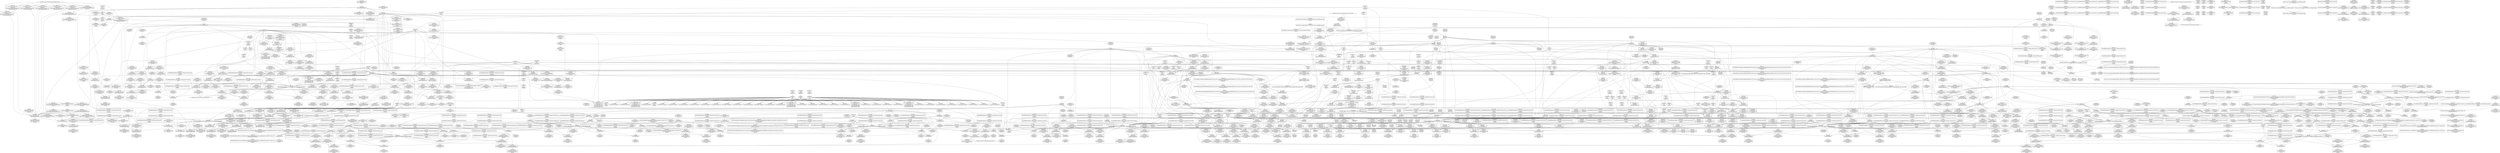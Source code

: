 digraph {
	CE0x4967cc0 [shape=record,shape=Mrecord,label="{CE0x4967cc0|selinux_socket_setsockopt:if.end}"]
	CE0x49fe760 [shape=record,shape=Mrecord,label="{CE0x49fe760|task_sid:tmp15|security/selinux/hooks.c,208}"]
	CE0x4976ba0 [shape=record,shape=Mrecord,label="{CE0x4976ba0|32:_%struct.sock*,_:_CRE_0,4_|*MultipleSource*|Function::selinux_socket_setsockopt&Arg::sock::|security/selinux/hooks.c,4238}"]
	CE0x49f0250 [shape=record,shape=Mrecord,label="{CE0x49f0250|sock_has_perm:type|security/selinux/hooks.c,3972|*SummSink*}"]
	CE0x4a2b910 [shape=record,shape=Mrecord,label="{CE0x4a2b910|_call_void_asm_sideeffect_,_memory_,_dirflag_,_fpsr_,_flags_()_#3,_!dbg_!27711,_!srcloc_!27714|include/linux/rcupdate.h,244|*SummSource*}"]
	CE0x4a5d250 [shape=record,shape=Mrecord,label="{CE0x4a5d250|rcu_read_unlock:tmp8|include/linux/rcupdate.h,933}"]
	CE0x4a2ae90 [shape=record,shape=Mrecord,label="{CE0x4a2ae90|__rcu_read_unlock:bb}"]
	CE0x4a39a00 [shape=record,shape=Mrecord,label="{CE0x4a39a00|cred_sid:tmp5|security/selinux/hooks.c,196|*SummSource*}"]
	CE0x4993820 [shape=record,shape=Mrecord,label="{CE0x4993820|i64*_getelementptr_inbounds_(_6_x_i64_,_6_x_i64_*___llvm_gcov_ctr327,_i64_0,_i64_3)|*Constant*|*SummSource*}"]
	CE0x4a03920 [shape=record,shape=Mrecord,label="{CE0x4a03920|i8_0|*Constant*|*SummSink*}"]
	CE0x4a00130 [shape=record,shape=Mrecord,label="{CE0x4a00130|task_sid:tmp19|security/selinux/hooks.c,208}"]
	CE0x4a3c3e0 [shape=record,shape=Mrecord,label="{CE0x4a3c3e0|i32_0|*Constant*}"]
	CE0x49fa660 [shape=record,shape=Mrecord,label="{CE0x49fa660|8:_%struct.sock*,_:_SCME_33,34_}"]
	CE0x49b11c0 [shape=record,shape=Mrecord,label="{CE0x49b11c0|_call_void___rcu_read_lock()_#10,_!dbg_!27710|include/linux/rcupdate.h,879}"]
	CE0x49663f0 [shape=record,shape=Mrecord,label="{CE0x49663f0|selinux_socket_setsockopt:if.then|*SummSource*}"]
	CE0x4a469b0 [shape=record,shape=Mrecord,label="{CE0x4a469b0|rcu_read_lock:tmp10|include/linux/rcupdate.h,882|*SummSource*}"]
	CE0x4a9b310 [shape=record,shape=Mrecord,label="{CE0x4a9b310|__rcu_read_lock:tmp2|*SummSink*}"]
	CE0x4a0b610 [shape=record,shape=Mrecord,label="{CE0x4a0b610|GLOBAL:rcu_read_lock|*Constant*}"]
	CE0x4a026f0 [shape=record,shape=Mrecord,label="{CE0x4a026f0|task_sid:task|Function::task_sid&Arg::task::}"]
	CE0x4a8ab00 [shape=record,shape=Mrecord,label="{CE0x4a8ab00|rcu_lock_release:tmp3}"]
	CE0x49f43f0 [shape=record,shape=Mrecord,label="{CE0x49f43f0|sock_has_perm:u2|security/selinux/hooks.c,3974|*SummSink*}"]
	CE0x49c3c60 [shape=record,shape=Mrecord,label="{CE0x49c3c60|rcu_read_lock:tmp6|include/linux/rcupdate.h,882|*SummSource*}"]
	CE0x4a618c0 [shape=record,shape=Mrecord,label="{CE0x4a618c0|rcu_read_unlock:tmp21|include/linux/rcupdate.h,935|*SummSource*}"]
	CE0x4a612e0 [shape=record,shape=Mrecord,label="{CE0x4a612e0|rcu_read_unlock:tmp21|include/linux/rcupdate.h,935}"]
	CE0x498da10 [shape=record,shape=Mrecord,label="{CE0x498da10|sock_has_perm:if.then}"]
	CE0x49b06f0 [shape=record,shape=Mrecord,label="{CE0x49b06f0|rcu_read_lock:do.body}"]
	CE0x4a4ea80 [shape=record,shape=Mrecord,label="{CE0x4a4ea80|__rcu_read_lock:do.end|*SummSink*}"]
	CE0x5d74c50 [shape=record,shape=Mrecord,label="{CE0x5d74c50|i64*_getelementptr_inbounds_(_6_x_i64_,_6_x_i64_*___llvm_gcov_ctr366,_i64_0,_i64_5)|*Constant*|*SummSink*}"]
	CE0x4993b10 [shape=record,shape=Mrecord,label="{CE0x4993b10|i64*_getelementptr_inbounds_(_6_x_i64_,_6_x_i64_*___llvm_gcov_ctr327,_i64_0,_i64_3)|*Constant*|*SummSink*}"]
	CE0x4a45960 [shape=record,shape=Mrecord,label="{CE0x4a45960|rcu_read_lock:tobool1|include/linux/rcupdate.h,882|*SummSource*}"]
	CE0x499cb70 [shape=record,shape=Mrecord,label="{CE0x499cb70|i32_59|*Constant*|*SummSource*}"]
	CE0x498e830 [shape=record,shape=Mrecord,label="{CE0x498e830|sock_has_perm:tmp11|security/selinux/hooks.c,3970|*SummSource*}"]
	CE0x49bc480 [shape=record,shape=Mrecord,label="{CE0x49bc480|_call_void_mcount()_#3|*SummSink*}"]
	CE0x4a503f0 [shape=record,shape=Mrecord,label="{CE0x4a503f0|__rcu_read_lock:tmp6|include/linux/rcupdate.h,240}"]
	CE0x4a61c50 [shape=record,shape=Mrecord,label="{CE0x4a61c50|i64*_getelementptr_inbounds_(_11_x_i64_,_11_x_i64_*___llvm_gcov_ctr132,_i64_0,_i64_10)|*Constant*|*SummSink*}"]
	CE0x49e8730 [shape=record,shape=Mrecord,label="{CE0x49e8730|__preempt_count_sub:tmp6|./arch/x86/include/asm/preempt.h,78}"]
	CE0x4a47cd0 [shape=record,shape=Mrecord,label="{CE0x4a47cd0|i8*_getelementptr_inbounds_(_25_x_i8_,_25_x_i8_*_.str45,_i32_0,_i32_0)|*Constant*}"]
	CE0x49950b0 [shape=record,shape=Mrecord,label="{CE0x49950b0|sock_has_perm:tmp12|security/selinux/hooks.c,3970|*SummSource*}"]
	CE0x4a1e910 [shape=record,shape=Mrecord,label="{CE0x4a1e910|task_sid:tmp24|security/selinux/hooks.c,208}"]
	CE0x4a35880 [shape=record,shape=Mrecord,label="{CE0x4a35880|rcu_lock_acquire:tmp7|*SummSink*}"]
	CE0x49c6450 [shape=record,shape=Mrecord,label="{CE0x49c6450|get_current:tmp4|./arch/x86/include/asm/current.h,14|*SummSink*}"]
	CE0x40acfe0 [shape=record,shape=Mrecord,label="{CE0x40acfe0|sock_has_perm:task|Function::sock_has_perm&Arg::task::|*SummSink*}"]
	CE0x498e8a0 [shape=record,shape=Mrecord,label="{CE0x498e8a0|sock_has_perm:tmp11|security/selinux/hooks.c,3970|*SummSink*}"]
	CE0x49f4740 [shape=record,shape=Mrecord,label="{CE0x49f4740|sock_has_perm:net1|security/selinux/hooks.c,3973|*SummSource*}"]
	CE0x4a451e0 [shape=record,shape=Mrecord,label="{CE0x4a451e0|0:_i32,_4:_i32,_8:_i32,_12:_i32,_:_CMRE_4,8_|*MultipleSource*|security/selinux/hooks.c,196|security/selinux/hooks.c,197|*LoadInst*|security/selinux/hooks.c,196}"]
	CE0x4a38fe0 [shape=record,shape=Mrecord,label="{CE0x4a38fe0|_ret_void,_!dbg_!27735|include/linux/rcupdate.h,938|*SummSource*}"]
	CE0x4a52940 [shape=record,shape=Mrecord,label="{CE0x4a52940|rcu_read_unlock:tmp13|include/linux/rcupdate.h,933}"]
	CE0x4984840 [shape=record,shape=Mrecord,label="{CE0x4984840|selinux_socket_setsockopt:optname|Function::selinux_socket_setsockopt&Arg::optname::|*SummSink*}"]
	CE0x49f00b0 [shape=record,shape=Mrecord,label="{CE0x49f00b0|sock_has_perm:type|security/selinux/hooks.c,3972}"]
	CE0x4968b30 [shape=record,shape=Mrecord,label="{CE0x4968b30|selinux_socket_setsockopt:if.end|*SummSink*}"]
	CE0x4970a80 [shape=record,shape=Mrecord,label="{CE0x4970a80|get_current:bb|*SummSource*}"]
	CE0x49aaac0 [shape=record,shape=Mrecord,label="{CE0x49aaac0|rcu_read_lock:tmp3|*SummSink*}"]
	"CONST[source:0(mediator),value:2(dynamic)][purpose:{object}]"
	CE0x4a49860 [shape=record,shape=Mrecord,label="{CE0x4a49860|i64*_getelementptr_inbounds_(_11_x_i64_,_11_x_i64_*___llvm_gcov_ctr127,_i64_0,_i64_9)|*Constant*|*SummSink*}"]
	CE0x4a4bb80 [shape=record,shape=Mrecord,label="{CE0x4a4bb80|rcu_read_lock:tmp20|include/linux/rcupdate.h,882|*SummSink*}"]
	CE0x4a33440 [shape=record,shape=Mrecord,label="{CE0x4a33440|i64*_getelementptr_inbounds_(_4_x_i64_,_4_x_i64_*___llvm_gcov_ctr130,_i64_0,_i64_3)|*Constant*}"]
	CE0x4981350 [shape=record,shape=Mrecord,label="{CE0x4981350|GLOBAL:sock_has_perm|*Constant*}"]
	CE0x49c44c0 [shape=record,shape=Mrecord,label="{CE0x49c44c0|i32_2|*Constant*|*SummSink*}"]
	CE0x49ab740 [shape=record,shape=Mrecord,label="{CE0x49ab740|i32_77|*Constant*|*SummSink*}"]
	CE0x4a58530 [shape=record,shape=Mrecord,label="{CE0x4a58530|i64*_getelementptr_inbounds_(_4_x_i64_,_4_x_i64_*___llvm_gcov_ctr130,_i64_0,_i64_2)|*Constant*|*SummSink*}"]
	CE0x4a5dd30 [shape=record,shape=Mrecord,label="{CE0x4a5dd30|i64*_getelementptr_inbounds_(_4_x_i64_,_4_x_i64_*___llvm_gcov_ctr130,_i64_0,_i64_1)|*Constant*}"]
	CE0x4a01920 [shape=record,shape=Mrecord,label="{CE0x4a01920|i8*_getelementptr_inbounds_(_25_x_i8_,_25_x_i8_*_.str3,_i32_0,_i32_0)|*Constant*}"]
	CE0x4a3ad40 [shape=record,shape=Mrecord,label="{CE0x4a3ad40|rcu_read_lock:tmp1|*SummSource*}"]
	CE0x4a24910 [shape=record,shape=Mrecord,label="{CE0x4a24910|_call_void_lock_release(%struct.lockdep_map*_%map,_i32_1,_i64_ptrtoint_(i8*_blockaddress(_rcu_lock_release,_%__here)_to_i64))_#10,_!dbg_!27716|include/linux/rcupdate.h,423|*SummSink*}"]
	CE0x4a07680 [shape=record,shape=Mrecord,label="{CE0x4a07680|sock_has_perm:retval.0|*SummSink*}"]
	CE0x4a0e050 [shape=record,shape=Mrecord,label="{CE0x4a0e050|rcu_read_lock:tmp3}"]
	CE0x4a51c20 [shape=record,shape=Mrecord,label="{CE0x4a51c20|rcu_read_unlock:tobool|include/linux/rcupdate.h,933|*SummSink*}"]
	CE0x4abcef0 [shape=record,shape=Mrecord,label="{CE0x4abcef0|i64*_getelementptr_inbounds_(_4_x_i64_,_4_x_i64_*___llvm_gcov_ctr135,_i64_0,_i64_1)|*Constant*|*SummSink*}"]
	CE0x4a28ac0 [shape=record,shape=Mrecord,label="{CE0x4a28ac0|_call_void_asm_addl_$1,_%gs:$0_,_*m,ri,*m,_dirflag_,_fpsr_,_flags_(i32*___preempt_count,_i32_%sub,_i32*___preempt_count)_#3,_!dbg_!27717,_!srcloc_!27718|./arch/x86/include/asm/preempt.h,77|*SummSource*}"]
	CE0x49f4150 [shape=record,shape=Mrecord,label="{CE0x49f4150|sock_has_perm:u2|security/selinux/hooks.c,3974}"]
	CE0x4970c00 [shape=record,shape=Mrecord,label="{CE0x4970c00|get_current:bb|*SummSink*}"]
	CE0x495c4b0 [shape=record,shape=Mrecord,label="{CE0x495c4b0|sock_has_perm:tmp1|*SummSink*}"]
	CE0x4a2c8b0 [shape=record,shape=Mrecord,label="{CE0x4a2c8b0|rcu_lock_release:bb|*SummSink*}"]
	CE0x4a64660 [shape=record,shape=Mrecord,label="{CE0x4a64660|GLOBAL:rcu_lock_release|*Constant*}"]
	CE0x49fc9a0 [shape=record,shape=Mrecord,label="{CE0x49fc9a0|i64_56|*Constant*|*SummSink*}"]
	CE0x49b0db0 [shape=record,shape=Mrecord,label="{CE0x49b0db0|task_sid:tmp4|*LoadInst*|security/selinux/hooks.c,208}"]
	CE0x4973ef0 [shape=record,shape=Mrecord,label="{CE0x4973ef0|selinux_socket_setsockopt:tmp4|security/selinux/hooks.c,4239|*SummSource*}"]
	CE0x49af5d0 [shape=record,shape=Mrecord,label="{CE0x49af5d0|task_sid:do.end}"]
	CE0x49c54f0 [shape=record,shape=Mrecord,label="{CE0x49c54f0|sock_has_perm:tmp6|security/selinux/hooks.c,3969}"]
	CE0x4a1e790 [shape=record,shape=Mrecord,label="{CE0x4a1e790|task_sid:tmp22|security/selinux/hooks.c,208|*SummSink*}"]
	CE0x4a2a800 [shape=record,shape=Mrecord,label="{CE0x4a2a800|__rcu_read_lock:tmp1}"]
	CE0x4a4c290 [shape=record,shape=Mrecord,label="{CE0x4a4c290|rcu_read_lock:tmp21|include/linux/rcupdate.h,884|*SummSource*}"]
	CE0x4979e50 [shape=record,shape=Mrecord,label="{CE0x4979e50|selinux_socket_setsockopt:level|Function::selinux_socket_setsockopt&Arg::level::|*SummSource*}"]
	CE0x4a0b860 [shape=record,shape=Mrecord,label="{CE0x4a0b860|i64*_getelementptr_inbounds_(_2_x_i64_,_2_x_i64_*___llvm_gcov_ctr131,_i64_0,_i64_1)|*Constant*|*SummSource*}"]
	CE0x49efbd0 [shape=record,shape=Mrecord,label="{CE0x49efbd0|sock_has_perm:tmp14|security/selinux/hooks.c,3972|*SummSource*}"]
	CE0x4a0fd30 [shape=record,shape=Mrecord,label="{CE0x4a0fd30|task_sid:tobool|security/selinux/hooks.c,208|*SummSource*}"]
	CE0x498fca0 [shape=record,shape=Mrecord,label="{CE0x498fca0|sock_has_perm:tmp13|security/selinux/hooks.c,3972|*SummSource*}"]
	CE0x4a58090 [shape=record,shape=Mrecord,label="{CE0x4a58090|rcu_read_unlock:if.then|*SummSource*}"]
	CE0x4984310 [shape=record,shape=Mrecord,label="{CE0x4984310|sock_has_perm:bb|*SummSource*}"]
	CE0x4a09810 [shape=record,shape=Mrecord,label="{CE0x4a09810|task_sid:tmp2|*SummSource*}"]
	CE0x4a878e0 [shape=record,shape=Mrecord,label="{CE0x4a878e0|i64*_getelementptr_inbounds_(_4_x_i64_,_4_x_i64_*___llvm_gcov_ctr130,_i64_0,_i64_0)|*Constant*|*SummSource*}"]
	CE0x49c0050 [shape=record,shape=Mrecord,label="{CE0x49c0050|task_sid:tmp3|*SummSource*}"]
	CE0x49cfac0 [shape=record,shape=Mrecord,label="{CE0x49cfac0|sock_has_perm:cleanup|*SummSource*}"]
	CE0x4986670 [shape=record,shape=Mrecord,label="{CE0x4986670|selinux_socket_setsockopt:tmp6|security/selinux/hooks.c,4239}"]
	CE0x6485fe0 [shape=record,shape=Mrecord,label="{CE0x6485fe0|GLOBAL:sock_has_perm|*Constant*|*SummSink*}"]
	CE0x4969810 [shape=record,shape=Mrecord,label="{CE0x4969810|selinux_socket_setsockopt:call2|security/selinux/hooks.c,4242|*SummSource*}"]
	CE0x49c2310 [shape=record,shape=Mrecord,label="{CE0x49c2310|sock_has_perm:if.then|*SummSink*}"]
	CE0x4a02550 [shape=record,shape=Mrecord,label="{CE0x4a02550|task_sid:entry|*SummSource*}"]
	CE0x4a0b510 [shape=record,shape=Mrecord,label="{CE0x4a0b510|_call_void_mcount()_#3|*SummSink*}"]
	CE0x4ac42f0 [shape=record,shape=Mrecord,label="{CE0x4ac42f0|__preempt_count_add:tmp4|./arch/x86/include/asm/preempt.h,72|*SummSource*}"]
	CE0x4a10240 [shape=record,shape=Mrecord,label="{CE0x4a10240|GLOBAL:__rcu_read_lock|*Constant*|*SummSink*}"]
	CE0x4a09df0 [shape=record,shape=Mrecord,label="{CE0x4a09df0|cred_sid:tmp2|*SummSink*}"]
	CE0x4a3d850 [shape=record,shape=Mrecord,label="{CE0x4a3d850|rcu_read_lock:tmp10|include/linux/rcupdate.h,882}"]
	CE0x4989740 [shape=record,shape=Mrecord,label="{CE0x4989740|i64*_getelementptr_inbounds_(_6_x_i64_,_6_x_i64_*___llvm_gcov_ctr327,_i64_0,_i64_4)|*Constant*|*SummSource*}"]
	CE0x4968d40 [shape=record,shape=Mrecord,label="{CE0x4968d40|selinux_socket_setsockopt:tmp1|*SummSink*}"]
	CE0x4a34800 [shape=record,shape=Mrecord,label="{CE0x4a34800|__rcu_read_unlock:tmp5|include/linux/rcupdate.h,244}"]
	CE0x4a028e0 [shape=record,shape=Mrecord,label="{CE0x4a028e0|task_sid:task|Function::task_sid&Arg::task::|*SummSource*}"]
	CE0x4a87c60 [shape=record,shape=Mrecord,label="{CE0x4a87c60|_call_void_mcount()_#3}"]
	CE0x4a05070 [shape=record,shape=Mrecord,label="{CE0x4a05070|i32_(i32,_i32,_i16,_i32,_%struct.common_audit_data*)*_bitcast_(i32_(i32,_i32,_i16,_i32,_%struct.common_audit_data.495*)*_avc_has_perm_to_i32_(i32,_i32,_i16,_i32,_%struct.common_audit_data*)*)|*Constant*|*SummSink*}"]
	CE0x4a0e470 [shape=record,shape=Mrecord,label="{CE0x4a0e470|task_sid:tobool1|security/selinux/hooks.c,208|*SummSink*}"]
	CE0x4a54050 [shape=record,shape=Mrecord,label="{CE0x4a54050|rcu_read_unlock:tmp12|include/linux/rcupdate.h,933|*SummSink*}"]
	CE0x4a128d0 [shape=record,shape=Mrecord,label="{CE0x4a128d0|task_sid:if.end}"]
	CE0x4994460 [shape=record,shape=Mrecord,label="{CE0x4994460|task_sid:tmp26|security/selinux/hooks.c,208|*SummSource*}"]
	CE0x4a62cb0 [shape=record,shape=Mrecord,label="{CE0x4a62cb0|_call_void_lockdep_rcu_suspicious(i8*_getelementptr_inbounds_(_25_x_i8_,_25_x_i8_*_.str45,_i32_0,_i32_0),_i32_934,_i8*_getelementptr_inbounds_(_44_x_i8_,_44_x_i8_*_.str47,_i32_0,_i32_0))_#10,_!dbg_!27726|include/linux/rcupdate.h,933|*SummSink*}"]
	CE0x49c58f0 [shape=record,shape=Mrecord,label="{CE0x49c58f0|sock_has_perm:tmp6|security/selinux/hooks.c,3969|*SummSink*}"]
	CE0x4a09f50 [shape=record,shape=Mrecord,label="{CE0x4a09f50|cred_sid:tmp3}"]
	CE0x4a56d10 [shape=record,shape=Mrecord,label="{CE0x4a56d10|rcu_read_unlock:tmp5|include/linux/rcupdate.h,933|*SummSource*}"]
	CE0x4a06150 [shape=record,shape=Mrecord,label="{CE0x4a06150|avc_has_perm:tclass|Function::avc_has_perm&Arg::tclass::|*SummSource*}"]
	CE0x4a195b0 [shape=record,shape=Mrecord,label="{CE0x4a195b0|i64*_getelementptr_inbounds_(_2_x_i64_,_2_x_i64_*___llvm_gcov_ctr131,_i64_0,_i64_0)|*Constant*|*SummSource*}"]
	CE0x49ee9e0 [shape=record,shape=Mrecord,label="{CE0x49ee9e0|i64*_getelementptr_inbounds_(_4_x_i64_,_4_x_i64_*___llvm_gcov_ctr135,_i64_0,_i64_3)|*Constant*}"]
	CE0x4a12f00 [shape=record,shape=Mrecord,label="{CE0x4a12f00|0:_i8,_:_GCMR_task_sid.__warned_internal_global_i8_0,_section_.data.unlikely_,_align_1:_elem_0:default:}"]
	CE0x49a4d00 [shape=record,shape=Mrecord,label="{CE0x49a4d00|selinux_socket_setsockopt:tmp3|security/selinux/hooks.c,4239}"]
	CE0x4a3b630 [shape=record,shape=Mrecord,label="{CE0x4a3b630|rcu_read_lock:tobool|include/linux/rcupdate.h,882|*SummSource*}"]
	CE0x4a2f9a0 [shape=record,shape=Mrecord,label="{CE0x4a2f9a0|rcu_lock_acquire:bb}"]
	CE0x4a05b10 [shape=record,shape=Mrecord,label="{CE0x4a05b10|avc_has_perm:tsid|Function::avc_has_perm&Arg::tsid::}"]
	CE0x4a397f0 [shape=record,shape=Mrecord,label="{CE0x4a397f0|cred_sid:tmp5|security/selinux/hooks.c,196}"]
	CE0x4a1d3e0 [shape=record,shape=Mrecord,label="{CE0x4a1d3e0|i8*_getelementptr_inbounds_(_41_x_i8_,_41_x_i8_*_.str44,_i32_0,_i32_0)|*Constant*|*SummSink*}"]
	CE0x4a1bcb0 [shape=record,shape=Mrecord,label="{CE0x4a1bcb0|_call_void_rcu_lock_acquire(%struct.lockdep_map*_rcu_lock_map)_#10,_!dbg_!27711|include/linux/rcupdate.h,881|*SummSink*}"]
	CE0x4a023e0 [shape=record,shape=Mrecord,label="{CE0x4a023e0|GLOBAL:task_sid|*Constant*|*SummSink*}"]
	CE0x4a1d890 [shape=record,shape=Mrecord,label="{CE0x4a1d890|task_sid:tmp20|security/selinux/hooks.c,208|*SummSource*}"]
	CE0x49c1de0 [shape=record,shape=Mrecord,label="{CE0x49c1de0|GLOBAL:rcu_read_lock.__warned|Global_var:rcu_read_lock.__warned|*SummSource*}"]
	CE0x4a4fcb0 [shape=record,shape=Mrecord,label="{CE0x4a4fcb0|__rcu_read_lock:tmp}"]
	CE0x49e8c70 [shape=record,shape=Mrecord,label="{CE0x49e8c70|__preempt_count_add:tmp7|./arch/x86/include/asm/preempt.h,73|*SummSource*}"]
	CE0x4a657f0 [shape=record,shape=Mrecord,label="{CE0x4a657f0|i64*_getelementptr_inbounds_(_11_x_i64_,_11_x_i64_*___llvm_gcov_ctr132,_i64_0,_i64_9)|*Constant*|*SummSource*}"]
	CE0x4a1ae10 [shape=record,shape=Mrecord,label="{CE0x4a1ae10|_call_void_mcount()_#3|*SummSource*}"]
	CE0x496f430 [shape=record,shape=Mrecord,label="{CE0x496f430|selinux_socket_setsockopt:tmp4|security/selinux/hooks.c,4239}"]
	CE0x4991c40 [shape=record,shape=Mrecord,label="{CE0x4991c40|GLOBAL:__llvm_gcov_ctr327|Global_var:__llvm_gcov_ctr327}"]
	CE0x49943f0 [shape=record,shape=Mrecord,label="{CE0x49943f0|i64*_getelementptr_inbounds_(_13_x_i64_,_13_x_i64_*___llvm_gcov_ctr126,_i64_0,_i64_12)|*Constant*|*SummSink*}"]
	CE0x4a2afe0 [shape=record,shape=Mrecord,label="{CE0x4a2afe0|__rcu_read_unlock:bb|*SummSink*}"]
	CE0x49839d0 [shape=record,shape=Mrecord,label="{CE0x49839d0|selinux_socket_setsockopt:level|Function::selinux_socket_setsockopt&Arg::level::}"]
	CE0x4970920 [shape=record,shape=Mrecord,label="{CE0x4970920|get_current:bb}"]
	CE0x4a1c140 [shape=record,shape=Mrecord,label="{CE0x4a1c140|_call_void_mcount()_#3|*SummSource*}"]
	CE0x4992070 [shape=record,shape=Mrecord,label="{CE0x4992070|sock_has_perm:tmp8|security/selinux/hooks.c,3969}"]
	CE0x4a17b40 [shape=record,shape=Mrecord,label="{CE0x4a17b40|task_sid:tmp8|security/selinux/hooks.c,208}"]
	CE0x4993130 [shape=record,shape=Mrecord,label="{CE0x4993130|sock_has_perm:tmp10|security/selinux/hooks.c,3969}"]
	CE0x4a03ac0 [shape=record,shape=Mrecord,label="{CE0x4a03ac0|GLOBAL:task_sid|*Constant*}"]
	CE0x4a50900 [shape=record,shape=Mrecord,label="{CE0x4a50900|rcu_lock_acquire:bb|*SummSink*}"]
	CE0x4993420 [shape=record,shape=Mrecord,label="{CE0x4993420|sock_has_perm:tmp10|security/selinux/hooks.c,3969|*SummSink*}"]
	CE0x4a06b60 [shape=record,shape=Mrecord,label="{CE0x4a06b60|avc_has_perm:auditdata|Function::avc_has_perm&Arg::auditdata::|*SummSource*}"]
	CE0x4973340 [shape=record,shape=Mrecord,label="{CE0x4973340|i64*_getelementptr_inbounds_(_6_x_i64_,_6_x_i64_*___llvm_gcov_ctr366,_i64_0,_i64_0)|*Constant*|*SummSource*}"]
	CE0x4a15840 [shape=record,shape=Mrecord,label="{CE0x4a15840|COLLAPSED:_GCMRE___llvm_gcov_ctr126_internal_global_13_x_i64_zeroinitializer:_elem_0:default:}"]
	CE0x4a62840 [shape=record,shape=Mrecord,label="{CE0x4a62840|_call_void_lockdep_rcu_suspicious(i8*_getelementptr_inbounds_(_25_x_i8_,_25_x_i8_*_.str45,_i32_0,_i32_0),_i32_934,_i8*_getelementptr_inbounds_(_44_x_i8_,_44_x_i8_*_.str47,_i32_0,_i32_0))_#10,_!dbg_!27726|include/linux/rcupdate.h,933}"]
	CE0x49e7940 [shape=record,shape=Mrecord,label="{CE0x49e7940|_call_void_asm_addl_$1,_%gs:$0_,_*m,ri,*m,_dirflag_,_fpsr_,_flags_(i32*___preempt_count,_i32_%val,_i32*___preempt_count)_#3,_!dbg_!27714,_!srcloc_!27717|./arch/x86/include/asm/preempt.h,72|*SummSink*}"]
	CE0x4a2bca0 [shape=record,shape=Mrecord,label="{CE0x4a2bca0|__preempt_count_add:tmp2|*SummSink*}"]
	CE0x4a34cc0 [shape=record,shape=Mrecord,label="{CE0x4a34cc0|__rcu_read_unlock:do.end|*SummSink*}"]
	CE0x49809b0 [shape=record,shape=Mrecord,label="{CE0x49809b0|selinux_socket_setsockopt:tmp7|security/selinux/hooks.c,4240|*SummSink*}"]
	CE0x4a3ab80 [shape=record,shape=Mrecord,label="{CE0x4a3ab80|rcu_read_lock:tmp1}"]
	CE0x499c1d0 [shape=record,shape=Mrecord,label="{CE0x499c1d0|sock_has_perm:if.end}"]
	CE0x49affe0 [shape=record,shape=Mrecord,label="{CE0x49affe0|task_sid:tmp10|security/selinux/hooks.c,208|*SummSource*}"]
	CE0x49e64e0 [shape=record,shape=Mrecord,label="{CE0x49e64e0|__rcu_read_unlock:tmp4|include/linux/rcupdate.h,244|*SummSource*}"]
	CE0x4a4fd20 [shape=record,shape=Mrecord,label="{CE0x4a4fd20|COLLAPSED:_GCMRE___llvm_gcov_ctr128_internal_global_4_x_i64_zeroinitializer:_elem_0:default:}"]
	CE0x49916a0 [shape=record,shape=Mrecord,label="{CE0x49916a0|sock_has_perm:tmp7|security/selinux/hooks.c,3969}"]
	CE0x4a136d0 [shape=record,shape=Mrecord,label="{CE0x4a136d0|cred_sid:security|security/selinux/hooks.c,196|*SummSource*}"]
	CE0x4a526f0 [shape=record,shape=Mrecord,label="{CE0x4a526f0|rcu_read_unlock:call3|include/linux/rcupdate.h,933|*SummSource*}"]
	CE0x49ef740 [shape=record,shape=Mrecord,label="{CE0x49ef740|task_sid:tmp25|security/selinux/hooks.c,208|*SummSink*}"]
	CE0x4ac8ef0 [shape=record,shape=Mrecord,label="{CE0x4ac8ef0|__rcu_read_unlock:tmp6|include/linux/rcupdate.h,245}"]
	CE0x4966aa0 [shape=record,shape=Mrecord,label="{CE0x4966aa0|selinux_socket_setsockopt:tmp|*SummSource*}"]
	CE0x4a26a60 [shape=record,shape=Mrecord,label="{CE0x4a26a60|_ret_void,_!dbg_!27717|include/linux/rcupdate.h,245|*SummSource*}"]
	CE0x49849b0 [shape=record,shape=Mrecord,label="{CE0x49849b0|selinux_socket_setsockopt:retval.0}"]
	CE0x4a1d820 [shape=record,shape=Mrecord,label="{CE0x4a1d820|task_sid:tmp21|security/selinux/hooks.c,208}"]
	CE0x49e5800 [shape=record,shape=Mrecord,label="{CE0x49e5800|__preempt_count_add:bb|*SummSource*}"]
	CE0x4a98360 [shape=record,shape=Mrecord,label="{CE0x4a98360|__rcu_read_unlock:do.body|*SummSink*}"]
	CE0x4a293e0 [shape=record,shape=Mrecord,label="{CE0x4a293e0|__preempt_count_sub:do.body|*SummSource*}"]
	CE0x49905a0 [shape=record,shape=Mrecord,label="{CE0x49905a0|i64*_getelementptr_inbounds_(_2_x_i64_,_2_x_i64_*___llvm_gcov_ctr98,_i64_0,_i64_0)|*Constant*}"]
	CE0x496bad0 [shape=record,shape=Mrecord,label="{CE0x496bad0|selinux_socket_setsockopt:tmp9|security/selinux/hooks.c,4242|*SummSource*}"]
	CE0x4a4ebc0 [shape=record,shape=Mrecord,label="{CE0x4a4ebc0|rcu_read_unlock:tmp3|*SummSink*}"]
	CE0x4a1a3b0 [shape=record,shape=Mrecord,label="{CE0x4a1a3b0|task_sid:if.then|*SummSink*}"]
	CE0x49e9cb0 [shape=record,shape=Mrecord,label="{CE0x49e9cb0|__preempt_count_add:tmp5|./arch/x86/include/asm/preempt.h,72}"]
	CE0x4991900 [shape=record,shape=Mrecord,label="{CE0x4991900|i64_0|*Constant*}"]
	CE0x4a3dd20 [shape=record,shape=Mrecord,label="{CE0x4a3dd20|rcu_lock_acquire:entry|*SummSink*}"]
	CE0x49c4170 [shape=record,shape=Mrecord,label="{CE0x49c4170|_ret_i32_%call7,_!dbg_!27749|security/selinux/hooks.c,210|*SummSource*}"]
	CE0x4a477c0 [shape=record,shape=Mrecord,label="{CE0x4a477c0|i64*_getelementptr_inbounds_(_11_x_i64_,_11_x_i64_*___llvm_gcov_ctr127,_i64_0,_i64_8)|*Constant*|*SummSource*}"]
	CE0x4a12a50 [shape=record,shape=Mrecord,label="{CE0x4a12a50|task_sid:do.body|*SummSource*}"]
	CE0x4a1a000 [shape=record,shape=Mrecord,label="{CE0x4a1a000|i32_22|*Constant*|*SummSource*}"]
	CE0x4aa1330 [shape=record,shape=Mrecord,label="{CE0x4aa1330|GLOBAL:__preempt_count|Global_var:__preempt_count|*SummSink*}"]
	CE0x49c2160 [shape=record,shape=Mrecord,label="{CE0x49c2160|sock_has_perm:tmp|*SummSource*}"]
	CE0x49c65c0 [shape=record,shape=Mrecord,label="{CE0x49c65c0|i32_59|*Constant*|*SummSink*}"]
	CE0x4a00430 [shape=record,shape=Mrecord,label="{CE0x4a00430|task_sid:tmp18|security/selinux/hooks.c,208|*SummSink*}"]
	CE0x4967ed0 [shape=record,shape=Mrecord,label="{CE0x4967ed0|_call_void_mcount()_#3}"]
	CE0x4a2f330 [shape=record,shape=Mrecord,label="{CE0x4a2f330|rcu_lock_acquire:__here|*SummSource*}"]
	CE0x4a5b8c0 [shape=record,shape=Mrecord,label="{CE0x4a5b8c0|rcu_lock_release:tmp2}"]
	CE0x4a07df0 [shape=record,shape=Mrecord,label="{CE0x4a07df0|sock_has_perm:tmp18|security/selinux/hooks.c,3977|*SummSource*}"]
	CE0x49677f0 [shape=record,shape=Mrecord,label="{CE0x49677f0|selinux_socket_setsockopt:bb|*SummSink*}"]
	CE0x4a2c300 [shape=record,shape=Mrecord,label="{CE0x4a2c300|_call_void_mcount()_#3|*SummSink*}"]
	CE0x4a18530 [shape=record,shape=Mrecord,label="{CE0x4a18530|COLLAPSED:_GCMRE___llvm_gcov_ctr131_internal_global_2_x_i64_zeroinitializer:_elem_0:default:}"]
	CE0x4a3cf20 [shape=record,shape=Mrecord,label="{CE0x4a3cf20|_ret_void,_!dbg_!27717|include/linux/rcupdate.h,419|*SummSource*}"]
	CE0x4a55d30 [shape=record,shape=Mrecord,label="{CE0x4a55d30|GLOBAL:__llvm_gcov_ctr132|Global_var:__llvm_gcov_ctr132}"]
	CE0x4990bc0 [shape=record,shape=Mrecord,label="{CE0x4990bc0|rcu_read_unlock:bb|*SummSource*}"]
	CE0x4a353b0 [shape=record,shape=Mrecord,label="{CE0x4a353b0|rcu_lock_acquire:tmp6|*SummSink*}"]
	CE0x4984010 [shape=record,shape=Mrecord,label="{CE0x4984010|sock_has_perm:if.then|*SummSource*}"]
	CE0x49e85f0 [shape=record,shape=Mrecord,label="{CE0x49e85f0|i64*_getelementptr_inbounds_(_4_x_i64_,_4_x_i64_*___llvm_gcov_ctr135,_i64_0,_i64_3)|*Constant*|*SummSource*}"]
	CE0x498a430 [shape=record,shape=Mrecord,label="{CE0x498a430|%struct.task_struct*_(%struct.task_struct**)*_asm_movq_%gs:$_1:P_,$0_,_r,im,_dirflag_,_fpsr_,_flags_|*SummSource*}"]
	CE0x4a9a890 [shape=record,shape=Mrecord,label="{CE0x4a9a890|i64*_getelementptr_inbounds_(_4_x_i64_,_4_x_i64_*___llvm_gcov_ctr133,_i64_0,_i64_0)|*Constant*}"]
	CE0x4a1c8e0 [shape=record,shape=Mrecord,label="{CE0x4a1c8e0|i32_208|*Constant*}"]
	CE0x4a0d2a0 [shape=record,shape=Mrecord,label="{CE0x4a0d2a0|i64*_getelementptr_inbounds_(_11_x_i64_,_11_x_i64_*___llvm_gcov_ctr127,_i64_0,_i64_0)|*Constant*}"]
	CE0x4a49280 [shape=record,shape=Mrecord,label="{CE0x4a49280|i8*_getelementptr_inbounds_(_42_x_i8_,_42_x_i8_*_.str46,_i32_0,_i32_0)|*Constant*|*SummSink*}"]
	CE0x4a885c0 [shape=record,shape=Mrecord,label="{CE0x4a885c0|__preempt_count_sub:do.end|*SummSink*}"]
	CE0x4a65780 [shape=record,shape=Mrecord,label="{CE0x4a65780|i64*_getelementptr_inbounds_(_11_x_i64_,_11_x_i64_*___llvm_gcov_ctr132,_i64_0,_i64_9)|*Constant*}"]
	CE0x4a58f50 [shape=record,shape=Mrecord,label="{CE0x4a58f50|__rcu_read_lock:tmp2}"]
	CE0x495dbb0 [shape=record,shape=Mrecord,label="{CE0x495dbb0|selinux_socket_setsockopt:return|*SummSink*}"]
	CE0x49fa9f0 [shape=record,shape=Mrecord,label="{CE0x49fa9f0|8:_%struct.sock*,_:_SCME_36,37_}"]
	CE0x49b0b20 [shape=record,shape=Mrecord,label="{CE0x49b0b20|rcu_read_lock:bb}"]
	CE0x4a063f0 [shape=record,shape=Mrecord,label="{CE0x4a063f0|_ret_i32_%retval.0,_!dbg_!27728|security/selinux/avc.c,775}"]
	CE0x4a55860 [shape=record,shape=Mrecord,label="{CE0x4a55860|rcu_lock_acquire:tmp3|*SummSink*}"]
	CE0x4a111f0 [shape=record,shape=Mrecord,label="{CE0x4a111f0|i64_3|*Constant*}"]
	CE0x4a0d410 [shape=record,shape=Mrecord,label="{CE0x4a0d410|i64*_getelementptr_inbounds_(_11_x_i64_,_11_x_i64_*___llvm_gcov_ctr127,_i64_0,_i64_0)|*Constant*|*SummSource*}"]
	CE0x4986ce0 [shape=record,shape=Mrecord,label="{CE0x4986ce0|selinux_socket_setsockopt:tmp8|security/selinux/hooks.c,4240|*SummSink*}"]
	CE0x495c3d0 [shape=record,shape=Mrecord,label="{CE0x495c3d0|sock_has_perm:tmp1}"]
	CE0x49abb10 [shape=record,shape=Mrecord,label="{CE0x49abb10|8:_%struct.sock*,_:_SCME_16,18_|*MultipleSource*|security/selinux/hooks.c,3966|security/selinux/hooks.c,3966|security/selinux/hooks.c, 3966}"]
	CE0x4a5d900 [shape=record,shape=Mrecord,label="{CE0x4a5d900|rcu_read_unlock:tobool1|include/linux/rcupdate.h,933|*SummSource*}"]
	CE0x49f37e0 [shape=record,shape=Mrecord,label="{CE0x49f37e0|sock_has_perm:sid5|security/selinux/hooks.c,3976|*SummSink*}"]
	CE0x4a62060 [shape=record,shape=Mrecord,label="{CE0x4a62060|rcu_read_unlock:tmp17|include/linux/rcupdate.h,933}"]
	CE0x496f7f0 [shape=record,shape=Mrecord,label="{CE0x496f7f0|sock_has_perm:tmp17|security/selinux/hooks.c,3976|*SummSource*}"]
	CE0x4982160 [shape=record,shape=Mrecord,label="{CE0x4982160|selinux_socket_setsockopt:tmp12|security/selinux/hooks.c,4243|*SummSink*}"]
	CE0x49fed50 [shape=record,shape=Mrecord,label="{CE0x49fed50|task_sid:tmp15|security/selinux/hooks.c,208|*SummSink*}"]
	CE0x4a9c210 [shape=record,shape=Mrecord,label="{CE0x4a9c210|rcu_lock_acquire:tmp}"]
	CE0x4a3ee90 [shape=record,shape=Mrecord,label="{CE0x4a3ee90|rcu_read_lock:if.then}"]
	CE0x4a50cd0 [shape=record,shape=Mrecord,label="{CE0x4a50cd0|rcu_lock_acquire:tmp5|include/linux/rcupdate.h,418}"]
	CE0x4a4eb50 [shape=record,shape=Mrecord,label="{CE0x4a4eb50|rcu_read_unlock:tmp3|*SummSource*}"]
	CE0x4a3da70 [shape=record,shape=Mrecord,label="{CE0x4a3da70|rcu_read_lock:land.lhs.true|*SummSource*}"]
	CE0x4a3e250 [shape=record,shape=Mrecord,label="{CE0x4a3e250|_call_void_mcount()_#3|*SummSource*}"]
	CE0x4a86f50 [shape=record,shape=Mrecord,label="{CE0x4a86f50|rcu_lock_release:tmp3|*SummSink*}"]
	CE0x4972780 [shape=record,shape=Mrecord,label="{CE0x4972780|get_current:entry|*SummSource*}"]
	CE0x49aabd0 [shape=record,shape=Mrecord,label="{CE0x49aabd0|_call_void_mcount()_#3}"]
	CE0x4a55bc0 [shape=record,shape=Mrecord,label="{CE0x4a55bc0|rcu_read_unlock:tmp5|include/linux/rcupdate.h,933}"]
	CE0x4a982c0 [shape=record,shape=Mrecord,label="{CE0x4a982c0|__preempt_count_add:tmp1}"]
	CE0x4979510 [shape=record,shape=Mrecord,label="{CE0x4979510|i32_32768|*Constant*|*SummSink*}"]
	CE0x4a51510 [shape=record,shape=Mrecord,label="{CE0x4a51510|rcu_lock_release:tmp|*SummSink*}"]
	CE0x4a60e20 [shape=record,shape=Mrecord,label="{CE0x4a60e20|rcu_read_unlock:tmp20|include/linux/rcupdate.h,933}"]
	CE0x4a38130 [shape=record,shape=Mrecord,label="{CE0x4a38130|GLOBAL:rcu_read_unlock|*Constant*}"]
	CE0x49cbc30 [shape=record,shape=Mrecord,label="{CE0x49cbc30|rcu_read_lock:entry}"]
	CE0x4a59e90 [shape=record,shape=Mrecord,label="{CE0x4a59e90|rcu_read_unlock:do.end|*SummSink*}"]
	CE0x4a171c0 [shape=record,shape=Mrecord,label="{CE0x4a171c0|task_sid:do.body5|*SummSource*}"]
	CE0x498acc0 [shape=record,shape=Mrecord,label="{CE0x498acc0|_call_void_mcount()_#3|*SummSource*}"]
	CE0x4aa4ab0 [shape=record,shape=Mrecord,label="{CE0x4aa4ab0|__preempt_count_sub:tmp1|*SummSource*}"]
	CE0x4a3e3d0 [shape=record,shape=Mrecord,label="{CE0x4a3e3d0|i64*_getelementptr_inbounds_(_4_x_i64_,_4_x_i64_*___llvm_gcov_ctr130,_i64_0,_i64_2)|*Constant*}"]
	CE0x49675e0 [shape=record,shape=Mrecord,label="{CE0x49675e0|sock_has_perm:entry|*SummSource*}"]
	CE0x4a444a0 [shape=record,shape=Mrecord,label="{CE0x4a444a0|rcu_read_lock:tmp14|include/linux/rcupdate.h,882|*SummSink*}"]
	CE0x4a12750 [shape=record,shape=Mrecord,label="{CE0x4a12750|task_sid:if.end|*SummSink*}"]
	CE0x49c3a40 [shape=record,shape=Mrecord,label="{CE0x49c3a40|rcu_read_lock:tmp7|include/linux/rcupdate.h,882}"]
	CE0x4a5bfb0 [shape=record,shape=Mrecord,label="{CE0x4a5bfb0|rcu_lock_acquire:tmp3}"]
	CE0x49c5390 [shape=record,shape=Mrecord,label="{CE0x49c5390|16:_i32,_24:_i16,_:_CRE_24,26_|*MultipleSource*|*LoadInst*|security/selinux/hooks.c,3964|security/selinux/hooks.c,3964|security/selinux/hooks.c,3969}"]
	CE0x49fa8c0 [shape=record,shape=Mrecord,label="{CE0x49fa8c0|8:_%struct.sock*,_:_SCME_35,36_}"]
	CE0x496c040 [shape=record,shape=Mrecord,label="{CE0x496c040|__rcu_read_lock:tmp3|*SummSink*}"]
	CE0x4a4c7f0 [shape=record,shape=Mrecord,label="{CE0x4a4c7f0|rcu_read_lock:tmp22|include/linux/rcupdate.h,884}"]
	CE0x4a5d6a0 [shape=record,shape=Mrecord,label="{CE0x4a5d6a0|i64*_getelementptr_inbounds_(_4_x_i64_,_4_x_i64_*___llvm_gcov_ctr128,_i64_0,_i64_3)|*Constant*|*SummSource*}"]
	CE0x498f790 [shape=record,shape=Mrecord,label="{CE0x498f790|cred_sid:cred|Function::cred_sid&Arg::cred::|*SummSource*}"]
	CE0x49a1600 [shape=record,shape=Mrecord,label="{CE0x49a1600|selinux_socket_setsockopt:tobool|security/selinux/hooks.c,4239|*SummSink*}"]
	CE0x4a33d50 [shape=record,shape=Mrecord,label="{CE0x4a33d50|rcu_lock_release:tmp1|*SummSink*}"]
	CE0x4a52f40 [shape=record,shape=Mrecord,label="{CE0x4a52f40|__rcu_read_lock:tmp6|include/linux/rcupdate.h,240|*SummSink*}"]
	CE0x4a56b40 [shape=record,shape=Mrecord,label="{CE0x4a56b40|GLOBAL:__llvm_gcov_ctr132|Global_var:__llvm_gcov_ctr132|*SummSink*}"]
	CE0x498bc20 [shape=record,shape=Mrecord,label="{CE0x498bc20|selinux_socket_setsockopt:tmp10|security/selinux/hooks.c,4242|*SummSource*}"]
	CE0x4a2f400 [shape=record,shape=Mrecord,label="{CE0x4a2f400|rcu_lock_acquire:indirectgoto|*SummSink*}"]
	CE0x4a9b4e0 [shape=record,shape=Mrecord,label="{CE0x4a9b4e0|__rcu_read_lock:tmp3}"]
	CE0x49c6350 [shape=record,shape=Mrecord,label="{CE0x49c6350|get_current:tmp4|./arch/x86/include/asm/current.h,14|*SummSource*}"]
	CE0x4980da0 [shape=record,shape=Mrecord,label="{CE0x4980da0|32:_%struct.sock*,_:_CRE_32,40_|*MultipleSource*|Function::selinux_socket_setsockopt&Arg::sock::|security/selinux/hooks.c,4238}"]
	CE0x4a51190 [shape=record,shape=Mrecord,label="{CE0x4a51190|rcu_read_unlock:tmp1}"]
	CE0x4a53980 [shape=record,shape=Mrecord,label="{CE0x4a53980|_call_void___preempt_count_add(i32_1)_#10,_!dbg_!27711|include/linux/rcupdate.h,239|*SummSink*}"]
	CE0x4a2d5e0 [shape=record,shape=Mrecord,label="{CE0x4a2d5e0|i64*_getelementptr_inbounds_(_4_x_i64_,_4_x_i64_*___llvm_gcov_ctr130,_i64_0,_i64_2)|*Constant*|*SummSource*}"]
	CE0x4a89250 [shape=record,shape=Mrecord,label="{CE0x4a89250|__rcu_read_unlock:tmp3}"]
	CE0x4a0ad00 [shape=record,shape=Mrecord,label="{CE0x4a0ad00|i32_77|*Constant*}"]
	CE0x4a124a0 [shape=record,shape=Mrecord,label="{CE0x4a124a0|task_sid:tmp13|security/selinux/hooks.c,208|*SummSource*}"]
	CE0x4987410 [shape=record,shape=Mrecord,label="{CE0x4987410|selinux_socket_setsockopt:tmp11|security/selinux/hooks.c,4243|*SummSink*}"]
	CE0x4a17f40 [shape=record,shape=Mrecord,label="{CE0x4a17f40|GLOBAL:rcu_lock_acquire|*Constant*|*SummSink*}"]
	CE0x498de60 [shape=record,shape=Mrecord,label="{CE0x498de60|sock_has_perm:ad|security/selinux/hooks.c, 3965|*SummSource*}"]
	CE0x4a582a0 [shape=record,shape=Mrecord,label="{CE0x4a582a0|rcu_read_unlock:if.end|*SummSource*}"]
	CE0x4a036d0 [shape=record,shape=Mrecord,label="{CE0x4a036d0|i8_0|*Constant*}"]
	CE0x49a2880 [shape=record,shape=Mrecord,label="{CE0x49a2880|GLOBAL:__llvm_gcov_ctr366|Global_var:__llvm_gcov_ctr366|*SummSink*}"]
	CE0x49cbbc0 [shape=record,shape=Mrecord,label="{CE0x49cbbc0|GLOBAL:rcu_read_lock|*Constant*|*SummSink*}"]
	CE0x4a61ba0 [shape=record,shape=Mrecord,label="{CE0x4a61ba0|i64*_getelementptr_inbounds_(_11_x_i64_,_11_x_i64_*___llvm_gcov_ctr132,_i64_0,_i64_10)|*Constant*|*SummSource*}"]
	CE0x49ab870 [shape=record,shape=Mrecord,label="{CE0x49ab870|i32_77|*Constant*|*SummSource*}"]
	CE0x4a17ab0 [shape=record,shape=Mrecord,label="{CE0x4a17ab0|task_sid:tmp7|security/selinux/hooks.c,208|*SummSink*}"]
	CE0x49c4400 [shape=record,shape=Mrecord,label="{CE0x49c4400|sock_has_perm:sid|security/selinux/hooks.c,3969|*SummSink*}"]
	CE0x49697a0 [shape=record,shape=Mrecord,label="{CE0x49697a0|selinux_socket_setsockopt:call2|security/selinux/hooks.c,4242|*SummSink*}"]
	CE0x4984420 [shape=record,shape=Mrecord,label="{CE0x4984420|GLOBAL:sock_has_perm|*Constant*|*SummSource*}"]
	CE0x4adc190 [shape=record,shape=Mrecord,label="{CE0x4adc190|__preempt_count_add:tmp3}"]
	CE0x4a1b7a0 [shape=record,shape=Mrecord,label="{CE0x4a1b7a0|task_sid:tobool4|security/selinux/hooks.c,208|*SummSource*}"]
	CE0x49ff250 [shape=record,shape=Mrecord,label="{CE0x49ff250|task_sid:tmp16|security/selinux/hooks.c,208|*SummSink*}"]
	CE0x4a392a0 [shape=record,shape=Mrecord,label="{CE0x4a392a0|rcu_read_lock:land.lhs.true2|*SummSource*}"]
	CE0x4a25310 [shape=record,shape=Mrecord,label="{CE0x4a25310|task_sid:tmp26|security/selinux/hooks.c,208}"]
	CE0x49ab080 [shape=record,shape=Mrecord,label="{CE0x49ab080|i64*_getelementptr_inbounds_(_13_x_i64_,_13_x_i64_*___llvm_gcov_ctr126,_i64_0,_i64_0)|*Constant*|*SummSink*}"]
	CE0x4a48770 [shape=record,shape=Mrecord,label="{CE0x4a48770|i32_883|*Constant*}"]
	CE0x4a4c120 [shape=record,shape=Mrecord,label="{CE0x4a4c120|i64*_getelementptr_inbounds_(_11_x_i64_,_11_x_i64_*___llvm_gcov_ctr127,_i64_0,_i64_10)|*Constant*}"]
	CE0x4a3e660 [shape=record,shape=Mrecord,label="{CE0x4a3e660|rcu_read_unlock:tmp8|include/linux/rcupdate.h,933|*SummSink*}"]
	CE0x4966d60 [shape=record,shape=Mrecord,label="{CE0x4966d60|32:_%struct.sock*,_:_CRE_4,6_|*MultipleSource*|Function::selinux_socket_setsockopt&Arg::sock::|security/selinux/hooks.c,4238}"]
	CE0x4983360 [shape=record,shape=Mrecord,label="{CE0x4983360|sock_has_perm:sk|Function::sock_has_perm&Arg::sk::}"]
	CE0x4a37fd0 [shape=record,shape=Mrecord,label="{CE0x4a37fd0|_call_void_rcu_read_unlock()_#10,_!dbg_!27748|security/selinux/hooks.c,209|*SummSink*}"]
	CE0x49692a0 [shape=record,shape=Mrecord,label="{CE0x49692a0|selinux_socket_setsockopt:sock|Function::selinux_socket_setsockopt&Arg::sock::|*SummSource*}"]
	CE0x49ea9b0 [shape=record,shape=Mrecord,label="{CE0x49ea9b0|i64*_getelementptr_inbounds_(_4_x_i64_,_4_x_i64_*___llvm_gcov_ctr129,_i64_0,_i64_1)|*Constant*|*SummSink*}"]
	CE0x4a2c820 [shape=record,shape=Mrecord,label="{CE0x4a2c820|rcu_lock_release:bb|*SummSource*}"]
	CE0x4a620d0 [shape=record,shape=Mrecord,label="{CE0x4a620d0|rcu_read_unlock:tmp17|include/linux/rcupdate.h,933|*SummSource*}"]
	CE0x4a1d2b0 [shape=record,shape=Mrecord,label="{CE0x4a1d2b0|i8*_getelementptr_inbounds_(_41_x_i8_,_41_x_i8_*_.str44,_i32_0,_i32_0)|*Constant*}"]
	CE0x4974210 [shape=record,shape=Mrecord,label="{CE0x4974210|get_current:entry}"]
	CE0x4a2cbf0 [shape=record,shape=Mrecord,label="{CE0x4a2cbf0|COLLAPSED:_GCMRE___llvm_gcov_ctr133_internal_global_4_x_i64_zeroinitializer:_elem_0:default:}"]
	CE0x4a13430 [shape=record,shape=Mrecord,label="{CE0x4a13430|cred_sid:security|security/selinux/hooks.c,196|*SummSink*}"]
	CE0x4970fc0 [shape=record,shape=Mrecord,label="{CE0x4970fc0|get_current:tmp}"]
	CE0x49fb960 [shape=record,shape=Mrecord,label="{CE0x49fb960|8:_%struct.sock*,_:_SCME_49,50_}"]
	CE0x4a3f300 [shape=record,shape=Mrecord,label="{CE0x4a3f300|__rcu_read_lock:tmp5|include/linux/rcupdate.h,239|*SummSource*}"]
	CE0x4a49690 [shape=record,shape=Mrecord,label="{CE0x4a49690|i64*_getelementptr_inbounds_(_11_x_i64_,_11_x_i64_*___llvm_gcov_ctr127,_i64_0,_i64_9)|*Constant*}"]
	CE0x4a4f510 [shape=record,shape=Mrecord,label="{CE0x4a4f510|rcu_read_unlock:tmp10|include/linux/rcupdate.h,933}"]
	CE0x4a4e330 [shape=record,shape=Mrecord,label="{CE0x4a4e330|__rcu_read_lock:do.body}"]
	CE0x4a532e0 [shape=record,shape=Mrecord,label="{CE0x4a532e0|__rcu_read_lock:tmp7|include/linux/rcupdate.h,240}"]
	CE0x4a16700 [shape=record,shape=Mrecord,label="{CE0x4a16700|i64*_getelementptr_inbounds_(_11_x_i64_,_11_x_i64_*___llvm_gcov_ctr132,_i64_0,_i64_1)|*Constant*|*SummSink*}"]
	CE0x49f8fa0 [shape=record,shape=Mrecord,label="{CE0x49f8fa0|sock_has_perm:tmp15|security/selinux/hooks.c,3974}"]
	CE0x49e6c20 [shape=record,shape=Mrecord,label="{CE0x49e6c20|__preempt_count_add:tmp1|*SummSource*}"]
	CE0x4a64210 [shape=record,shape=Mrecord,label="{CE0x4a64210|rcu_lock_release:entry}"]
	CE0x49cb750 [shape=record,shape=Mrecord,label="{CE0x49cb750|GLOBAL:__llvm_gcov_ctr127|Global_var:__llvm_gcov_ctr127|*SummSink*}"]
	CE0x4975290 [shape=record,shape=Mrecord,label="{CE0x4975290|task_sid:tmp8|security/selinux/hooks.c,208|*SummSource*}"]
	CE0x4a13790 [shape=record,shape=Mrecord,label="{CE0x4a13790|rcu_read_lock:tmp6|include/linux/rcupdate.h,882}"]
	CE0x4a09d80 [shape=record,shape=Mrecord,label="{CE0x4a09d80|cred_sid:tmp2|*SummSource*}"]
	CE0x4a33910 [shape=record,shape=Mrecord,label="{CE0x4a33910|%struct.lockdep_map*_null|*Constant*|*SummSink*}"]
	CE0x4a1eab0 [shape=record,shape=Mrecord,label="{CE0x4a1eab0|task_sid:tmp23|security/selinux/hooks.c,208|*SummSource*}"]
	CE0x4a14d80 [shape=record,shape=Mrecord,label="{CE0x4a14d80|rcu_read_lock:tmp|*SummSource*}"]
	CE0x4a1c750 [shape=record,shape=Mrecord,label="{CE0x4a1c750|GLOBAL:lockdep_rcu_suspicious|*Constant*|*SummSource*}"]
	CE0x49c00c0 [shape=record,shape=Mrecord,label="{CE0x49c00c0|task_sid:tmp3|*SummSink*}"]
	CE0x4a06ff0 [shape=record,shape=Mrecord,label="{CE0x4a06ff0|_ret_i32_%retval.0,_!dbg_!27728|security/selinux/avc.c,775|*SummSink*}"]
	CE0x4a13900 [shape=record,shape=Mrecord,label="{CE0x4a13900|rcu_read_lock:tmp6|include/linux/rcupdate.h,882|*SummSink*}"]
	CE0x4a47ab0 [shape=record,shape=Mrecord,label="{CE0x4a47ab0|i64*_getelementptr_inbounds_(_11_x_i64_,_11_x_i64_*___llvm_gcov_ctr127,_i64_0,_i64_8)|*Constant*|*SummSink*}"]
	CE0x4ac9320 [shape=record,shape=Mrecord,label="{CE0x4ac9320|__rcu_read_unlock:tmp7|include/linux/rcupdate.h,245}"]
	CE0x4a5a330 [shape=record,shape=Mrecord,label="{CE0x4a5a330|rcu_read_unlock:tmp10|include/linux/rcupdate.h,933|*SummSink*}"]
	CE0x4a608c0 [shape=record,shape=Mrecord,label="{CE0x4a608c0|i8*_getelementptr_inbounds_(_44_x_i8_,_44_x_i8_*_.str47,_i32_0,_i32_0)|*Constant*|*SummSink*}"]
	CE0x49fbe20 [shape=record,shape=Mrecord,label="{CE0x49fbe20|8:_%struct.sock*,_:_SCME_53,54_}"]
	CE0x4a3c960 [shape=record,shape=Mrecord,label="{CE0x4a3c960|cred_sid:sid|security/selinux/hooks.c,197}"]
	CE0x4a26180 [shape=record,shape=Mrecord,label="{CE0x4a26180|GLOBAL:__rcu_read_unlock|*Constant*|*SummSink*}"]
	CE0x499f2b0 [shape=record,shape=Mrecord,label="{CE0x499f2b0|i64_2|*Constant*|*SummSink*}"]
	CE0x4a4d700 [shape=record,shape=Mrecord,label="{CE0x4a4d700|__preempt_count_add:entry|*SummSink*}"]
	CE0x4a2b620 [shape=record,shape=Mrecord,label="{CE0x4a2b620|__rcu_read_unlock:tmp}"]
	CE0x49847d0 [shape=record,shape=Mrecord,label="{CE0x49847d0|selinux_socket_setsockopt:optname|Function::selinux_socket_setsockopt&Arg::optname::|*SummSource*}"]
	CE0x49af920 [shape=record,shape=Mrecord,label="{CE0x49af920|rcu_read_lock:tobool1|include/linux/rcupdate.h,882}"]
	CE0x4975450 [shape=record,shape=Mrecord,label="{CE0x4975450|task_sid:tmp8|security/selinux/hooks.c,208|*SummSink*}"]
	CE0x4a14d10 [shape=record,shape=Mrecord,label="{CE0x4a14d10|COLLAPSED:_GCMRE___llvm_gcov_ctr127_internal_global_11_x_i64_zeroinitializer:_elem_0:default:}"]
	CE0x4a2d950 [shape=record,shape=Mrecord,label="{CE0x4a2d950|i64*_getelementptr_inbounds_(_4_x_i64_,_4_x_i64_*___llvm_gcov_ctr128,_i64_0,_i64_1)|*Constant*|*SummSource*}"]
	CE0x4a180c0 [shape=record,shape=Mrecord,label="{CE0x4a180c0|GLOBAL:__llvm_gcov_ctr126|Global_var:__llvm_gcov_ctr126}"]
	CE0x49ff2e0 [shape=record,shape=Mrecord,label="{CE0x49ff2e0|i64*_getelementptr_inbounds_(_13_x_i64_,_13_x_i64_*___llvm_gcov_ctr126,_i64_0,_i64_8)|*Constant*}"]
	CE0x4974750 [shape=record,shape=Mrecord,label="{CE0x4974750|get_current:tmp1|*SummSource*}"]
	CE0x4976e20 [shape=record,shape=Mrecord,label="{CE0x4976e20|rcu_read_unlock:do.body|*SummSink*}"]
	CE0x4a89720 [shape=record,shape=Mrecord,label="{CE0x4a89720|__preempt_count_sub:tmp1|*SummSink*}"]
	CE0x49ea1c0 [shape=record,shape=Mrecord,label="{CE0x49ea1c0|i64*_getelementptr_inbounds_(_4_x_i64_,_4_x_i64_*___llvm_gcov_ctr129,_i64_0,_i64_2)|*Constant*|*SummSink*}"]
	CE0x4a485c0 [shape=record,shape=Mrecord,label="{CE0x4a485c0|GLOBAL:lockdep_rcu_suspicious|*Constant*}"]
	CE0x4a03250 [shape=record,shape=Mrecord,label="{CE0x4a03250|sock_has_perm:tmp5|security/selinux/hooks.c,3966}"]
	CE0x498f1c0 [shape=record,shape=Mrecord,label="{CE0x498f1c0|GLOBAL:cred_sid|*Constant*|*SummSink*}"]
	CE0x49717c0 [shape=record,shape=Mrecord,label="{CE0x49717c0|selinux_socket_setsockopt:retval.0|*SummSink*}"]
	CE0x4a640a0 [shape=record,shape=Mrecord,label="{CE0x4a640a0|_call_void_rcu_lock_release(%struct.lockdep_map*_rcu_lock_map)_#10,_!dbg_!27733|include/linux/rcupdate.h,935|*SummSink*}"]
	CE0x40ad0f0 [shape=record,shape=Mrecord,label="{CE0x40ad0f0|sock_has_perm:sk|Function::sock_has_perm&Arg::sk::|*SummSource*}"]
	CE0x4a1e720 [shape=record,shape=Mrecord,label="{CE0x4a1e720|task_sid:tmp22|security/selinux/hooks.c,208|*SummSource*}"]
	CE0x49a03f0 [shape=record,shape=Mrecord,label="{CE0x49a03f0|selinux_socket_setsockopt:tobool|security/selinux/hooks.c,4239|*SummSource*}"]
	CE0x4966fe0 [shape=record,shape=Mrecord,label="{CE0x4966fe0|_ret_%struct.task_struct*_%tmp4,_!dbg_!27714|./arch/x86/include/asm/current.h,14|*SummSink*}"]
	CE0x4a2abb0 [shape=record,shape=Mrecord,label="{CE0x4a2abb0|i8*_undef|*Constant*}"]
	CE0x4a39c70 [shape=record,shape=Mrecord,label="{CE0x4a39c70|rcu_read_lock:tmp11|include/linux/rcupdate.h,882}"]
	CE0x49c0df0 [shape=record,shape=Mrecord,label="{CE0x49c0df0|_call_void_mcount()_#3|*SummSink*}"]
	CE0x4a29cb0 [shape=record,shape=Mrecord,label="{CE0x4a29cb0|rcu_lock_release:tmp}"]
	CE0x4adc6f0 [shape=record,shape=Mrecord,label="{CE0x4adc6f0|__preempt_count_sub:tmp7|./arch/x86/include/asm/preempt.h,78}"]
	CE0x4aa17f0 [shape=record,shape=Mrecord,label="{CE0x4aa17f0|__rcu_read_unlock:tmp2|*SummSource*}"]
	CE0x4a5e390 [shape=record,shape=Mrecord,label="{CE0x4a5e390|rcu_read_unlock:tmp16|include/linux/rcupdate.h,933|*SummSink*}"]
	CE0x4aa1120 [shape=record,shape=Mrecord,label="{CE0x4aa1120|__rcu_read_unlock:tmp3|*SummSource*}"]
	CE0x4a44b80 [shape=record,shape=Mrecord,label="{CE0x4a44b80|rcu_read_lock:tmp16|include/linux/rcupdate.h,882}"]
	CE0x49c6740 [shape=record,shape=Mrecord,label="{CE0x49c6740|COLLAPSED:_GCMRE___llvm_gcov_ctr98_internal_global_2_x_i64_zeroinitializer:_elem_0:default:}"]
	CE0x4a39b60 [shape=record,shape=Mrecord,label="{CE0x4a39b60|cred_sid:tmp5|security/selinux/hooks.c,196|*SummSink*}"]
	CE0x498a550 [shape=record,shape=Mrecord,label="{CE0x498a550|COLLAPSED:_GCMRE_current_task_external_global_%struct.task_struct*:_elem_0:default:}"]
	CE0x4a28fb0 [shape=record,shape=Mrecord,label="{CE0x4a28fb0|i64*_getelementptr_inbounds_(_4_x_i64_,_4_x_i64_*___llvm_gcov_ctr133,_i64_0,_i64_2)|*Constant*|*SummSink*}"]
	CE0x4aa1540 [shape=record,shape=Mrecord,label="{CE0x4aa1540|void_(i32*,_i32,_i32*)*_asm_addl_$1,_%gs:$0_,_*m,ri,*m,_dirflag_,_fpsr_,_flags_|*SummSource*}"]
	CE0x4994c10 [shape=record,shape=Mrecord,label="{CE0x4994c10|GLOBAL:cred_sid|*Constant*}"]
	CE0x4a99fa0 [shape=record,shape=Mrecord,label="{CE0x4a99fa0|rcu_lock_release:tmp6|*SummSink*}"]
	CE0x49f3670 [shape=record,shape=Mrecord,label="{CE0x49f3670|sock_has_perm:u|security/selinux/hooks.c,3973}"]
	CE0x49b1740 [shape=record,shape=Mrecord,label="{CE0x49b1740|task_sid:do.end6|*SummSource*}"]
	CE0x4a34ff0 [shape=record,shape=Mrecord,label="{CE0x4a34ff0|i64_ptrtoint_(i8*_blockaddress(_rcu_lock_acquire,_%__here)_to_i64)|*Constant*|*SummSink*}"]
	CE0x498b600 [shape=record,shape=Mrecord,label="{CE0x498b600|GLOBAL:current_task|Global_var:current_task}"]
	CE0x4a25c70 [shape=record,shape=Mrecord,label="{CE0x4a25c70|_call_void___rcu_read_unlock()_#10,_!dbg_!27734|include/linux/rcupdate.h,937}"]
	CE0x4a64e50 [shape=record,shape=Mrecord,label="{CE0x4a64e50|rcu_lock_release:map|Function::rcu_lock_release&Arg::map::}"]
	CE0x4a2aae0 [shape=record,shape=Mrecord,label="{CE0x4a2aae0|rcu_lock_release:tmp7|*SummSink*}"]
	CE0x4a49e40 [shape=record,shape=Mrecord,label="{CE0x4a49e40|rcu_read_lock:tmp17|include/linux/rcupdate.h,882}"]
	CE0x49e8190 [shape=record,shape=Mrecord,label="{CE0x49e8190|__preempt_count_sub:tmp7|./arch/x86/include/asm/preempt.h,78|*SummSource*}"]
	CE0x49e5690 [shape=record,shape=Mrecord,label="{CE0x49e5690|__preempt_count_add:bb}"]
	CE0x49bc540 [shape=record,shape=Mrecord,label="{CE0x49bc540|get_current:tmp4|./arch/x86/include/asm/current.h,14}"]
	CE0x498dbc0 [shape=record,shape=Mrecord,label="{CE0x498dbc0|sock_has_perm:net|security/selinux/hooks.c, 3966}"]
	CE0x4a30260 [shape=record,shape=Mrecord,label="{CE0x4a30260|__preempt_count_sub:tmp6|./arch/x86/include/asm/preempt.h,78|*SummSink*}"]
	CE0x4a00dd0 [shape=record,shape=Mrecord,label="{CE0x4a00dd0|_call_void_lockdep_rcu_suspicious(i8*_getelementptr_inbounds_(_25_x_i8_,_25_x_i8_*_.str3,_i32_0,_i32_0),_i32_208,_i8*_getelementptr_inbounds_(_41_x_i8_,_41_x_i8_*_.str44,_i32_0,_i32_0))_#10,_!dbg_!27732|security/selinux/hooks.c,208}"]
	CE0x49fb110 [shape=record,shape=Mrecord,label="{CE0x49fb110|8:_%struct.sock*,_:_SCME_42,43_}"]
	CE0x49fa400 [shape=record,shape=Mrecord,label="{CE0x49fa400|8:_%struct.sock*,_:_SCME_31,32_}"]
	CE0x49ed920 [shape=record,shape=Mrecord,label="{CE0x49ed920|__preempt_count_add:tmp6|./arch/x86/include/asm/preempt.h,73|*SummSink*}"]
	CE0x4a39eb0 [shape=record,shape=Mrecord,label="{CE0x4a39eb0|rcu_read_lock:tmp11|include/linux/rcupdate.h,882|*SummSource*}"]
	CE0x4a481a0 [shape=record,shape=Mrecord,label="{CE0x4a481a0|i8*_getelementptr_inbounds_(_25_x_i8_,_25_x_i8_*_.str45,_i32_0,_i32_0)|*Constant*|*SummSink*}"]
	CE0x4977cf0 [shape=record,shape=Mrecord,label="{CE0x4977cf0|sock_has_perm:tmp3|security/selinux/hooks.c,3964}"]
	CE0x4972a40 [shape=record,shape=Mrecord,label="{CE0x4972a40|i64*_getelementptr_inbounds_(_6_x_i64_,_6_x_i64_*___llvm_gcov_ctr366,_i64_0,_i64_4)|*Constant*|*SummSink*}"]
	CE0x4a3b140 [shape=record,shape=Mrecord,label="{CE0x4a3b140|rcu_read_unlock:tmp7|include/linux/rcupdate.h,933|*SummSink*}"]
	CE0x4a14410 [shape=record,shape=Mrecord,label="{CE0x4a14410|cred_sid:tmp1}"]
	CE0x49e9e30 [shape=record,shape=Mrecord,label="{CE0x49e9e30|__preempt_count_sub:tmp2|*SummSource*}"]
	CE0x49885f0 [shape=record,shape=Mrecord,label="{CE0x49885f0|i64*_getelementptr_inbounds_(_6_x_i64_,_6_x_i64_*___llvm_gcov_ctr366,_i64_0,_i64_3)|*Constant*|*SummSink*}"]
	CE0x4a07d80 [shape=record,shape=Mrecord,label="{CE0x4a07d80|sock_has_perm:tmp18|security/selinux/hooks.c,3977}"]
	CE0x4a87780 [shape=record,shape=Mrecord,label="{CE0x4a87780|rcu_lock_acquire:__here|*SummSink*}"]
	CE0x4a988a0 [shape=record,shape=Mrecord,label="{CE0x4a988a0|__preempt_count_add:tmp|*SummSource*}"]
	CE0x49b0a60 [shape=record,shape=Mrecord,label="{CE0x49b0a60|rcu_read_lock:if.then|*SummSink*}"]
	CE0x4a2bc30 [shape=record,shape=Mrecord,label="{CE0x4a2bc30|__preempt_count_add:tmp2|*SummSource*}"]
	CE0x4a14210 [shape=record,shape=Mrecord,label="{CE0x4a14210|i64_5|*Constant*|*SummSink*}"]
	CE0x4979400 [shape=record,shape=Mrecord,label="{CE0x4979400|i32_32768|*Constant*|*SummSource*}"]
	CE0x4a38ac0 [shape=record,shape=Mrecord,label="{CE0x4a38ac0|rcu_read_unlock:entry|*SummSink*}"]
	CE0x4a09880 [shape=record,shape=Mrecord,label="{CE0x4a09880|task_sid:tmp2|*SummSink*}"]
	CE0x4a8c160 [shape=record,shape=Mrecord,label="{CE0x4a8c160|_call_void_lock_acquire(%struct.lockdep_map*_%map,_i32_0,_i32_0,_i32_2,_i32_0,_%struct.lockdep_map*_null,_i64_ptrtoint_(i8*_blockaddress(_rcu_lock_acquire,_%__here)_to_i64))_#10,_!dbg_!27716|include/linux/rcupdate.h,418}"]
	CE0x4a0edc0 [shape=record,shape=Mrecord,label="{CE0x4a0edc0|task_sid:tobool|security/selinux/hooks.c,208}"]
	CE0x4a13660 [shape=record,shape=Mrecord,label="{CE0x4a13660|cred_sid:security|security/selinux/hooks.c,196}"]
	CE0x4a033b0 [shape=record,shape=Mrecord,label="{CE0x4a033b0|sock_has_perm:tmp5|security/selinux/hooks.c,3966|*SummSource*}"]
	CE0x4a28780 [shape=record,shape=Mrecord,label="{CE0x4a28780|GLOBAL:__preempt_count|Global_var:__preempt_count}"]
	CE0x497e570 [shape=record,shape=Mrecord,label="{CE0x497e570|i64_7|*Constant*}"]
	CE0x49efd40 [shape=record,shape=Mrecord,label="{CE0x49efd40|sock_has_perm:tmp14|security/selinux/hooks.c,3972|*SummSink*}"]
	CE0x4a3bd80 [shape=record,shape=Mrecord,label="{CE0x4a3bd80|rcu_lock_acquire:map|Function::rcu_lock_acquire&Arg::map::|*SummSource*}"]
	CE0x4a2b980 [shape=record,shape=Mrecord,label="{CE0x4a2b980|_call_void___preempt_count_sub(i32_1)_#10,_!dbg_!27715|include/linux/rcupdate.h,244}"]
	CE0x4a06740 [shape=record,shape=Mrecord,label="{CE0x4a06740|avc_has_perm:requested|Function::avc_has_perm&Arg::requested::|*SummSource*}"]
	CE0x5b94240 [shape=record,shape=Mrecord,label="{CE0x5b94240|selinux_socket_setsockopt:tmp2|*LoadInst*|security/selinux/hooks.c,4238|*SummSink*}"]
	CE0x4992fc0 [shape=record,shape=Mrecord,label="{CE0x4992fc0|sock_has_perm:tmp9|security/selinux/hooks.c,3969|*SummSink*}"]
	CE0x4a2f500 [shape=record,shape=Mrecord,label="{CE0x4a2f500|__rcu_read_lock:tmp7|include/linux/rcupdate.h,240|*SummSource*}"]
	CE0x49fbbc0 [shape=record,shape=Mrecord,label="{CE0x49fbbc0|8:_%struct.sock*,_:_SCME_51,52_}"]
	CE0x4a14fb0 [shape=record,shape=Mrecord,label="{CE0x4a14fb0|i64_0|*Constant*}"]
	CE0x4a1e210 [shape=record,shape=Mrecord,label="{CE0x4a1e210|i64*_getelementptr_inbounds_(_13_x_i64_,_13_x_i64_*___llvm_gcov_ctr126,_i64_0,_i64_10)|*Constant*}"]
	CE0x4976a30 [shape=record,shape=Mrecord,label="{CE0x4976a30|selinux_socket_setsockopt:tmp6|security/selinux/hooks.c,4239|*SummSource*}"]
	CE0x4a38910 [shape=record,shape=Mrecord,label="{CE0x4a38910|GLOBAL:rcu_read_unlock|*Constant*|*SummSink*}"]
	CE0x4979af0 [shape=record,shape=Mrecord,label="{CE0x4979af0|selinux_socket_setsockopt:bb}"]
	CE0x499cbe0 [shape=record,shape=Mrecord,label="{CE0x499cbe0|sock_has_perm:sk_security|security/selinux/hooks.c,3964|*SummSink*}"]
	CE0x4a0d8e0 [shape=record,shape=Mrecord,label="{CE0x4a0d8e0|task_sid:tmp4|*LoadInst*|security/selinux/hooks.c,208|*SummSink*}"]
	CE0x49fdd70 [shape=record,shape=Mrecord,label="{CE0x49fdd70|i64_7|*Constant*}"]
	CE0x49ab230 [shape=record,shape=Mrecord,label="{CE0x49ab230|__rcu_read_lock:entry|*SummSink*}"]
	CE0x4a125d0 [shape=record,shape=Mrecord,label="{CE0x4a125d0|task_sid:land.lhs.true2|*SummSource*}"]
	CE0x49bc380 [shape=record,shape=Mrecord,label="{CE0x49bc380|_call_void_mcount()_#3|*SummSource*}"]
	CE0x49b1350 [shape=record,shape=Mrecord,label="{CE0x49b1350|_call_void___rcu_read_lock()_#10,_!dbg_!27710|include/linux/rcupdate.h,879|*SummSink*}"]
	CE0x4a3cc00 [shape=record,shape=Mrecord,label="{CE0x4a3cc00|rcu_read_lock:call|include/linux/rcupdate.h,882}"]
	CE0x49a5eb0 [shape=record,shape=Mrecord,label="{CE0x49a5eb0|_ret_i32_%retval.0,_!dbg_!27740|security/selinux/hooks.c,3977|*SummSink*}"]
	CE0x4a62350 [shape=record,shape=Mrecord,label="{CE0x4a62350|rcu_read_unlock:tmp18|include/linux/rcupdate.h,933}"]
	CE0x4ac3210 [shape=record,shape=Mrecord,label="{CE0x4ac3210|__preempt_count_sub:val|Function::__preempt_count_sub&Arg::val::|*SummSink*}"]
	CE0x4a1c020 [shape=record,shape=Mrecord,label="{CE0x4a1c020|_call_void_rcu_lock_acquire(%struct.lockdep_map*_rcu_lock_map)_#10,_!dbg_!27711|include/linux/rcupdate.h,881|*SummSource*}"]
	CE0x49873a0 [shape=record,shape=Mrecord,label="{CE0x49873a0|selinux_socket_setsockopt:tmp11|security/selinux/hooks.c,4243|*SummSource*}"]
	CE0x4a53630 [shape=record,shape=Mrecord,label="{CE0x4a53630|rcu_read_unlock:call|include/linux/rcupdate.h,933|*SummSink*}"]
	CE0x4a5ceb0 [shape=record,shape=Mrecord,label="{CE0x4a5ceb0|i64*_getelementptr_inbounds_(_4_x_i64_,_4_x_i64_*___llvm_gcov_ctr133,_i64_0,_i64_1)|*Constant*|*SummSink*}"]
	CE0x4a61750 [shape=record,shape=Mrecord,label="{CE0x4a61750|i64*_getelementptr_inbounds_(_11_x_i64_,_11_x_i64_*___llvm_gcov_ctr132,_i64_0,_i64_10)|*Constant*}"]
	CE0x4a150e0 [shape=record,shape=Mrecord,label="{CE0x4a150e0|i64_3|*Constant*|*SummSink*}"]
	CE0x4a25ce0 [shape=record,shape=Mrecord,label="{CE0x4a25ce0|_call_void___rcu_read_unlock()_#10,_!dbg_!27734|include/linux/rcupdate.h,937|*SummSource*}"]
	CE0x4a26c70 [shape=record,shape=Mrecord,label="{CE0x4a26c70|__rcu_read_lock:bb}"]
	CE0x4a14090 [shape=record,shape=Mrecord,label="{CE0x4a14090|i64_5|*Constant*}"]
	CE0x49af870 [shape=record,shape=Mrecord,label="{CE0x49af870|task_sid:land.lhs.true|*SummSource*}"]
	CE0x4993fd0 [shape=record,shape=Mrecord,label="{CE0x4993fd0|task_sid:tmp27|security/selinux/hooks.c,208}"]
	CE0x49831f0 [shape=record,shape=Mrecord,label="{CE0x49831f0|sock_has_perm:entry}"]
	CE0x4a16580 [shape=record,shape=Mrecord,label="{CE0x4a16580|i64*_getelementptr_inbounds_(_11_x_i64_,_11_x_i64_*___llvm_gcov_ctr132,_i64_0,_i64_1)|*Constant*|*SummSource*}"]
	CE0x49fba90 [shape=record,shape=Mrecord,label="{CE0x49fba90|8:_%struct.sock*,_:_SCME_50,51_}"]
	CE0x4a50ac0 [shape=record,shape=Mrecord,label="{CE0x4a50ac0|rcu_lock_acquire:__here}"]
	CE0x49e8ae0 [shape=record,shape=Mrecord,label="{CE0x49e8ae0|__preempt_count_add:tmp7|./arch/x86/include/asm/preempt.h,73}"]
	CE0x4a288f0 [shape=record,shape=Mrecord,label="{CE0x4a288f0|GLOBAL:__preempt_count|Global_var:__preempt_count|*SummSource*}"]
	CE0x4a60b50 [shape=record,shape=Mrecord,label="{CE0x4a60b50|rcu_read_unlock:tmp19|include/linux/rcupdate.h,933}"]
	CE0x49e5560 [shape=record,shape=Mrecord,label="{CE0x49e5560|__preempt_count_add:do.body|*SummSink*}"]
	CE0x4a0c660 [shape=record,shape=Mrecord,label="{CE0x4a0c660|i64*_getelementptr_inbounds_(_11_x_i64_,_11_x_i64_*___llvm_gcov_ctr127,_i64_0,_i64_1)|*Constant*|*SummSource*}"]
	CE0x4a3bf00 [shape=record,shape=Mrecord,label="{CE0x4a3bf00|rcu_lock_acquire:map|Function::rcu_lock_acquire&Arg::map::|*SummSink*}"]
	CE0x4a0cf70 [shape=record,shape=Mrecord,label="{CE0x4a0cf70|cred_sid:tmp4|*LoadInst*|security/selinux/hooks.c,196|*SummSource*}"]
	CE0x4ac3840 [shape=record,shape=Mrecord,label="{CE0x4ac3840|__rcu_read_unlock:tmp|*SummSource*}"]
	CE0x49c1750 [shape=record,shape=Mrecord,label="{CE0x49c1750|_ret_void,_!dbg_!27735|include/linux/rcupdate.h,884}"]
	CE0x497d360 [shape=record,shape=Mrecord,label="{CE0x497d360|sock_has_perm:sk4|security/selinux/hooks.c,3974|*SummSource*}"]
	CE0x49866e0 [shape=record,shape=Mrecord,label="{CE0x49866e0|selinux_socket_setsockopt:tmp5|security/selinux/hooks.c,4239}"]
	CE0x4a58140 [shape=record,shape=Mrecord,label="{CE0x4a58140|rcu_read_unlock:bb|*SummSink*}"]
	CE0x4a1f890 [shape=record,shape=Mrecord,label="{CE0x4a1f890|i64*_getelementptr_inbounds_(_13_x_i64_,_13_x_i64_*___llvm_gcov_ctr126,_i64_0,_i64_9)|*Constant*}"]
	CE0x49b1000 [shape=record,shape=Mrecord,label="{CE0x49b1000|task_sid:real_cred|security/selinux/hooks.c,208|*SummSink*}"]
	CE0x496bfd0 [shape=record,shape=Mrecord,label="{CE0x496bfd0|__rcu_read_lock:tmp3|*SummSource*}"]
	CE0x4a1a310 [shape=record,shape=Mrecord,label="{CE0x4a1a310|task_sid:if.then|*SummSource*}"]
	CE0x4a2c9a0 [shape=record,shape=Mrecord,label="{CE0x4a2c9a0|rcu_lock_release:__here|*SummSource*}"]
	CE0x4a15c30 [shape=record,shape=Mrecord,label="{CE0x4a15c30|i64_0|*Constant*}"]
	CE0x49f9900 [shape=record,shape=Mrecord,label="{CE0x49f9900|8:_%struct.sock*,_:_SCME_20,22_|*MultipleSource*|security/selinux/hooks.c,3966|security/selinux/hooks.c,3966|security/selinux/hooks.c, 3966}"]
	CE0x4a55010 [shape=record,shape=Mrecord,label="{CE0x4a55010|rcu_lock_release:bb}"]
	CE0x49c2080 [shape=record,shape=Mrecord,label="{CE0x49c2080|sock_has_perm:tmp}"]
	CE0x4a607a0 [shape=record,shape=Mrecord,label="{CE0x4a607a0|i8*_getelementptr_inbounds_(_44_x_i8_,_44_x_i8_*_.str47,_i32_0,_i32_0)|*Constant*}"]
	CE0x4a5ab30 [shape=record,shape=Mrecord,label="{CE0x4a5ab30|0:_i8,_:_GCMR_rcu_read_unlock.__warned_internal_global_i8_0,_section_.data.unlikely_,_align_1:_elem_0:default:}"]
	CE0x4a39510 [shape=record,shape=Mrecord,label="{CE0x4a39510|rcu_read_lock:land.lhs.true2|*SummSink*}"]
	CE0x4a59c70 [shape=record,shape=Mrecord,label="{CE0x4a59c70|rcu_read_unlock:tmp12|include/linux/rcupdate.h,933}"]
	CE0x4a5fc40 [shape=record,shape=Mrecord,label="{CE0x4a5fc40|i64*_getelementptr_inbounds_(_11_x_i64_,_11_x_i64_*___llvm_gcov_ctr132,_i64_0,_i64_8)|*Constant*|*SummSink*}"]
	CE0x497de00 [shape=record,shape=Mrecord,label="{CE0x497de00|rcu_read_lock:tmp12|include/linux/rcupdate.h,882|*SummSink*}"]
	CE0x4a05fb0 [shape=record,shape=Mrecord,label="{CE0x4a05fb0|avc_has_perm:tclass|Function::avc_has_perm&Arg::tclass::}"]
	CE0x4a4c590 [shape=record,shape=Mrecord,label="{CE0x4a4c590|i64*_getelementptr_inbounds_(_11_x_i64_,_11_x_i64_*___llvm_gcov_ctr127,_i64_0,_i64_10)|*Constant*|*SummSink*}"]
	CE0x49cc150 [shape=record,shape=Mrecord,label="{CE0x49cc150|rcu_read_lock:call|include/linux/rcupdate.h,882|*SummSource*}"]
	CE0x49aaa50 [shape=record,shape=Mrecord,label="{CE0x49aaa50|rcu_read_lock:tmp3|*SummSource*}"]
	CE0x4975520 [shape=record,shape=Mrecord,label="{CE0x4975520|task_sid:tmp9|security/selinux/hooks.c,208}"]
	CE0x4986f70 [shape=record,shape=Mrecord,label="{CE0x4986f70|i64*_getelementptr_inbounds_(_6_x_i64_,_6_x_i64_*___llvm_gcov_ctr366,_i64_0,_i64_4)|*Constant*}"]
	CE0x4a3ff10 [shape=record,shape=Mrecord,label="{CE0x4a3ff10|rcu_read_lock:tmp8|include/linux/rcupdate.h,882|*SummSource*}"]
	CE0x4a00830 [shape=record,shape=Mrecord,label="{CE0x4a00830|task_sid:tmp19|security/selinux/hooks.c,208|*SummSink*}"]
	CE0x49ee5b0 [shape=record,shape=Mrecord,label="{CE0x49ee5b0|i64*_getelementptr_inbounds_(_4_x_i64_,_4_x_i64_*___llvm_gcov_ctr129,_i64_0,_i64_0)|*Constant*|*SummSource*}"]
	CE0x49ed8b0 [shape=record,shape=Mrecord,label="{CE0x49ed8b0|__preempt_count_add:tmp6|./arch/x86/include/asm/preempt.h,73|*SummSource*}"]
	CE0x4a1b6d0 [shape=record,shape=Mrecord,label="{CE0x4a1b6d0|task_sid:call3|security/selinux/hooks.c,208|*SummSink*}"]
	CE0x4a193a0 [shape=record,shape=Mrecord,label="{CE0x4a193a0|task_sid:tmp7|security/selinux/hooks.c,208|*SummSource*}"]
	CE0x4a34550 [shape=record,shape=Mrecord,label="{CE0x4a34550|__rcu_read_unlock:tmp4|include/linux/rcupdate.h,244|*SummSink*}"]
	CE0x49e6690 [shape=record,shape=Mrecord,label="{CE0x49e6690|__rcu_read_unlock:do.body}"]
	CE0x4a4ab20 [shape=record,shape=Mrecord,label="{CE0x4a4ab20|_call_void_lockdep_rcu_suspicious(i8*_getelementptr_inbounds_(_25_x_i8_,_25_x_i8_*_.str45,_i32_0,_i32_0),_i32_883,_i8*_getelementptr_inbounds_(_42_x_i8_,_42_x_i8_*_.str46,_i32_0,_i32_0))_#10,_!dbg_!27728|include/linux/rcupdate.h,882|*SummSource*}"]
	CE0x4a39640 [shape=record,shape=Mrecord,label="{CE0x4a39640|rcu_read_lock:land.lhs.true}"]
	CE0x497d0c0 [shape=record,shape=Mrecord,label="{CE0x497d0c0|sock_has_perm:tmp15|security/selinux/hooks.c,3974|*SummSink*}"]
	CE0x4a57f20 [shape=record,shape=Mrecord,label="{CE0x4a57f20|rcu_read_unlock:if.then}"]
	CE0x498ec50 [shape=record,shape=Mrecord,label="{CE0x498ec50|task_sid:call7|security/selinux/hooks.c,208|*SummSource*}"]
	CE0x4966650 [shape=record,shape=Mrecord,label="{CE0x4966650|_ret_%struct.task_struct*_%tmp4,_!dbg_!27714|./arch/x86/include/asm/current.h,14}"]
	CE0x4a9b860 [shape=record,shape=Mrecord,label="{CE0x4a9b860|i64*_getelementptr_inbounds_(_4_x_i64_,_4_x_i64_*___llvm_gcov_ctr134,_i64_0,_i64_3)|*Constant*|*SummSource*}"]
	CE0x4a54dd0 [shape=record,shape=Mrecord,label="{CE0x4a54dd0|rcu_read_unlock:tobool|include/linux/rcupdate.h,933}"]
	CE0x4984240 [shape=record,shape=Mrecord,label="{CE0x4984240|sock_has_perm:bb}"]
	CE0x4a0da20 [shape=record,shape=Mrecord,label="{CE0x4a0da20|GLOBAL:__preempt_count_add|*Constant*|*SummSource*}"]
	CE0x4a13330 [shape=record,shape=Mrecord,label="{CE0x4a13330|i32_22|*Constant*|*SummSink*}"]
	CE0x4a4faf0 [shape=record,shape=Mrecord,label="{CE0x4a4faf0|rcu_read_unlock:tmp2}"]
	CE0x4a3d310 [shape=record,shape=Mrecord,label="{CE0x4a3d310|i64*_getelementptr_inbounds_(_11_x_i64_,_11_x_i64_*___llvm_gcov_ctr132,_i64_0,_i64_1)|*Constant*}"]
	CE0x49c4d30 [shape=record,shape=Mrecord,label="{CE0x49c4d30|16:_i32,_24:_i16,_:_CRE_16,20_|*MultipleSource*|*LoadInst*|security/selinux/hooks.c,3964|security/selinux/hooks.c,3964|security/selinux/hooks.c,3969}"]
	CE0x4969160 [shape=record,shape=Mrecord,label="{CE0x4969160|sock_has_perm:perms|Function::sock_has_perm&Arg::perms::|*SummSource*}"]
	CE0x4964200 [shape=record,shape=Mrecord,label="{CE0x4964200|selinux_socket_setsockopt:tmp2|*LoadInst*|security/selinux/hooks.c,4238}"]
	CE0x4991ee0 [shape=record,shape=Mrecord,label="{CE0x4991ee0|GLOBAL:__llvm_gcov_ctr327|Global_var:__llvm_gcov_ctr327|*SummSink*}"]
	CE0x4a4afc0 [shape=record,shape=Mrecord,label="{CE0x4a4afc0|_call_void_lockdep_rcu_suspicious(i8*_getelementptr_inbounds_(_25_x_i8_,_25_x_i8_*_.str45,_i32_0,_i32_0),_i32_883,_i8*_getelementptr_inbounds_(_42_x_i8_,_42_x_i8_*_.str46,_i32_0,_i32_0))_#10,_!dbg_!27728|include/linux/rcupdate.h,882|*SummSink*}"]
	CE0x4973410 [shape=record,shape=Mrecord,label="{CE0x4973410|i64*_getelementptr_inbounds_(_2_x_i64_,_2_x_i64_*___llvm_gcov_ctr98,_i64_0,_i64_1)|*Constant*|*SummSink*}"]
	CE0x497eaf0 [shape=record,shape=Mrecord,label="{CE0x497eaf0|rcu_read_lock:tmp13|include/linux/rcupdate.h,882}"]
	CE0x49fe480 [shape=record,shape=Mrecord,label="{CE0x49fe480|i64_6|*Constant*|*SummSource*}"]
	CE0x49673d0 [shape=record,shape=Mrecord,label="{CE0x49673d0|i64_1|*Constant*|*SummSource*}"]
	CE0x4a38350 [shape=record,shape=Mrecord,label="{CE0x4a38350|_call_void_rcu_read_unlock()_#10,_!dbg_!27748|security/selinux/hooks.c,209|*SummSource*}"]
	CE0x4968240 [shape=record,shape=Mrecord,label="{CE0x4968240|sock_has_perm:task|Function::sock_has_perm&Arg::task::}"]
	CE0x4a07ab0 [shape=record,shape=Mrecord,label="{CE0x4a07ab0|i64*_getelementptr_inbounds_(_6_x_i64_,_6_x_i64_*___llvm_gcov_ctr327,_i64_0,_i64_5)|*Constant*|*SummSink*}"]
	CE0x4a1ddb0 [shape=record,shape=Mrecord,label="{CE0x4a1ddb0|task_sid:tmp21|security/selinux/hooks.c,208|*SummSink*}"]
	CE0x49ab140 [shape=record,shape=Mrecord,label="{CE0x49ab140|task_sid:tmp}"]
	CE0x4a43f10 [shape=record,shape=Mrecord,label="{CE0x4a43f10|rcu_read_lock:tmp13|include/linux/rcupdate.h,882|*SummSource*}"]
	CE0x4a594d0 [shape=record,shape=Mrecord,label="{CE0x4a594d0|i64*_getelementptr_inbounds_(_4_x_i64_,_4_x_i64_*___llvm_gcov_ctr128,_i64_0,_i64_2)|*Constant*|*SummSource*}"]
	CE0x49944d0 [shape=record,shape=Mrecord,label="{CE0x49944d0|task_sid:tmp26|security/selinux/hooks.c,208|*SummSink*}"]
	CE0x4a2b350 [shape=record,shape=Mrecord,label="{CE0x4a2b350|__rcu_read_unlock:bb|*SummSource*}"]
	CE0x4a18e60 [shape=record,shape=Mrecord,label="{CE0x4a18e60|rcu_read_lock:tmp5|include/linux/rcupdate.h,882}"]
	CE0x4a0f820 [shape=record,shape=Mrecord,label="{CE0x4a0f820|cred_sid:tmp1|*SummSource*}"]
	CE0x49ca9d0 [shape=record,shape=Mrecord,label="{CE0x49ca9d0|rcu_read_lock:tmp2}"]
	CE0x49e39c0 [shape=record,shape=Mrecord,label="{CE0x49e39c0|1216:_i8*,_:_CRE_1216,1224_|*MultipleSource*|security/selinux/hooks.c,3964|Function::sock_has_perm&Arg::sk::|*LoadInst*|security/selinux/hooks.c,4238}"]
	CE0x4a14ca0 [shape=record,shape=Mrecord,label="{CE0x4a14ca0|rcu_read_lock:tmp}"]
	CE0x4a63f70 [shape=record,shape=Mrecord,label="{CE0x4a63f70|_call_void_rcu_lock_release(%struct.lockdep_map*_rcu_lock_map)_#10,_!dbg_!27733|include/linux/rcupdate.h,935|*SummSource*}"]
	CE0x4993f60 [shape=record,shape=Mrecord,label="{CE0x4993f60|i64*_getelementptr_inbounds_(_13_x_i64_,_13_x_i64_*___llvm_gcov_ctr126,_i64_0,_i64_12)|*Constant*}"]
	CE0x49b1a60 [shape=record,shape=Mrecord,label="{CE0x49b1a60|i64*_getelementptr_inbounds_(_6_x_i64_,_6_x_i64_*___llvm_gcov_ctr327,_i64_0,_i64_0)|*Constant*|*SummSource*}"]
	CE0x4a107b0 [shape=record,shape=Mrecord,label="{CE0x4a107b0|i64*_getelementptr_inbounds_(_13_x_i64_,_13_x_i64_*___llvm_gcov_ctr126,_i64_0,_i64_1)|*Constant*|*SummSource*}"]
	CE0x4a3edd0 [shape=record,shape=Mrecord,label="{CE0x4a3edd0|rcu_read_lock:do.body|*SummSink*}"]
	CE0x49e9ea0 [shape=record,shape=Mrecord,label="{CE0x49e9ea0|__preempt_count_sub:tmp2|*SummSink*}"]
	CE0x4a1c620 [shape=record,shape=Mrecord,label="{CE0x4a1c620|GLOBAL:lockdep_rcu_suspicious|*Constant*}"]
	CE0x4a544a0 [shape=record,shape=Mrecord,label="{CE0x4a544a0|_ret_void,_!dbg_!27719|./arch/x86/include/asm/preempt.h,73|*SummSource*}"]
	CE0x4a32ed0 [shape=record,shape=Mrecord,label="{CE0x4a32ed0|_ret_void,_!dbg_!27720|./arch/x86/include/asm/preempt.h,78}"]
	CE0x49e7c50 [shape=record,shape=Mrecord,label="{CE0x49e7c50|__preempt_count_sub:tmp5|./arch/x86/include/asm/preempt.h,77|*SummSource*}"]
	CE0x4970360 [shape=record,shape=Mrecord,label="{CE0x4970360|i64*_getelementptr_inbounds_(_6_x_i64_,_6_x_i64_*___llvm_gcov_ctr366,_i64_0,_i64_3)|*Constant*}"]
	CE0x4a4f000 [shape=record,shape=Mrecord,label="{CE0x4a4f000|i64*_getelementptr_inbounds_(_4_x_i64_,_4_x_i64_*___llvm_gcov_ctr130,_i64_0,_i64_1)|*Constant*|*SummSink*}"]
	CE0x4a5c8e0 [shape=record,shape=Mrecord,label="{CE0x4a5c8e0|rcu_read_unlock:land.lhs.true|*SummSource*}"]
	CE0x4a3a030 [shape=record,shape=Mrecord,label="{CE0x4a3a030|rcu_read_lock:tmp11|include/linux/rcupdate.h,882|*SummSink*}"]
	CE0x49e9870 [shape=record,shape=Mrecord,label="{CE0x49e9870|__preempt_count_sub:tmp3|*SummSource*}"]
	CE0x4a1faf0 [shape=record,shape=Mrecord,label="{CE0x4a1faf0|i64*_getelementptr_inbounds_(_13_x_i64_,_13_x_i64_*___llvm_gcov_ctr126,_i64_0,_i64_9)|*Constant*|*SummSink*}"]
	CE0x4a4d850 [shape=record,shape=Mrecord,label="{CE0x4a4d850|i32_1|*Constant*}"]
	CE0x4a66450 [shape=record,shape=Mrecord,label="{CE0x4a66450|_call_void___preempt_count_sub(i32_1)_#10,_!dbg_!27715|include/linux/rcupdate.h,244|*SummSource*}"]
	CE0x4a66370 [shape=record,shape=Mrecord,label="{CE0x4a66370|_call_void_asm_sideeffect_,_memory_,_dirflag_,_fpsr_,_flags_()_#3,_!dbg_!27711,_!srcloc_!27714|include/linux/rcupdate.h,244|*SummSink*}"]
	CE0x49f9660 [shape=record,shape=Mrecord,label="{CE0x49f9660|i64*_getelementptr_inbounds_(_4_x_i64_,_4_x_i64_*___llvm_gcov_ctr128,_i64_0,_i64_1)|*Constant*}"]
	CE0x49b1600 [shape=record,shape=Mrecord,label="{CE0x49b1600|task_sid:do.end6}"]
	CE0x4a50fc0 [shape=record,shape=Mrecord,label="{CE0x4a50fc0|rcu_lock_acquire:tmp5|include/linux/rcupdate.h,418|*SummSink*}"]
	CE0x4a3a1a0 [shape=record,shape=Mrecord,label="{CE0x4a3a1a0|rcu_read_lock:tmp12|include/linux/rcupdate.h,882}"]
	CE0x5d74a10 [shape=record,shape=Mrecord,label="{CE0x5d74a10|i64*_getelementptr_inbounds_(_6_x_i64_,_6_x_i64_*___llvm_gcov_ctr366,_i64_0,_i64_5)|*Constant*}"]
	CE0x4a567b0 [shape=record,shape=Mrecord,label="{CE0x4a567b0|i64*_getelementptr_inbounds_(_4_x_i64_,_4_x_i64_*___llvm_gcov_ctr129,_i64_0,_i64_3)|*Constant*|*SummSource*}"]
	CE0x4adc280 [shape=record,shape=Mrecord,label="{CE0x4adc280|__preempt_count_add:tmp3|*SummSource*}"]
	CE0x4a64d10 [shape=record,shape=Mrecord,label="{CE0x4a64d10|rcu_lock_release:entry|*SummSource*}"]
	CE0x4a0fa10 [shape=record,shape=Mrecord,label="{CE0x4a0fa10|i64*_getelementptr_inbounds_(_2_x_i64_,_2_x_i64_*___llvm_gcov_ctr131,_i64_0,_i64_1)|*Constant*}"]
	CE0x49fca70 [shape=record,shape=Mrecord,label="{CE0x49fca70|sock_has_perm:call|security/selinux/hooks.c,3967}"]
	CE0x4a1ee00 [shape=record,shape=Mrecord,label="{CE0x4a1ee00|task_sid:tmp23|security/selinux/hooks.c,208|*SummSink*}"]
	CE0x4aa1780 [shape=record,shape=Mrecord,label="{CE0x4aa1780|__rcu_read_unlock:tmp2}"]
	CE0x49932a0 [shape=record,shape=Mrecord,label="{CE0x49932a0|sock_has_perm:tmp10|security/selinux/hooks.c,3969|*SummSource*}"]
	CE0x4a275c0 [shape=record,shape=Mrecord,label="{CE0x4a275c0|__preempt_count_sub:tmp5|./arch/x86/include/asm/preempt.h,77|*SummSink*}"]
	CE0x4a4fbd0 [shape=record,shape=Mrecord,label="{CE0x4a4fbd0|rcu_read_unlock:tmp2|*SummSink*}"]
	CE0x4a04640 [shape=record,shape=Mrecord,label="{CE0x4a04640|sock_has_perm:call6|security/selinux/hooks.c,3976}"]
	CE0x4a50e50 [shape=record,shape=Mrecord,label="{CE0x4a50e50|rcu_lock_acquire:tmp5|include/linux/rcupdate.h,418|*SummSource*}"]
	CE0x4a0ddc0 [shape=record,shape=Mrecord,label="{CE0x4a0ddc0|rcu_read_lock:tmp2|*SummSink*}"]
	CE0x4ac22c0 [shape=record,shape=Mrecord,label="{CE0x4ac22c0|__preempt_count_sub:tmp4|./arch/x86/include/asm/preempt.h,77|*SummSink*}"]
	CE0x4a5da00 [shape=record,shape=Mrecord,label="{CE0x4a5da00|rcu_read_unlock:tobool1|include/linux/rcupdate.h,933|*SummSink*}"]
	CE0x4a437b0 [shape=record,shape=Mrecord,label="{CE0x4a437b0|rcu_read_unlock:tmp13|include/linux/rcupdate.h,933|*SummSink*}"]
	CE0x499c240 [shape=record,shape=Mrecord,label="{CE0x499c240|sock_has_perm:if.end|*SummSource*}"]
	CE0x4986250 [shape=record,shape=Mrecord,label="{CE0x4986250|selinux_socket_setsockopt:tmp5|security/selinux/hooks.c,4239|*SummSource*}"]
	CE0x49cda80 [shape=record,shape=Mrecord,label="{CE0x49cda80|rcu_read_lock:if.end}"]
	CE0x4a650b0 [shape=record,shape=Mrecord,label="{CE0x4a650b0|rcu_lock_release:map|Function::rcu_lock_release&Arg::map::|*SummSource*}"]
	CE0x4a19120 [shape=record,shape=Mrecord,label="{CE0x4a19120|task_sid:tmp6|security/selinux/hooks.c,208|*SummSink*}"]
	CE0x4a35980 [shape=record,shape=Mrecord,label="{CE0x4a35980|i8*_undef|*Constant*}"]
	CE0x4976860 [shape=record,shape=Mrecord,label="{CE0x4976860|selinux_socket_setsockopt:call1|security/selinux/hooks.c,4238}"]
	CE0x49cc050 [shape=record,shape=Mrecord,label="{CE0x49cc050|_ret_void,_!dbg_!27717|include/linux/rcupdate.h,419|*SummSink*}"]
	CE0x4a071d0 [shape=record,shape=Mrecord,label="{CE0x4a071d0|i64*_getelementptr_inbounds_(_6_x_i64_,_6_x_i64_*___llvm_gcov_ctr327,_i64_0,_i64_5)|*Constant*}"]
	CE0x4a26f70 [shape=record,shape=Mrecord,label="{CE0x4a26f70|__rcu_read_lock:bb|*SummSink*}"]
	CE0x49c3300 [shape=record,shape=Mrecord,label="{CE0x49c3300|i32_0|*Constant*}"]
	CE0x4a983f0 [shape=record,shape=Mrecord,label="{CE0x4a983f0|i64*_getelementptr_inbounds_(_4_x_i64_,_4_x_i64_*___llvm_gcov_ctr134,_i64_0,_i64_0)|*Constant*}"]
	CE0x4a04f40 [shape=record,shape=Mrecord,label="{CE0x4a04f40|i32_(i32,_i32,_i16,_i32,_%struct.common_audit_data*)*_bitcast_(i32_(i32,_i32,_i16,_i32,_%struct.common_audit_data.495*)*_avc_has_perm_to_i32_(i32,_i32,_i16,_i32,_%struct.common_audit_data*)*)|*Constant*|*SummSource*}"]
	CE0x4a53af0 [shape=record,shape=Mrecord,label="{CE0x4a53af0|GLOBAL:__preempt_count_add|*Constant*}"]
	CE0x49fc2e0 [shape=record,shape=Mrecord,label="{CE0x49fc2e0|i32_8|*Constant*|*SummSource*}"]
	CE0x4a14c10 [shape=record,shape=Mrecord,label="{CE0x4a14c10|i64*_getelementptr_inbounds_(_11_x_i64_,_11_x_i64_*___llvm_gcov_ctr127,_i64_0,_i64_0)|*Constant*|*SummSink*}"]
	CE0x4a9c280 [shape=record,shape=Mrecord,label="{CE0x4a9c280|COLLAPSED:_GCMRE___llvm_gcov_ctr130_internal_global_4_x_i64_zeroinitializer:_elem_0:default:}"]
	CE0x49c0d80 [shape=record,shape=Mrecord,label="{CE0x49c0d80|_call_void_mcount()_#3|*SummSource*}"]
	CE0x4a27cb0 [shape=record,shape=Mrecord,label="{CE0x4a27cb0|_call_void___preempt_count_sub(i32_1)_#10,_!dbg_!27715|include/linux/rcupdate.h,244|*SummSink*}"]
	CE0x4a3d560 [shape=record,shape=Mrecord,label="{CE0x4a3d560|i64_5|*Constant*}"]
	CE0x4a887d0 [shape=record,shape=Mrecord,label="{CE0x4a887d0|i64*_getelementptr_inbounds_(_4_x_i64_,_4_x_i64_*___llvm_gcov_ctr135,_i64_0,_i64_0)|*Constant*}"]
	CE0x4a29790 [shape=record,shape=Mrecord,label="{CE0x4a29790|__preempt_count_sub:bb}"]
	CE0x4a19710 [shape=record,shape=Mrecord,label="{CE0x4a19710|i64*_getelementptr_inbounds_(_2_x_i64_,_2_x_i64_*___llvm_gcov_ctr131,_i64_0,_i64_0)|*Constant*|*SummSink*}"]
	CE0x4a5e260 [shape=record,shape=Mrecord,label="{CE0x4a5e260|rcu_read_unlock:tmp16|include/linux/rcupdate.h,933|*SummSource*}"]
	CE0x49fa790 [shape=record,shape=Mrecord,label="{CE0x49fa790|8:_%struct.sock*,_:_SCME_34,35_}"]
	CE0x4a06cb0 [shape=record,shape=Mrecord,label="{CE0x4a06cb0|avc_has_perm:auditdata|Function::avc_has_perm&Arg::auditdata::|*SummSink*}"]
	CE0x4a1e280 [shape=record,shape=Mrecord,label="{CE0x4a1e280|task_sid:tmp23|security/selinux/hooks.c,208}"]
	CE0x4a8bb70 [shape=record,shape=Mrecord,label="{CE0x4a8bb70|i64*_getelementptr_inbounds_(_4_x_i64_,_4_x_i64_*___llvm_gcov_ctr133,_i64_0,_i64_2)|*Constant*}"]
	CE0x4a4b610 [shape=record,shape=Mrecord,label="{CE0x4a4b610|rcu_read_lock:tmp19|include/linux/rcupdate.h,882|*SummSource*}"]
	CE0x4a34d70 [shape=record,shape=Mrecord,label="{CE0x4a34d70|i64_ptrtoint_(i8*_blockaddress(_rcu_lock_acquire,_%__here)_to_i64)|*Constant*}"]
	CE0x4a64de0 [shape=record,shape=Mrecord,label="{CE0x4a64de0|rcu_lock_release:entry|*SummSink*}"]
	CE0x4a100b0 [shape=record,shape=Mrecord,label="{CE0x4a100b0|__rcu_read_lock:entry}"]
	CE0x4993590 [shape=record,shape=Mrecord,label="{CE0x4993590|i64*_getelementptr_inbounds_(_6_x_i64_,_6_x_i64_*___llvm_gcov_ctr327,_i64_0,_i64_3)|*Constant*}"]
	CE0x4a3b2b0 [shape=record,shape=Mrecord,label="{CE0x4a3b2b0|GLOBAL:rcu_read_unlock.__warned|Global_var:rcu_read_unlock.__warned}"]
	CE0x4a284c0 [shape=record,shape=Mrecord,label="{CE0x4a284c0|rcu_lock_release:indirectgoto|*SummSource*}"]
	CE0x49af6b0 [shape=record,shape=Mrecord,label="{CE0x49af6b0|task_sid:do.end|*SummSource*}"]
	CE0x4a17290 [shape=record,shape=Mrecord,label="{CE0x4a17290|task_sid:do.body5|*SummSink*}"]
	CE0x4a14100 [shape=record,shape=Mrecord,label="{CE0x4a14100|i64_5|*Constant*|*SummSource*}"]
	CE0x4a5e870 [shape=record,shape=Mrecord,label="{CE0x4a5e870|i64*_getelementptr_inbounds_(_11_x_i64_,_11_x_i64_*___llvm_gcov_ctr132,_i64_0,_i64_8)|*Constant*|*SummSource*}"]
	CE0x49ff750 [shape=record,shape=Mrecord,label="{CE0x49ff750|i64*_getelementptr_inbounds_(_13_x_i64_,_13_x_i64_*___llvm_gcov_ctr126,_i64_0,_i64_8)|*Constant*|*SummSource*}"]
	CE0x4a87250 [shape=record,shape=Mrecord,label="{CE0x4a87250|_call_void_mcount()_#3|*SummSink*}"]
	CE0x4a4d520 [shape=record,shape=Mrecord,label="{CE0x4a4d520|i64*_getelementptr_inbounds_(_2_x_i64_,_2_x_i64_*___llvm_gcov_ctr131,_i64_0,_i64_0)|*Constant*}"]
	CE0x497dc80 [shape=record,shape=Mrecord,label="{CE0x497dc80|rcu_read_lock:tmp12|include/linux/rcupdate.h,882|*SummSource*}"]
	CE0x4adbb30 [shape=record,shape=Mrecord,label="{CE0x4adbb30|__preempt_count_sub:tmp1}"]
	CE0x4a1a150 [shape=record,shape=Mrecord,label="{CE0x4a1a150|task_sid:do.end|*SummSink*}"]
	CE0x4a03040 [shape=record,shape=Mrecord,label="{CE0x4a03040|sock_has_perm:tmp4|security/selinux/hooks.c,3966|*SummSource*}"]
	CE0x4a37d40 [shape=record,shape=Mrecord,label="{CE0x4a37d40|_ret_i32_%tmp6,_!dbg_!27716|security/selinux/hooks.c,197|*SummSource*}"]
	CE0x4a15220 [shape=record,shape=Mrecord,label="{CE0x4a15220|task_sid:tmp5|security/selinux/hooks.c,208|*SummSource*}"]
	CE0x4a87b50 [shape=record,shape=Mrecord,label="{CE0x4a87b50|__preempt_count_add:tmp3|*SummSink*}"]
	CE0x4a00d00 [shape=record,shape=Mrecord,label="{CE0x4a00d00|i8*_getelementptr_inbounds_(_25_x_i8_,_25_x_i8_*_.str3,_i32_0,_i32_0)|*Constant*|*SummSink*}"]
	CE0x4977930 [shape=record,shape=Mrecord,label="{CE0x4977930|sock_has_perm:perms|Function::sock_has_perm&Arg::perms::|*SummSink*}"]
	CE0x4a06af0 [shape=record,shape=Mrecord,label="{CE0x4a06af0|avc_has_perm:auditdata|Function::avc_has_perm&Arg::auditdata::}"]
	CE0x4987590 [shape=record,shape=Mrecord,label="{CE0x4987590|selinux_socket_setsockopt:tmp12|security/selinux/hooks.c,4243}"]
	CE0x4a16200 [shape=record,shape=Mrecord,label="{CE0x4a16200|__preempt_count_add:val|Function::__preempt_count_add&Arg::val::|*SummSource*}"]
	CE0x4a8b370 [shape=record,shape=Mrecord,label="{CE0x4a8b370|rcu_lock_acquire:tmp1|*SummSource*}"]
	CE0x4a0cdf0 [shape=record,shape=Mrecord,label="{CE0x4a0cdf0|cred_sid:tmp4|*LoadInst*|security/selinux/hooks.c,196}"]
	CE0x4a56120 [shape=record,shape=Mrecord,label="{CE0x4a56120|i64*_getelementptr_inbounds_(_4_x_i64_,_4_x_i64_*___llvm_gcov_ctr128,_i64_0,_i64_3)|*Constant*}"]
	CE0x498fc30 [shape=record,shape=Mrecord,label="{CE0x498fc30|sock_has_perm:tmp13|security/selinux/hooks.c,3972}"]
	CE0x49c18d0 [shape=record,shape=Mrecord,label="{CE0x49c18d0|_ret_void,_!dbg_!27735|include/linux/rcupdate.h,884|*SummSink*}"]
	CE0x4a3efb0 [shape=record,shape=Mrecord,label="{CE0x4a3efb0|rcu_read_lock:if.then|*SummSource*}"]
	CE0x4a24110 [shape=record,shape=Mrecord,label="{CE0x4a24110|rcu_lock_release:tmp5|include/linux/rcupdate.h,423}"]
	CE0x499c920 [shape=record,shape=Mrecord,label="{CE0x499c920|_call_void_rcu_read_lock()_#10,_!dbg_!27712|security/selinux/hooks.c,207}"]
	CE0x49e87a0 [shape=record,shape=Mrecord,label="{CE0x49e87a0|i64*_getelementptr_inbounds_(_4_x_i64_,_4_x_i64_*___llvm_gcov_ctr135,_i64_0,_i64_3)|*Constant*|*SummSink*}"]
	CE0x4983960 [shape=record,shape=Mrecord,label="{CE0x4983960|GLOBAL:selinux_netlbl_socket_setsockopt|*Constant*|*SummSource*}"]
	CE0x4ac3470 [shape=record,shape=Mrecord,label="{CE0x4ac3470|_ret_void,_!dbg_!27720|./arch/x86/include/asm/preempt.h,78|*SummSource*}"]
	CE0x4973600 [shape=record,shape=Mrecord,label="{CE0x4973600|i32_32768|*Constant*}"]
	CE0x4a63690 [shape=record,shape=Mrecord,label="{CE0x4a63690|rcu_read_unlock:tmp22|include/linux/rcupdate.h,935|*SummSource*}"]
	CE0x49ee350 [shape=record,shape=Mrecord,label="{CE0x49ee350|__preempt_count_sub:tmp2}"]
	CE0x4a4d230 [shape=record,shape=Mrecord,label="{CE0x4a4d230|cred_sid:bb|*SummSource*}"]
	CE0x4a16070 [shape=record,shape=Mrecord,label="{CE0x4a16070|__preempt_count_add:val|Function::__preempt_count_add&Arg::val::|*SummSink*}"]
	CE0x4a2eea0 [shape=record,shape=Mrecord,label="{CE0x4a2eea0|i8*_undef|*Constant*|*SummSource*}"]
	CE0x4a3cdd0 [shape=record,shape=Mrecord,label="{CE0x4a3cdd0|_ret_void,_!dbg_!27717|include/linux/rcupdate.h,419}"]
	CE0x4ac9070 [shape=record,shape=Mrecord,label="{CE0x4ac9070|__rcu_read_unlock:tmp6|include/linux/rcupdate.h,245|*SummSink*}"]
	CE0x497d980 [shape=record,shape=Mrecord,label="{CE0x497d980|sock_has_perm:sid5|security/selinux/hooks.c,3976}"]
	CE0x4a2f1e0 [shape=record,shape=Mrecord,label="{CE0x4a2f1e0|rcu_lock_release:indirectgoto}"]
	CE0x4a02610 [shape=record,shape=Mrecord,label="{CE0x4a02610|task_sid:entry|*SummSink*}"]
	CE0x4974570 [shape=record,shape=Mrecord,label="{CE0x4974570|i64*_getelementptr_inbounds_(_2_x_i64_,_2_x_i64_*___llvm_gcov_ctr98,_i64_0,_i64_1)|*Constant*}"]
	CE0x4a54c50 [shape=record,shape=Mrecord,label="{CE0x4a54c50|rcu_read_unlock:tmp4|include/linux/rcupdate.h,933}"]
	CE0x4aa1860 [shape=record,shape=Mrecord,label="{CE0x4aa1860|__rcu_read_unlock:tmp2|*SummSink*}"]
	CE0x4a129c0 [shape=record,shape=Mrecord,label="{CE0x4a129c0|task_sid:if.end|*SummSource*}"]
	CE0x496f020 [shape=record,shape=Mrecord,label="{CE0x496f020|32:_%struct.sock*,_:_CRE_16,24_|*MultipleSource*|Function::selinux_socket_setsockopt&Arg::sock::|security/selinux/hooks.c,4238}"]
	CE0x4a55390 [shape=record,shape=Mrecord,label="{CE0x4a55390|COLLAPSED:_GCMRE___llvm_gcov_ctr132_internal_global_11_x_i64_zeroinitializer:_elem_0:default:}"]
	CE0x49748f0 [shape=record,shape=Mrecord,label="{CE0x49748f0|i32_0|*Constant*}"]
	CE0x49f9ea0 [shape=record,shape=Mrecord,label="{CE0x49f9ea0|8:_%struct.sock*,_:_SCME_26,27_}"]
	CE0x49cbca0 [shape=record,shape=Mrecord,label="{CE0x49cbca0|rcu_read_lock:entry|*SummSource*}"]
	CE0x498f570 [shape=record,shape=Mrecord,label="{CE0x498f570|cred_sid:cred|Function::cred_sid&Arg::cred::}"]
	CE0x4a15dd0 [shape=record,shape=Mrecord,label="{CE0x4a15dd0|rcu_read_lock:tmp4|include/linux/rcupdate.h,882|*SummSource*}"]
	CE0x4a56d80 [shape=record,shape=Mrecord,label="{CE0x4a56d80|rcu_read_unlock:tmp5|include/linux/rcupdate.h,933|*SummSink*}"]
	CE0x4a41020 [shape=record,shape=Mrecord,label="{CE0x4a41020|__preempt_count_sub:entry|*SummSource*}"]
	CE0x4a262a0 [shape=record,shape=Mrecord,label="{CE0x4a262a0|GLOBAL:__rcu_read_unlock|*Constant*|*SummSource*}"]
	CE0x49f3530 [shape=record,shape=Mrecord,label="{CE0x49f3530|i8_2|*Constant*|*SummSink*}"]
	CE0x4a56820 [shape=record,shape=Mrecord,label="{CE0x4a56820|i64*_getelementptr_inbounds_(_4_x_i64_,_4_x_i64_*___llvm_gcov_ctr129,_i64_0,_i64_3)|*Constant*}"]
	CE0x4a2bbc0 [shape=record,shape=Mrecord,label="{CE0x4a2bbc0|__preempt_count_add:tmp2}"]
	CE0x4987e00 [shape=record,shape=Mrecord,label="{CE0x4987e00|i64*_getelementptr_inbounds_(_6_x_i64_,_6_x_i64_*___llvm_gcov_ctr366,_i64_0,_i64_0)|*Constant*|*SummSink*}"]
	CE0x49827f0 [shape=record,shape=Mrecord,label="{CE0x49827f0|32:_%struct.sock*,_:_CRE_8,16_|*MultipleSource*|Function::selinux_socket_setsockopt&Arg::sock::|security/selinux/hooks.c,4238}"]
	CE0x4a259c0 [shape=record,shape=Mrecord,label="{CE0x4a259c0|_ret_void,_!dbg_!27717|include/linux/rcupdate.h,424|*SummSource*}"]
	CE0x4a3b010 [shape=record,shape=Mrecord,label="{CE0x4a3b010|rcu_read_unlock:tmp7|include/linux/rcupdate.h,933|*SummSource*}"]
	CE0x4a4f2a0 [shape=record,shape=Mrecord,label="{CE0x4a4f2a0|rcu_lock_acquire:tmp2}"]
	CE0x49fb830 [shape=record,shape=Mrecord,label="{CE0x49fb830|8:_%struct.sock*,_:_SCME_48,49_}"]
	CE0x4a46e20 [shape=record,shape=Mrecord,label="{CE0x4a46e20|rcu_read_unlock:tmp7|include/linux/rcupdate.h,933}"]
	CE0x4974040 [shape=record,shape=Mrecord,label="{CE0x4974040|selinux_socket_setsockopt:tmp4|security/selinux/hooks.c,4239|*SummSink*}"]
	CE0x4a1d370 [shape=record,shape=Mrecord,label="{CE0x4a1d370|i8*_getelementptr_inbounds_(_41_x_i8_,_41_x_i8_*_.str44,_i32_0,_i32_0)|*Constant*|*SummSource*}"]
	CE0x49ce500 [shape=record,shape=Mrecord,label="{CE0x49ce500|i64_1|*Constant*}"]
	CE0x4a0f4d0 [shape=record,shape=Mrecord,label="{CE0x4a0f4d0|i64*_getelementptr_inbounds_(_13_x_i64_,_13_x_i64_*___llvm_gcov_ctr126,_i64_0,_i64_1)|*Constant*|*SummSink*}"]
	CE0x49fd2d0 [shape=record,shape=Mrecord,label="{CE0x49fd2d0|i32_2|*Constant*}"]
	CE0x4a465e0 [shape=record,shape=Mrecord,label="{CE0x4a465e0|rcu_read_lock:tmp9|include/linux/rcupdate.h,882|*SummSink*}"]
	CE0x4a34eb0 [shape=record,shape=Mrecord,label="{CE0x4a34eb0|i64_ptrtoint_(i8*_blockaddress(_rcu_lock_acquire,_%__here)_to_i64)|*Constant*|*SummSource*}"]
	CE0x4a11500 [shape=record,shape=Mrecord,label="{CE0x4a11500|task_sid:tmp1}"]
	CE0x4a61170 [shape=record,shape=Mrecord,label="{CE0x4a61170|rcu_read_unlock:tmp20|include/linux/rcupdate.h,933|*SummSink*}"]
	CE0x4ac2250 [shape=record,shape=Mrecord,label="{CE0x4ac2250|__preempt_count_sub:tmp4|./arch/x86/include/asm/preempt.h,77|*SummSource*}"]
	CE0x4a4f680 [shape=record,shape=Mrecord,label="{CE0x4a4f680|rcu_read_unlock:tmp10|include/linux/rcupdate.h,933|*SummSource*}"]
	CE0x49c0f90 [shape=record,shape=Mrecord,label="{CE0x49c0f90|_call_void_rcu_read_lock()_#10,_!dbg_!27712|security/selinux/hooks.c,207|*SummSource*}"]
	CE0x4a0d0a0 [shape=record,shape=Mrecord,label="{CE0x4a0d0a0|cred_sid:tmp4|*LoadInst*|security/selinux/hooks.c,196|*SummSink*}"]
	CE0x4a99c80 [shape=record,shape=Mrecord,label="{CE0x4a99c80|rcu_lock_release:tmp6}"]
	CE0x4966f30 [shape=record,shape=Mrecord,label="{CE0x4966f30|selinux_socket_setsockopt:bb|*SummSource*}"]
	CE0x49fb240 [shape=record,shape=Mrecord,label="{CE0x49fb240|8:_%struct.sock*,_:_SCME_43,44_}"]
	CE0x4a08450 [shape=record,shape=Mrecord,label="{CE0x4a08450|sock_has_perm:tmp19|security/selinux/hooks.c,3977|*SummSource*}"]
	CE0x49c3bb0 [shape=record,shape=Mrecord,label="{CE0x49c3bb0|rcu_read_lock:tmp7|include/linux/rcupdate.h,882|*SummSource*}"]
	CE0x49ff680 [shape=record,shape=Mrecord,label="{CE0x49ff680|task_sid:tmp17|security/selinux/hooks.c,208|*SummSink*}"]
	CE0x4a03ca0 [shape=record,shape=Mrecord,label="{CE0x4a03ca0|i32_4|*Constant*|*SummSource*}"]
	CE0x4a4b680 [shape=record,shape=Mrecord,label="{CE0x4a4b680|rcu_read_lock:tmp19|include/linux/rcupdate.h,882|*SummSink*}"]
	CE0x4aa1690 [shape=record,shape=Mrecord,label="{CE0x4aa1690|void_(i32*,_i32,_i32*)*_asm_addl_$1,_%gs:$0_,_*m,ri,*m,_dirflag_,_fpsr_,_flags_|*SummSink*}"]
	CE0x4987770 [shape=record,shape=Mrecord,label="{CE0x4987770|i32_0|*Constant*|*SummSource*}"]
	CE0x4a4bcf0 [shape=record,shape=Mrecord,label="{CE0x4a4bcf0|rcu_read_lock:tmp21|include/linux/rcupdate.h,884}"]
	CE0x49c5eb0 [shape=record,shape=Mrecord,label="{CE0x49c5eb0|sock_has_perm:cmp|security/selinux/hooks.c,3969|*SummSource*}"]
	CE0x4a120e0 [shape=record,shape=Mrecord,label="{CE0x4a120e0|task_sid:tmp12|security/selinux/hooks.c,208|*SummSink*}"]
	CE0x49fcb90 [shape=record,shape=Mrecord,label="{CE0x49fcb90|sock_has_perm:call|security/selinux/hooks.c,3967|*SummSource*}"]
	CE0x4abd7c0 [shape=record,shape=Mrecord,label="{CE0x4abd7c0|_call_void_mcount()_#3|*SummSource*}"]
	CE0x49e8df0 [shape=record,shape=Mrecord,label="{CE0x49e8df0|__preempt_count_add:tmp7|./arch/x86/include/asm/preempt.h,73|*SummSink*}"]
	CE0x4a9af80 [shape=record,shape=Mrecord,label="{CE0x4a9af80|i64*_getelementptr_inbounds_(_4_x_i64_,_4_x_i64_*___llvm_gcov_ctr130,_i64_0,_i64_3)|*Constant*|*SummSource*}"]
	CE0x49c03a0 [shape=record,shape=Mrecord,label="{CE0x49c03a0|rcu_read_lock:tmp7|include/linux/rcupdate.h,882|*SummSink*}"]
	CE0x49fee20 [shape=record,shape=Mrecord,label="{CE0x49fee20|task_sid:tmp17|security/selinux/hooks.c,208}"]
	CE0x497e280 [shape=record,shape=Mrecord,label="{CE0x497e280|rcu_read_lock:call3|include/linux/rcupdate.h,882|*SummSource*}"]
	CE0x4a8c1d0 [shape=record,shape=Mrecord,label="{CE0x4a8c1d0|_call_void_lock_acquire(%struct.lockdep_map*_%map,_i32_0,_i32_0,_i32_2,_i32_0,_%struct.lockdep_map*_null,_i64_ptrtoint_(i8*_blockaddress(_rcu_lock_acquire,_%__here)_to_i64))_#10,_!dbg_!27716|include/linux/rcupdate.h,418|*SummSource*}"]
	CE0x4a18960 [shape=record,shape=Mrecord,label="{CE0x4a18960|GLOBAL:task_sid.__warned|Global_var:task_sid.__warned|*SummSink*}"]
	CE0x49cc740 [shape=record,shape=Mrecord,label="{CE0x49cc740|rcu_read_lock:tmp|*SummSink*}"]
	CE0x49fb700 [shape=record,shape=Mrecord,label="{CE0x49fb700|8:_%struct.sock*,_:_SCME_47,48_}"]
	CE0x4a386d0 [shape=record,shape=Mrecord,label="{CE0x4a386d0|rcu_read_unlock:entry}"]
	CE0x496c120 [shape=record,shape=Mrecord,label="{CE0x496c120|_call_void_mcount()_#3}"]
	CE0x4a49700 [shape=record,shape=Mrecord,label="{CE0x4a49700|i64*_getelementptr_inbounds_(_11_x_i64_,_11_x_i64_*___llvm_gcov_ctr127,_i64_0,_i64_9)|*Constant*|*SummSource*}"]
	CE0x4a0ec80 [shape=record,shape=Mrecord,label="{CE0x4a0ec80|task_sid:call|security/selinux/hooks.c,208|*SummSource*}"]
	CE0x49779a0 [shape=record,shape=Mrecord,label="{CE0x49779a0|_ret_i32_%retval.0,_!dbg_!27740|security/selinux/hooks.c,3977|*SummSource*}"]
	CE0x4a5c970 [shape=record,shape=Mrecord,label="{CE0x4a5c970|rcu_read_unlock:land.lhs.true|*SummSink*}"]
	CE0x4a1c200 [shape=record,shape=Mrecord,label="{CE0x4a1c200|_call_void_mcount()_#3|*SummSink*}"]
	CE0x4a586d0 [shape=record,shape=Mrecord,label="{CE0x4a586d0|rcu_lock_acquire:tmp4|include/linux/rcupdate.h,418}"]
	CE0x4a4da80 [shape=record,shape=Mrecord,label="{CE0x4a4da80|__preempt_count_add:val|Function::__preempt_count_add&Arg::val::}"]
	CE0x498f8d0 [shape=record,shape=Mrecord,label="{CE0x498f8d0|_ret_i32_%tmp6,_!dbg_!27716|security/selinux/hooks.c,197}"]
	CE0x4a02950 [shape=record,shape=Mrecord,label="{CE0x4a02950|task_sid:task|Function::task_sid&Arg::task::|*SummSink*}"]
	CE0x4a27050 [shape=record,shape=Mrecord,label="{CE0x4a27050|__rcu_read_lock:do.end}"]
	CE0x4a55400 [shape=record,shape=Mrecord,label="{CE0x4a55400|rcu_read_unlock:tmp|*SummSource*}"]
	CE0x4a0e300 [shape=record,shape=Mrecord,label="{CE0x4a0e300|task_sid:tobool1|security/selinux/hooks.c,208|*SummSource*}"]
	CE0x4a58970 [shape=record,shape=Mrecord,label="{CE0x4a58970|i64*_getelementptr_inbounds_(_4_x_i64_,_4_x_i64_*___llvm_gcov_ctr128,_i64_0,_i64_0)|*Constant*|*SummSource*}"]
	CE0x4a5acf0 [shape=record,shape=Mrecord,label="{CE0x4a5acf0|rcu_read_unlock:tmp8|include/linux/rcupdate.h,933|*SummSource*}"]
	CE0x4a35ea0 [shape=record,shape=Mrecord,label="{CE0x4a35ea0|i64*_getelementptr_inbounds_(_4_x_i64_,_4_x_i64_*___llvm_gcov_ctr134,_i64_0,_i64_3)|*Constant*|*SummSink*}"]
	CE0x4a25e10 [shape=record,shape=Mrecord,label="{CE0x4a25e10|_call_void___rcu_read_unlock()_#10,_!dbg_!27734|include/linux/rcupdate.h,937|*SummSink*}"]
	CE0x4a05300 [shape=record,shape=Mrecord,label="{CE0x4a05300|avc_has_perm:entry|*SummSource*}"]
	CE0x4a98250 [shape=record,shape=Mrecord,label="{CE0x4a98250|i64_1|*Constant*}"]
	CE0x4a03b30 [shape=record,shape=Mrecord,label="{CE0x4a03b30|i32_4|*Constant*}"]
	CE0x49e5980 [shape=record,shape=Mrecord,label="{CE0x49e5980|__preempt_count_add:do.end}"]
	CE0x4a0a090 [shape=record,shape=Mrecord,label="{CE0x4a0a090|rcu_read_lock:entry|*SummSink*}"]
	CE0x4a5bc90 [shape=record,shape=Mrecord,label="{CE0x4a5bc90|rcu_lock_acquire:tmp2|*SummSource*}"]
	CE0x4a18f90 [shape=record,shape=Mrecord,label="{CE0x4a18f90|GLOBAL:__llvm_gcov_ctr127|Global_var:__llvm_gcov_ctr127}"]
	CE0x4a3bc30 [shape=record,shape=Mrecord,label="{CE0x4a3bc30|rcu_lock_acquire:map|Function::rcu_lock_acquire&Arg::map::}"]
	CE0x49921f0 [shape=record,shape=Mrecord,label="{CE0x49921f0|sock_has_perm:tmp9|security/selinux/hooks.c,3969}"]
	CE0x49fbcf0 [shape=record,shape=Mrecord,label="{CE0x49fbcf0|8:_%struct.sock*,_:_SCME_52,53_}"]
	CE0x4a007c0 [shape=record,shape=Mrecord,label="{CE0x4a007c0|task_sid:tmp19|security/selinux/hooks.c,208|*SummSource*}"]
	CE0x4aa3900 [shape=record,shape=Mrecord,label="{CE0x4aa3900|COLLAPSED:_GCMRE___llvm_gcov_ctr135_internal_global_4_x_i64_zeroinitializer:_elem_0:default:}"]
	CE0x4ac4070 [shape=record,shape=Mrecord,label="{CE0x4ac4070|_call_void_mcount()_#3}"]
	CE0x4a28bb0 [shape=record,shape=Mrecord,label="{CE0x4a28bb0|_call_void_asm_addl_$1,_%gs:$0_,_*m,ri,*m,_dirflag_,_fpsr_,_flags_(i32*___preempt_count,_i32_%sub,_i32*___preempt_count)_#3,_!dbg_!27717,_!srcloc_!27718|./arch/x86/include/asm/preempt.h,77|*SummSink*}"]
	CE0x4a184c0 [shape=record,shape=Mrecord,label="{CE0x4a184c0|cred_sid:tmp}"]
	CE0x4994f80 [shape=record,shape=Mrecord,label="{CE0x4994f80|sock_has_perm:tmp12|security/selinux/hooks.c,3970}"]
	CE0x49a3b20 [shape=record,shape=Mrecord,label="{CE0x49a3b20|selinux_socket_setsockopt:tmp3|security/selinux/hooks.c,4239|*SummSink*}"]
	CE0x4a11cb0 [shape=record,shape=Mrecord,label="{CE0x4a11cb0|task_sid:tmp13|security/selinux/hooks.c,208}"]
	CE0x49698e0 [shape=record,shape=Mrecord,label="{CE0x49698e0|GLOBAL:selinux_netlbl_socket_setsockopt|*Constant*}"]
	CE0x49f93e0 [shape=record,shape=Mrecord,label="{CE0x49f93e0|8:_%struct.sock*,_:_SCME_8,16_|*MultipleSource*|security/selinux/hooks.c,3966|security/selinux/hooks.c,3966|security/selinux/hooks.c, 3966}"]
	CE0x4ac21e0 [shape=record,shape=Mrecord,label="{CE0x4ac21e0|__preempt_count_sub:tmp4|./arch/x86/include/asm/preempt.h,77}"]
	CE0x4a11bc0 [shape=record,shape=Mrecord,label="{CE0x4a11bc0|cred_sid:tmp6|security/selinux/hooks.c,197|*SummSource*}"]
	CE0x4a09090 [shape=record,shape=Mrecord,label="{CE0x4a09090|task_sid:bb}"]
	CE0x4a1c350 [shape=record,shape=Mrecord,label="{CE0x4a1c350|rcu_read_unlock:call|include/linux/rcupdate.h,933}"]
	CE0x4a28580 [shape=record,shape=Mrecord,label="{CE0x4a28580|rcu_lock_release:indirectgoto|*SummSink*}"]
	CE0x4a98150 [shape=record,shape=Mrecord,label="{CE0x4a98150|__rcu_read_unlock:do.body|*SummSource*}"]
	CE0x4a9b110 [shape=record,shape=Mrecord,label="{CE0x4a9b110|i64*_getelementptr_inbounds_(_4_x_i64_,_4_x_i64_*___llvm_gcov_ctr130,_i64_0,_i64_3)|*Constant*|*SummSink*}"]
	CE0x4a45b10 [shape=record,shape=Mrecord,label="{CE0x4a45b10|i64_4|*Constant*}"]
	CE0x4a0f950 [shape=record,shape=Mrecord,label="{CE0x4a0f950|cred_sid:tmp1|*SummSink*}"]
	CE0x499cd40 [shape=record,shape=Mrecord,label="{CE0x499cd40|sock_has_perm:sk_security|security/selinux/hooks.c,3964}"]
	CE0x49f4280 [shape=record,shape=Mrecord,label="{CE0x49f4280|sock_has_perm:u2|security/selinux/hooks.c,3974|*SummSource*}"]
	CE0x495e2d0 [shape=record,shape=Mrecord,label="{CE0x495e2d0|GLOBAL:get_current|*Constant*}"]
	CE0x5b943e0 [shape=record,shape=Mrecord,label="{CE0x5b943e0|selinux_socket_setsockopt:call1|security/selinux/hooks.c,4238|*SummSource*}"]
	CE0x49fc930 [shape=record,shape=Mrecord,label="{CE0x49fc930|i64_56|*Constant*|*SummSource*}"]
	CE0x4994650 [shape=record,shape=Mrecord,label="{CE0x4994650|task_sid:call7|security/selinux/hooks.c,208}"]
	CE0x4a1e5b0 [shape=record,shape=Mrecord,label="{CE0x4a1e5b0|i64*_getelementptr_inbounds_(_13_x_i64_,_13_x_i64_*___llvm_gcov_ctr126,_i64_0,_i64_10)|*Constant*|*SummSource*}"]
	CE0x4a3c2c0 [shape=record,shape=Mrecord,label="{CE0x4a3c2c0|i64_1|*Constant*}"]
	CE0x4a173a0 [shape=record,shape=Mrecord,label="{CE0x4a173a0|i64*_getelementptr_inbounds_(_13_x_i64_,_13_x_i64_*___llvm_gcov_ctr126,_i64_0,_i64_0)|*Constant*}"]
	CE0x49b1230 [shape=record,shape=Mrecord,label="{CE0x49b1230|_call_void___rcu_read_lock()_#10,_!dbg_!27710|include/linux/rcupdate.h,879|*SummSource*}"]
	CE0x4a11570 [shape=record,shape=Mrecord,label="{CE0x4a11570|task_sid:tmp1|*SummSource*}"]
	CE0x4a53d70 [shape=record,shape=Mrecord,label="{CE0x4a53d70|rcu_read_unlock:tmp11|include/linux/rcupdate.h,933|*SummSink*}"]
	CE0x4a24a80 [shape=record,shape=Mrecord,label="{CE0x4a24a80|i32_1|*Constant*}"]
	CE0x4984380 [shape=record,shape=Mrecord,label="{CE0x4984380|sock_has_perm:bb|*SummSink*}"]
	CE0x49f9370 [shape=record,shape=Mrecord,label="{CE0x49f9370|8:_%struct.sock*,_:_SCME_0,4_|*MultipleSource*|security/selinux/hooks.c,3966|security/selinux/hooks.c,3966|security/selinux/hooks.c, 3966}"]
	CE0x4a0fea0 [shape=record,shape=Mrecord,label="{CE0x4a0fea0|task_sid:tobool|security/selinux/hooks.c,208|*SummSink*}"]
	CE0x49947f0 [shape=record,shape=Mrecord,label="{CE0x49947f0|task_sid:tmp27|security/selinux/hooks.c,208|*SummSource*}"]
	CE0x49fe300 [shape=record,shape=Mrecord,label="{CE0x49fe300|task_sid:tmp14|security/selinux/hooks.c,208|*SummSink*}"]
	CE0x4ac3f10 [shape=record,shape=Mrecord,label="{CE0x4ac3f10|i64*_getelementptr_inbounds_(_4_x_i64_,_4_x_i64_*___llvm_gcov_ctr129,_i64_0,_i64_1)|*Constant*}"]
	CE0x4a1dd40 [shape=record,shape=Mrecord,label="{CE0x4a1dd40|task_sid:tmp21|security/selinux/hooks.c,208|*SummSource*}"]
	CE0x4a88a30 [shape=record,shape=Mrecord,label="{CE0x4a88a30|i64*_getelementptr_inbounds_(_4_x_i64_,_4_x_i64_*___llvm_gcov_ctr135,_i64_0,_i64_1)|*Constant*}"]
	CE0x4a16ae0 [shape=record,shape=Mrecord,label="{CE0x4a16ae0|task_sid:tmp6|security/selinux/hooks.c,208}"]
	CE0x4a18310 [shape=record,shape=Mrecord,label="{CE0x4a18310|GLOBAL:__llvm_gcov_ctr126|Global_var:__llvm_gcov_ctr126|*SummSource*}"]
	CE0x4a074e0 [shape=record,shape=Mrecord,label="{CE0x4a074e0|sock_has_perm:retval.0|*SummSource*}"]
	CE0x4a51970 [shape=record,shape=Mrecord,label="{CE0x4a51970|rcu_read_unlock:tobool|include/linux/rcupdate.h,933|*SummSource*}"]
	CE0x4a11180 [shape=record,shape=Mrecord,label="{CE0x4a11180|i64_2|*Constant*}"]
	CE0x4a001a0 [shape=record,shape=Mrecord,label="{CE0x4a001a0|task_sid:tmp18|security/selinux/hooks.c,208|*SummSource*}"]
	CE0x49f34c0 [shape=record,shape=Mrecord,label="{CE0x49f34c0|sock_has_perm:u|security/selinux/hooks.c,3973|*SummSink*}"]
	CE0x4a515f0 [shape=record,shape=Mrecord,label="{CE0x4a515f0|rcu_lock_release:tmp1}"]
	CE0x4a34790 [shape=record,shape=Mrecord,label="{CE0x4a34790|_call_void_asm_sideeffect_,_memory_,_dirflag_,_fpsr_,_flags_()_#3,_!dbg_!27711,_!srcloc_!27714|include/linux/rcupdate.h,244}"]
	CE0x4a3ed60 [shape=record,shape=Mrecord,label="{CE0x4a3ed60|rcu_read_lock:do.body|*SummSource*}"]
	CE0x4a44610 [shape=record,shape=Mrecord,label="{CE0x4a44610|rcu_read_lock:tmp15|include/linux/rcupdate.h,882}"]
	CE0x49ff610 [shape=record,shape=Mrecord,label="{CE0x49ff610|task_sid:tmp17|security/selinux/hooks.c,208|*SummSource*}"]
	CE0x49fc1b0 [shape=record,shape=Mrecord,label="{CE0x49fc1b0|i32_8|*Constant*}"]
	CE0x4a462a0 [shape=record,shape=Mrecord,label="{CE0x4a462a0|rcu_read_unlock:tmp9|include/linux/rcupdate.h,933}"]
	CE0x49fa0d0 [shape=record,shape=Mrecord,label="{CE0x49fa0d0|8:_%struct.sock*,_:_SCME_28,29_}"]
	CE0x49c15f0 [shape=record,shape=Mrecord,label="{CE0x49c15f0|cred_sid:tmp3|*SummSink*}"]
	CE0x4a0b200 [shape=record,shape=Mrecord,label="{CE0x4a0b200|_ret_void,_!dbg_!27717|include/linux/rcupdate.h,240|*SummSink*}"]
	CE0x4ac4360 [shape=record,shape=Mrecord,label="{CE0x4ac4360|__preempt_count_add:tmp4|./arch/x86/include/asm/preempt.h,72|*SummSink*}"]
	CE0x4a1aeb0 [shape=record,shape=Mrecord,label="{CE0x4a1aeb0|_call_void_mcount()_#3|*SummSink*}"]
	CE0x4a3c250 [shape=record,shape=Mrecord,label="{CE0x4a3c250|__rcu_read_lock:tmp|*SummSink*}"]
	CE0x498ecc0 [shape=record,shape=Mrecord,label="{CE0x498ecc0|task_sid:call7|security/selinux/hooks.c,208|*SummSink*}"]
	CE0x498e7c0 [shape=record,shape=Mrecord,label="{CE0x498e7c0|sock_has_perm:tmp11|security/selinux/hooks.c,3970}"]
	CE0x4a332e0 [shape=record,shape=Mrecord,label="{CE0x4a332e0|%struct.lockdep_map*_null|*Constant*}"]
	CE0x4a8b300 [shape=record,shape=Mrecord,label="{CE0x4a8b300|rcu_lock_acquire:tmp1}"]
	CE0x4a59b40 [shape=record,shape=Mrecord,label="{CE0x4a59b40|rcu_read_unlock:tmp11|include/linux/rcupdate.h,933|*SummSource*}"]
	CE0x496c7d0 [shape=record,shape=Mrecord,label="{CE0x496c7d0|get_current:tmp3}"]
	CE0x49b0ef0 [shape=record,shape=Mrecord,label="{CE0x49b0ef0|task_sid:real_cred|security/selinux/hooks.c,208|*SummSource*}"]
	CE0x4a0cb60 [shape=record,shape=Mrecord,label="{CE0x4a0cb60|_call_void___preempt_count_add(i32_1)_#10,_!dbg_!27711|include/linux/rcupdate.h,239|*SummSource*}"]
	CE0x498f300 [shape=record,shape=Mrecord,label="{CE0x498f300|cred_sid:entry|*SummSource*}"]
	CE0x4a44d30 [shape=record,shape=Mrecord,label="{CE0x4a44d30|rcu_read_lock:tmp16|include/linux/rcupdate.h,882|*SummSource*}"]
	CE0x49693d0 [shape=record,shape=Mrecord,label="{CE0x49693d0|selinux_socket_setsockopt:tmp6|security/selinux/hooks.c,4239|*SummSink*}"]
	CE0x49cfb30 [shape=record,shape=Mrecord,label="{CE0x49cfb30|sock_has_perm:cleanup|*SummSink*}"]
	CE0x49c17c0 [shape=record,shape=Mrecord,label="{CE0x49c17c0|_ret_void,_!dbg_!27735|include/linux/rcupdate.h,884|*SummSource*}"]
	CE0x4a65280 [shape=record,shape=Mrecord,label="{CE0x4a65280|GLOBAL:__rcu_read_unlock|*Constant*}"]
	CE0x4ac95c0 [shape=record,shape=Mrecord,label="{CE0x4ac95c0|__rcu_read_unlock:tmp7|include/linux/rcupdate.h,245|*SummSink*}"]
	CE0x498b790 [shape=record,shape=Mrecord,label="{CE0x498b790|GLOBAL:current_task|Global_var:current_task|*SummSink*}"]
	CE0x49942f0 [shape=record,shape=Mrecord,label="{CE0x49942f0|i64*_getelementptr_inbounds_(_13_x_i64_,_13_x_i64_*___llvm_gcov_ctr126,_i64_0,_i64_12)|*Constant*|*SummSource*}"]
	CE0x498f490 [shape=record,shape=Mrecord,label="{CE0x498f490|cred_sid:entry|*SummSink*}"]
	CE0x4a474f0 [shape=record,shape=Mrecord,label="{CE0x4a474f0|i64*_getelementptr_inbounds_(_11_x_i64_,_11_x_i64_*___llvm_gcov_ctr127,_i64_0,_i64_8)|*Constant*}"]
	CE0x4a4c990 [shape=record,shape=Mrecord,label="{CE0x4a4c990|rcu_read_lock:tmp22|include/linux/rcupdate.h,884|*SummSource*}"]
	CE0x49fcc60 [shape=record,shape=Mrecord,label="{CE0x49fcc60|sock_has_perm:call|security/selinux/hooks.c,3967|*SummSink*}"]
	CE0x4a1f900 [shape=record,shape=Mrecord,label="{CE0x4a1f900|i64*_getelementptr_inbounds_(_13_x_i64_,_13_x_i64_*___llvm_gcov_ctr126,_i64_0,_i64_9)|*Constant*|*SummSource*}"]
	CE0x4a25b30 [shape=record,shape=Mrecord,label="{CE0x4a25b30|_ret_void,_!dbg_!27717|include/linux/rcupdate.h,424|*SummSink*}"]
	CE0x4a0b0f0 [shape=record,shape=Mrecord,label="{CE0x4a0b0f0|_ret_void,_!dbg_!27717|include/linux/rcupdate.h,240|*SummSource*}"]
	CE0x4992360 [shape=record,shape=Mrecord,label="{CE0x4992360|sock_has_perm:tmp8|security/selinux/hooks.c,3969|*SummSink*}"]
	CE0x4a1e6b0 [shape=record,shape=Mrecord,label="{CE0x4a1e6b0|i64*_getelementptr_inbounds_(_13_x_i64_,_13_x_i64_*___llvm_gcov_ctr126,_i64_0,_i64_10)|*Constant*|*SummSink*}"]
	CE0x4a8b7e0 [shape=record,shape=Mrecord,label="{CE0x4a8b7e0|i64*_getelementptr_inbounds_(_4_x_i64_,_4_x_i64_*___llvm_gcov_ctr134,_i64_0,_i64_2)|*Constant*|*SummSource*}"]
	CE0x4a985c0 [shape=record,shape=Mrecord,label="{CE0x4a985c0|i64*_getelementptr_inbounds_(_4_x_i64_,_4_x_i64_*___llvm_gcov_ctr134,_i64_0,_i64_0)|*Constant*|*SummSource*}"]
	CE0x4a13f40 [shape=record,shape=Mrecord,label="{CE0x4a13f40|task_sid:tmp10|security/selinux/hooks.c,208|*SummSink*}"]
	CE0x4a546f0 [shape=record,shape=Mrecord,label="{CE0x4a546f0|_call_void_asm_sideeffect_,_memory_,_dirflag_,_fpsr_,_flags_()_#3,_!dbg_!27714,_!srcloc_!27715|include/linux/rcupdate.h,239}"]
	CE0x4a51c90 [shape=record,shape=Mrecord,label="{CE0x4a51c90|rcu_read_unlock:tmp4|include/linux/rcupdate.h,933|*SummSource*}"]
	CE0x4a507d0 [shape=record,shape=Mrecord,label="{CE0x4a507d0|GLOBAL:__llvm_gcov_ctr132|Global_var:__llvm_gcov_ctr132|*SummSource*}"]
	CE0x4a5ccf0 [shape=record,shape=Mrecord,label="{CE0x4a5ccf0|i64*_getelementptr_inbounds_(_4_x_i64_,_4_x_i64_*___llvm_gcov_ctr133,_i64_0,_i64_1)|*Constant*|*SummSource*}"]
	CE0x4a4b5a0 [shape=record,shape=Mrecord,label="{CE0x4a4b5a0|rcu_read_lock:tmp19|include/linux/rcupdate.h,882}"]
	CE0x4a60060 [shape=record,shape=Mrecord,label="{CE0x4a60060|i32_934|*Constant*|*SummSource*}"]
	CE0x4971750 [shape=record,shape=Mrecord,label="{CE0x4971750|selinux_socket_setsockopt:retval.0|*SummSource*}"]
	CE0x4a10f20 [shape=record,shape=Mrecord,label="{CE0x4a10f20|i64_3|*Constant*|*SummSource*}"]
	CE0x49fe870 [shape=record,shape=Mrecord,label="{CE0x49fe870|task_sid:tmp14|security/selinux/hooks.c,208|*SummSource*}"]
	CE0x4a390f0 [shape=record,shape=Mrecord,label="{CE0x4a390f0|_ret_void,_!dbg_!27735|include/linux/rcupdate.h,938|*SummSink*}"]
	CE0x495c440 [shape=record,shape=Mrecord,label="{CE0x495c440|sock_has_perm:tmp1|*SummSource*}"]
	CE0x49e9f90 [shape=record,shape=Mrecord,label="{CE0x49e9f90|__preempt_count_sub:tmp3}"]
	CE0x4982000 [shape=record,shape=Mrecord,label="{CE0x4982000|selinux_socket_setsockopt:tmp12|security/selinux/hooks.c,4243|*SummSource*}"]
	CE0x49896d0 [shape=record,shape=Mrecord,label="{CE0x49896d0|i64*_getelementptr_inbounds_(_6_x_i64_,_6_x_i64_*___llvm_gcov_ctr327,_i64_0,_i64_4)|*Constant*}"]
	CE0x4a56ff0 [shape=record,shape=Mrecord,label="{CE0x4a56ff0|void_(i32*,_i32,_i32*)*_asm_addl_$1,_%gs:$0_,_*m,ri,*m,_dirflag_,_fpsr_,_flags_}"]
	CE0x4a151b0 [shape=record,shape=Mrecord,label="{CE0x4a151b0|task_sid:tmp5|security/selinux/hooks.c,208}"]
	CE0x4a89330 [shape=record,shape=Mrecord,label="{CE0x4a89330|__rcu_read_unlock:tmp3|*SummSink*}"]
	CE0x4a33010 [shape=record,shape=Mrecord,label="{CE0x4a33010|__preempt_count_sub:val|Function::__preempt_count_sub&Arg::val::|*SummSource*}"]
	CE0x49678a0 [shape=record,shape=Mrecord,label="{CE0x49678a0|COLLAPSED:_GCMRE___llvm_gcov_ctr366_internal_global_6_x_i64_zeroinitializer:_elem_0:default:}"]
	CE0x4a04ce0 [shape=record,shape=Mrecord,label="{CE0x4a04ce0|i32_(i32,_i32,_i16,_i32,_%struct.common_audit_data*)*_bitcast_(i32_(i32,_i32,_i16,_i32,_%struct.common_audit_data.495*)*_avc_has_perm_to_i32_(i32,_i32,_i16,_i32,_%struct.common_audit_data*)*)|*Constant*}"]
	CE0x4a51100 [shape=record,shape=Mrecord,label="{CE0x4a51100|rcu_read_unlock:tmp|*SummSink*}"]
	CE0x49b04c0 [shape=record,shape=Mrecord,label="{CE0x49b04c0|task_sid:tmp11|security/selinux/hooks.c,208|*SummSink*}"]
	CE0x4a2be50 [shape=record,shape=Mrecord,label="{CE0x4a2be50|__rcu_read_unlock:tmp5|include/linux/rcupdate.h,244|*SummSource*}"]
	CE0x4a4e5d0 [shape=record,shape=Mrecord,label="{CE0x4a4e5d0|__rcu_read_lock:do.body|*SummSink*}"]
	CE0x4a5e040 [shape=record,shape=Mrecord,label="{CE0x4a5e040|i64*_getelementptr_inbounds_(_4_x_i64_,_4_x_i64_*___llvm_gcov_ctr130,_i64_0,_i64_1)|*Constant*|*SummSource*}"]
	CE0x4a569b0 [shape=record,shape=Mrecord,label="{CE0x4a569b0|i64*_getelementptr_inbounds_(_4_x_i64_,_4_x_i64_*___llvm_gcov_ctr129,_i64_0,_i64_3)|*Constant*|*SummSink*}"]
	CE0x498a290 [shape=record,shape=Mrecord,label="{CE0x498a290|%struct.task_struct*_(%struct.task_struct**)*_asm_movq_%gs:$_1:P_,$0_,_r,im,_dirflag_,_fpsr_,_flags_}"]
	CE0x49ab400 [shape=record,shape=Mrecord,label="{CE0x49ab400|_call_void_rcu_lock_acquire(%struct.lockdep_map*_rcu_lock_map)_#10,_!dbg_!27711|include/linux/rcupdate.h,881}"]
	CE0x4a037a0 [shape=record,shape=Mrecord,label="{CE0x4a037a0|i8_0|*Constant*|*SummSource*}"]
	CE0x49fece0 [shape=record,shape=Mrecord,label="{CE0x49fece0|task_sid:tmp15|security/selinux/hooks.c,208|*SummSource*}"]
	CE0x4a4fc40 [shape=record,shape=Mrecord,label="{CE0x4a4fc40|rcu_read_unlock:tmp3}"]
	CE0x4a278a0 [shape=record,shape=Mrecord,label="{CE0x4a278a0|i32_0|*Constant*}"]
	CE0x4a103a0 [shape=record,shape=Mrecord,label="{CE0x4a103a0|__rcu_read_lock:entry|*SummSource*}"]
	CE0x4a388a0 [shape=record,shape=Mrecord,label="{CE0x4a388a0|GLOBAL:rcu_read_unlock|*Constant*|*SummSource*}"]
	CE0x4a3e2c0 [shape=record,shape=Mrecord,label="{CE0x4a3e2c0|_call_void_mcount()_#3|*SummSink*}"]
	CE0x49f9a80 [shape=record,shape=Mrecord,label="{CE0x49f9a80|8:_%struct.sock*,_:_SCME_24,25_}"]
	CE0x4a63b30 [shape=record,shape=Mrecord,label="{CE0x4a63b30|rcu_read_unlock:tmp22|include/linux/rcupdate.h,935|*SummSink*}"]
	CE0x4a49150 [shape=record,shape=Mrecord,label="{CE0x4a49150|i8*_getelementptr_inbounds_(_42_x_i8_,_42_x_i8_*_.str46,_i32_0,_i32_0)|*Constant*}"]
	CE0x497b420 [shape=record,shape=Mrecord,label="{CE0x497b420|i8*_undef|*Constant*|*SummSink*}"]
	CE0x4a34240 [shape=record,shape=Mrecord,label="{CE0x4a34240|GLOBAL:lock_acquire|*Constant*|*SummSink*}"]
	CE0x4a356a0 [shape=record,shape=Mrecord,label="{CE0x4a356a0|rcu_lock_acquire:tmp7|*SummSource*}"]
	CE0x5d74d00 [shape=record,shape=Mrecord,label="{CE0x5d74d00|selinux_socket_setsockopt:tmp11|security/selinux/hooks.c,4243}"]
	CE0x4966290 [shape=record,shape=Mrecord,label="{CE0x4966290|selinux_socket_setsockopt:tmp}"]
	CE0x49bfef0 [shape=record,shape=Mrecord,label="{CE0x49bfef0|task_sid:tmp3}"]
	CE0x4a18170 [shape=record,shape=Mrecord,label="{CE0x4a18170|GLOBAL:__llvm_gcov_ctr126|Global_var:__llvm_gcov_ctr126|*SummSink*}"]
	CE0x4a00c90 [shape=record,shape=Mrecord,label="{CE0x4a00c90|i8_1|*Constant*|*SummSink*}"]
	CE0x4a09200 [shape=record,shape=Mrecord,label="{CE0x4a09200|task_sid:bb|*SummSource*}"]
	CE0x4a87480 [shape=record,shape=Mrecord,label="{CE0x4a87480|i32_0|*Constant*}"]
	CE0x49f48a0 [shape=record,shape=Mrecord,label="{CE0x49f48a0|sock_has_perm:net1|security/selinux/hooks.c,3973|*SummSink*}"]
	CE0x49ed840 [shape=record,shape=Mrecord,label="{CE0x49ed840|__preempt_count_add:tmp6|./arch/x86/include/asm/preempt.h,73}"]
	CE0x49c0b20 [shape=record,shape=Mrecord,label="{CE0x49c0b20|_call_void_mcount()_#3}"]
	CE0x4a05d10 [shape=record,shape=Mrecord,label="{CE0x4a05d10|avc_has_perm:tsid|Function::avc_has_perm&Arg::tsid::|*SummSource*}"]
	CE0x4a4ed10 [shape=record,shape=Mrecord,label="{CE0x4a4ed10|_call_void_mcount()_#3}"]
	CE0x4a98730 [shape=record,shape=Mrecord,label="{CE0x4a98730|COLLAPSED:_GCMRE___llvm_gcov_ctr129_internal_global_4_x_i64_zeroinitializer:_elem_0:default:}"]
	CE0x4a56300 [shape=record,shape=Mrecord,label="{CE0x4a56300|rcu_read_unlock:land.lhs.true2|*SummSink*}"]
	CE0x4a0d190 [shape=record,shape=Mrecord,label="{CE0x4a0d190|rcu_read_lock:bb|*SummSource*}"]
	CE0x496fd10 [shape=record,shape=Mrecord,label="{CE0x496fd10|sock_has_perm:tmp16|security/selinux/hooks.c,3976|*SummSink*}"]
	CE0x4a4d3b0 [shape=record,shape=Mrecord,label="{CE0x4a4d3b0|cred_sid:bb|*SummSink*}"]
	CE0x4a62b80 [shape=record,shape=Mrecord,label="{CE0x4a62b80|_call_void_lockdep_rcu_suspicious(i8*_getelementptr_inbounds_(_25_x_i8_,_25_x_i8_*_.str45,_i32_0,_i32_0),_i32_934,_i8*_getelementptr_inbounds_(_44_x_i8_,_44_x_i8_*_.str47,_i32_0,_i32_0))_#10,_!dbg_!27726|include/linux/rcupdate.h,933|*SummSource*}"]
	CE0x497e400 [shape=record,shape=Mrecord,label="{CE0x497e400|rcu_read_lock:call3|include/linux/rcupdate.h,882|*SummSink*}"]
	CE0x49ed470 [shape=record,shape=Mrecord,label="{CE0x49ed470|i64*_getelementptr_inbounds_(_4_x_i64_,_4_x_i64_*___llvm_gcov_ctr135,_i64_0,_i64_2)|*Constant*|*SummSink*}"]
	CE0x4976730 [shape=record,shape=Mrecord,label="{CE0x4976730|selinux_socket_setsockopt:tmp2|*LoadInst*|security/selinux/hooks.c,4238|*SummSource*}"]
	CE0x4970e40 [shape=record,shape=Mrecord,label="{CE0x4970e40|get_current:tmp3|*SummSink*}"]
	CE0x4a35420 [shape=record,shape=Mrecord,label="{CE0x4a35420|rcu_lock_acquire:tmp7}"]
	CE0x49b1840 [shape=record,shape=Mrecord,label="{CE0x49b1840|task_sid:do.end6|*SummSink*}"]
	CE0x4adbcd0 [shape=record,shape=Mrecord,label="{CE0x4adbcd0|__preempt_count_sub:tmp|*SummSource*}"]
	CE0x4995220 [shape=record,shape=Mrecord,label="{CE0x4995220|sock_has_perm:tmp12|security/selinux/hooks.c,3970|*SummSink*}"]
	CE0x4a86c80 [shape=record,shape=Mrecord,label="{CE0x4a86c80|i32_2|*Constant*}"]
	CE0x4a99620 [shape=record,shape=Mrecord,label="{CE0x4a99620|i64_ptrtoint_(i8*_blockaddress(_rcu_lock_release,_%__here)_to_i64)|*Constant*|*SummSink*}"]
	CE0x4a068b0 [shape=record,shape=Mrecord,label="{CE0x4a068b0|avc_has_perm:requested|Function::avc_has_perm&Arg::requested::|*SummSink*}"]
	CE0x4a1f320 [shape=record,shape=Mrecord,label="{CE0x4a1f320|i64*_getelementptr_inbounds_(_13_x_i64_,_13_x_i64_*___llvm_gcov_ctr126,_i64_0,_i64_11)|*Constant*}"]
	CE0x4a3f4e0 [shape=record,shape=Mrecord,label="{CE0x4a3f4e0|_call_void___preempt_count_add(i32_1)_#10,_!dbg_!27711|include/linux/rcupdate.h,239}"]
	CE0x49e82b0 [shape=record,shape=Mrecord,label="{CE0x49e82b0|__preempt_count_sub:tmp7|./arch/x86/include/asm/preempt.h,78|*SummSink*}"]
	CE0x4a564f0 [shape=record,shape=Mrecord,label="{CE0x4a564f0|i64*_getelementptr_inbounds_(_11_x_i64_,_11_x_i64_*___llvm_gcov_ctr132,_i64_0,_i64_0)|*Constant*|*SummSource*}"]
	CE0x4a5cc10 [shape=record,shape=Mrecord,label="{CE0x4a5cc10|rcu_read_unlock:land.lhs.true2|*SummSource*}"]
	CE0x49bbb60 [shape=record,shape=Mrecord,label="{CE0x49bbb60|get_current:tmp2|*SummSource*}"]
	CE0x49f03c0 [shape=record,shape=Mrecord,label="{CE0x49f03c0|0:_i8,_8:_%struct.lsm_network_audit*,_24:_%struct.selinux_audit_data*,_:_SCMRE_0,1_|*MultipleSource*|security/selinux/hooks.c, 3965|security/selinux/hooks.c,3972}"]
	CE0x4a53590 [shape=record,shape=Mrecord,label="{CE0x4a53590|rcu_read_unlock:call|include/linux/rcupdate.h,933|*SummSource*}"]
	CE0x499f240 [shape=record,shape=Mrecord,label="{CE0x499f240|i64_2|*Constant*}"]
	CE0x4a4c600 [shape=record,shape=Mrecord,label="{CE0x4a4c600|rcu_read_lock:tmp21|include/linux/rcupdate.h,884|*SummSink*}"]
	CE0x49ff1e0 [shape=record,shape=Mrecord,label="{CE0x49ff1e0|task_sid:tmp16|security/selinux/hooks.c,208|*SummSource*}"]
	CE0x4a87330 [shape=record,shape=Mrecord,label="{CE0x4a87330|_call_void_lock_acquire(%struct.lockdep_map*_%map,_i32_0,_i32_0,_i32_2,_i32_0,_%struct.lockdep_map*_null,_i64_ptrtoint_(i8*_blockaddress(_rcu_lock_acquire,_%__here)_to_i64))_#10,_!dbg_!27716|include/linux/rcupdate.h,418|*SummSink*}"]
	CE0x4a9c1a0 [shape=record,shape=Mrecord,label="{CE0x4a9c1a0|i64*_getelementptr_inbounds_(_4_x_i64_,_4_x_i64_*___llvm_gcov_ctr130,_i64_0,_i64_0)|*Constant*|*SummSink*}"]
	CE0x4a19ce0 [shape=record,shape=Mrecord,label="{CE0x4a19ce0|i32_22|*Constant*}"]
	CE0x4a9a6a0 [shape=record,shape=Mrecord,label="{CE0x4a9a6a0|_call_void_asm_addl_$1,_%gs:$0_,_*m,ri,*m,_dirflag_,_fpsr_,_flags_(i32*___preempt_count,_i32_%sub,_i32*___preempt_count)_#3,_!dbg_!27717,_!srcloc_!27718|./arch/x86/include/asm/preempt.h,77}"]
	CE0x4a98e40 [shape=record,shape=Mrecord,label="{CE0x4a98e40|GLOBAL:lock_release|*Constant*|*SummSink*}"]
	CE0x49fb5d0 [shape=record,shape=Mrecord,label="{CE0x49fb5d0|8:_%struct.sock*,_:_SCME_46,47_}"]
	CE0x4a2c700 [shape=record,shape=Mrecord,label="{CE0x4a2c700|__rcu_read_unlock:do.end|*SummSource*}"]
	CE0x4973df0 [shape=record,shape=Mrecord,label="{CE0x4973df0|i64_0|*Constant*|*SummSink*}"]
	CE0x4a0d9b0 [shape=record,shape=Mrecord,label="{CE0x4a0d9b0|GLOBAL:__preempt_count_add|*Constant*|*SummSink*}"]
	CE0x4a9c570 [shape=record,shape=Mrecord,label="{CE0x4a9c570|rcu_lock_release:tmp4|include/linux/rcupdate.h,423|*SummSink*}"]
	CE0x4a3e050 [shape=record,shape=Mrecord,label="{CE0x4a3e050|GLOBAL:rcu_lock_map|Global_var:rcu_lock_map|*SummSink*}"]
	CE0x4a4e7a0 [shape=record,shape=Mrecord,label="{CE0x4a4e7a0|i64*_getelementptr_inbounds_(_4_x_i64_,_4_x_i64_*___llvm_gcov_ctr128,_i64_0,_i64_0)|*Constant*}"]
	CE0x4971fd0 [shape=record,shape=Mrecord,label="{CE0x4971fd0|selinux_socket_setsockopt:tmp10|security/selinux/hooks.c,4242|*SummSink*}"]
	CE0x4a501e0 [shape=record,shape=Mrecord,label="{CE0x4a501e0|i64*_getelementptr_inbounds_(_4_x_i64_,_4_x_i64_*___llvm_gcov_ctr128,_i64_0,_i64_3)|*Constant*|*SummSink*}"]
	CE0x49fa1d0 [shape=record,shape=Mrecord,label="{CE0x49fa1d0|8:_%struct.sock*,_:_SCME_29,30_}"]
	CE0x4a5c820 [shape=record,shape=Mrecord,label="{CE0x4a5c820|__rcu_read_lock:tmp4|include/linux/rcupdate.h,239|*SummSource*}"]
	CE0x4a40f50 [shape=record,shape=Mrecord,label="{CE0x4a40f50|GLOBAL:__preempt_count_sub|*Constant*|*SummSource*}"]
	CE0x49ffce0 [shape=record,shape=Mrecord,label="{CE0x49ffce0|task_sid:tmp18|security/selinux/hooks.c,208}"]
	CE0x4a99b60 [shape=record,shape=Mrecord,label="{CE0x4a99b60|i64*_getelementptr_inbounds_(_4_x_i64_,_4_x_i64_*___llvm_gcov_ctr133,_i64_0,_i64_3)|*Constant*|*SummSource*}"]
	CE0x49fa2d0 [shape=record,shape=Mrecord,label="{CE0x49fa2d0|8:_%struct.sock*,_:_SCME_30,31_}"]
	CE0x4a082d0 [shape=record,shape=Mrecord,label="{CE0x4a082d0|sock_has_perm:tmp19|security/selinux/hooks.c,3977}"]
	CE0x4a24290 [shape=record,shape=Mrecord,label="{CE0x4a24290|rcu_lock_release:tmp5|include/linux/rcupdate.h,423|*SummSource*}"]
	"CONST[source:0(mediator),value:2(dynamic)][purpose:{subject}]"
	CE0x4a3d080 [shape=record,shape=Mrecord,label="{CE0x4a3d080|rcu_read_unlock:tmp1|*SummSink*}"]
	CE0x4a8b3e0 [shape=record,shape=Mrecord,label="{CE0x4a8b3e0|rcu_lock_acquire:tmp1|*SummSink*}"]
	CE0x4a054f0 [shape=record,shape=Mrecord,label="{CE0x4a054f0|avc_has_perm:entry|*SummSink*}"]
	CE0x4a63f00 [shape=record,shape=Mrecord,label="{CE0x4a63f00|_call_void_rcu_lock_release(%struct.lockdep_map*_rcu_lock_map)_#10,_!dbg_!27733|include/linux/rcupdate.h,935}"]
	CE0x4a9aa50 [shape=record,shape=Mrecord,label="{CE0x4a9aa50|i64*_getelementptr_inbounds_(_4_x_i64_,_4_x_i64_*___llvm_gcov_ctr133,_i64_0,_i64_0)|*Constant*|*SummSource*}"]
	CE0x4a1d700 [shape=record,shape=Mrecord,label="{CE0x4a1d700|task_sid:tmp20|security/selinux/hooks.c,208}"]
	CE0x49bbbd0 [shape=record,shape=Mrecord,label="{CE0x49bbbd0|get_current:tmp2|*SummSink*}"]
	CE0x49ef3f0 [shape=record,shape=Mrecord,label="{CE0x49ef3f0|task_sid:tmp25|security/selinux/hooks.c,208|*SummSource*}"]
	CE0x4a05760 [shape=record,shape=Mrecord,label="{CE0x4a05760|avc_has_perm:ssid|Function::avc_has_perm&Arg::ssid::}"]
	CE0x4a2f670 [shape=record,shape=Mrecord,label="{CE0x4a2f670|__rcu_read_lock:tmp7|include/linux/rcupdate.h,240|*SummSink*}"]
	CE0x4a5adb0 [shape=record,shape=Mrecord,label="{CE0x4a5adb0|_call_void_asm_sideeffect_,_memory_,_dirflag_,_fpsr_,_flags_()_#3,_!dbg_!27714,_!srcloc_!27715|include/linux/rcupdate.h,239|*SummSource*}"]
	CE0x49e76e0 [shape=record,shape=Mrecord,label="{CE0x49e76e0|_call_void_asm_addl_$1,_%gs:$0_,_*m,ri,*m,_dirflag_,_fpsr_,_flags_(i32*___preempt_count,_i32_%val,_i32*___preempt_count)_#3,_!dbg_!27714,_!srcloc_!27717|./arch/x86/include/asm/preempt.h,72}"]
	CE0x4a37ea0 [shape=record,shape=Mrecord,label="{CE0x4a37ea0|_ret_i32_%tmp6,_!dbg_!27716|security/selinux/hooks.c,197|*SummSink*}"]
	CE0x4966550 [shape=record,shape=Mrecord,label="{CE0x4966550|selinux_socket_setsockopt:sk|security/selinux/hooks.c,4238|*SummSink*}"]
	CE0x4a26ce0 [shape=record,shape=Mrecord,label="{CE0x4a26ce0|__rcu_read_lock:bb|*SummSource*}"]
	CE0x40ad160 [shape=record,shape=Mrecord,label="{CE0x40ad160|sock_has_perm:sk|Function::sock_has_perm&Arg::sk::|*SummSink*}"]
	CE0x49c20f0 [shape=record,shape=Mrecord,label="{CE0x49c20f0|COLLAPSED:_GCMRE___llvm_gcov_ctr327_internal_global_6_x_i64_zeroinitializer:_elem_0:default:}"]
	"CONST[source:2(external),value:2(dynamic)][purpose:{subject}][SrcIdx:2]"
	CE0x4a3b3f0 [shape=record,shape=Mrecord,label="{CE0x4a3b3f0|rcu_read_lock:tobool|include/linux/rcupdate.h,882}"]
	CE0x4a9a500 [shape=record,shape=Mrecord,label="{CE0x4a9a500|__preempt_count_sub:sub|./arch/x86/include/asm/preempt.h,77|*SummSource*}"]
	CE0x4a3f470 [shape=record,shape=Mrecord,label="{CE0x4a3f470|__rcu_read_lock:tmp5|include/linux/rcupdate.h,239|*SummSink*}"]
	CE0x4a18890 [shape=record,shape=Mrecord,label="{CE0x4a18890|GLOBAL:task_sid.__warned|Global_var:task_sid.__warned|*SummSource*}"]
	CE0x49c46e0 [shape=record,shape=Mrecord,label="{CE0x49c46e0|sock_has_perm:sid|security/selinux/hooks.c,3969}"]
	CE0x4a33fb0 [shape=record,shape=Mrecord,label="{CE0x4a33fb0|GLOBAL:lock_acquire|*Constant*|*SummSource*}"]
	CE0x49fab20 [shape=record,shape=Mrecord,label="{CE0x49fab20|8:_%struct.sock*,_:_SCME_37,38_}"]
	CE0x4991a10 [shape=record,shape=Mrecord,label="{CE0x4991a10|sock_has_perm:tmp7|security/selinux/hooks.c,3969|*SummSink*}"]
	CE0x49ce3a0 [shape=record,shape=Mrecord,label="{CE0x49ce3a0|8:_%struct.sock*,_:_SCME_18,20_|*MultipleSource*|security/selinux/hooks.c,3966|security/selinux/hooks.c,3966|security/selinux/hooks.c, 3966}"]
	CE0x4a5b930 [shape=record,shape=Mrecord,label="{CE0x4a5b930|rcu_lock_release:tmp2|*SummSource*}"]
	CE0x4a5e500 [shape=record,shape=Mrecord,label="{CE0x4a5e500|i64*_getelementptr_inbounds_(_11_x_i64_,_11_x_i64_*___llvm_gcov_ctr132,_i64_0,_i64_8)|*Constant*}"]
	CE0x4a61cc0 [shape=record,shape=Mrecord,label="{CE0x4a61cc0|rcu_read_unlock:tmp21|include/linux/rcupdate.h,935|*SummSink*}"]
	CE0x4965dc0 [shape=record,shape=Mrecord,label="{CE0x4965dc0|_call_void_mcount()_#3|*SummSink*}"]
	CE0x4a29c10 [shape=record,shape=Mrecord,label="{CE0x4a29c10|i64*_getelementptr_inbounds_(_4_x_i64_,_4_x_i64_*___llvm_gcov_ctr133,_i64_0,_i64_0)|*Constant*|*SummSink*}"]
	CE0x4a40ee0 [shape=record,shape=Mrecord,label="{CE0x4a40ee0|GLOBAL:__preempt_count_sub|*Constant*|*SummSink*}"]
	CE0x497cf90 [shape=record,shape=Mrecord,label="{CE0x497cf90|sock_has_perm:tmp15|security/selinux/hooks.c,3974|*SummSource*}"]
	CE0x4abc450 [shape=record,shape=Mrecord,label="{CE0x4abc450|__preempt_count_sub:do.end|*SummSource*}"]
	CE0x4a06280 [shape=record,shape=Mrecord,label="{CE0x4a06280|avc_has_perm:tclass|Function::avc_has_perm&Arg::tclass::|*SummSink*}"]
	CE0x495d790 [shape=record,shape=Mrecord,label="{CE0x495d790|i64_1|*Constant*|*SummSink*}"]
	CE0x49722c0 [shape=record,shape=Mrecord,label="{CE0x49722c0|selinux_socket_setsockopt:call2|security/selinux/hooks.c,4242}"]
	CE0x4a46a90 [shape=record,shape=Mrecord,label="{CE0x4a46a90|rcu_read_lock:tmp10|include/linux/rcupdate.h,882|*SummSink*}"]
	CE0x4992680 [shape=record,shape=Mrecord,label="{CE0x4992680|sock_has_perm:tmp9|security/selinux/hooks.c,3969|*SummSource*}"]
	CE0x49f8cf0 [shape=record,shape=Mrecord,label="{CE0x49f8cf0|sock_has_perm:net3|security/selinux/hooks.c,3974|*SummSource*}"]
	CE0x4a99180 [shape=record,shape=Mrecord,label="{CE0x4a99180|i64_ptrtoint_(i8*_blockaddress(_rcu_lock_release,_%__here)_to_i64)|*Constant*|*SummSource*}"]
	CE0x49af4b0 [shape=record,shape=Mrecord,label="{CE0x49af4b0|task_sid:bb|*SummSink*}"]
	CE0x4a0c4b0 [shape=record,shape=Mrecord,label="{CE0x4a0c4b0|rcu_read_lock:tmp1|*SummSink*}"]
	CE0x4a28d60 [shape=record,shape=Mrecord,label="{CE0x4a28d60|void_(i32*,_i32,_i32*)*_asm_addl_$1,_%gs:$0_,_*m,ri,*m,_dirflag_,_fpsr_,_flags_}"]
	CE0x49c56f0 [shape=record,shape=Mrecord,label="{CE0x49c56f0|sock_has_perm:tmp6|security/selinux/hooks.c,3969|*SummSource*}"]
	CE0x4a3c7f0 [shape=record,shape=Mrecord,label="{CE0x4a3c7f0|i32_1|*Constant*}"]
	CE0x4a99010 [shape=record,shape=Mrecord,label="{CE0x4a99010|i64_ptrtoint_(i8*_blockaddress(_rcu_lock_release,_%__here)_to_i64)|*Constant*}"]
	CE0x49e7a90 [shape=record,shape=Mrecord,label="{CE0x49e7a90|__preempt_count_sub:tmp5|./arch/x86/include/asm/preempt.h,77}"]
	CE0x4a5b9a0 [shape=record,shape=Mrecord,label="{CE0x4a5b9a0|rcu_lock_release:tmp2|*SummSink*}"]
	CE0x4a45370 [shape=record,shape=Mrecord,label="{CE0x4a45370|rcu_read_unlock:tmp6|include/linux/rcupdate.h,933}"]
	CE0x4ac34e0 [shape=record,shape=Mrecord,label="{CE0x4ac34e0|_ret_void,_!dbg_!27720|./arch/x86/include/asm/preempt.h,78|*SummSink*}"]
	CE0x49fe410 [shape=record,shape=Mrecord,label="{CE0x49fe410|i64_6|*Constant*}"]
	CE0x49ca6f0 [shape=record,shape=Mrecord,label="{CE0x49ca6f0|i64*_getelementptr_inbounds_(_11_x_i64_,_11_x_i64_*___llvm_gcov_ctr127,_i64_0,_i64_1)|*Constant*|*SummSink*}"]
	CE0x4a07e60 [shape=record,shape=Mrecord,label="{CE0x4a07e60|sock_has_perm:tmp18|security/selinux/hooks.c,3977|*SummSink*}"]
	CE0x49fc410 [shape=record,shape=Mrecord,label="{CE0x49fc410|i32_8|*Constant*|*SummSink*}"]
	CE0x4a059b0 [shape=record,shape=Mrecord,label="{CE0x4a059b0|avc_has_perm:ssid|Function::avc_has_perm&Arg::ssid::|*SummSource*}"]
	CE0x498e100 [shape=record,shape=Mrecord,label="{CE0x498e100|i64*_getelementptr_inbounds_(_2_x_i64_,_2_x_i64_*___llvm_gcov_ctr98,_i64_0,_i64_0)|*Constant*|*SummSink*}"]
	CE0x49c0680 [shape=record,shape=Mrecord,label="{CE0x49c0680|GLOBAL:rcu_read_lock.__warned|Global_var:rcu_read_lock.__warned}"]
	CE0x4a4fb60 [shape=record,shape=Mrecord,label="{CE0x4a4fb60|rcu_read_unlock:tmp2|*SummSource*}"]
	CE0x4a02260 [shape=record,shape=Mrecord,label="{CE0x4a02260|GLOBAL:task_sid|*Constant*|*SummSource*}"]
	CE0x4a1bde0 [shape=record,shape=Mrecord,label="{CE0x4a1bde0|rcu_lock_acquire:entry}"]
	CE0x4a5bd00 [shape=record,shape=Mrecord,label="{CE0x4a5bd00|rcu_lock_acquire:tmp2|*SummSink*}"]
	CE0x4988090 [shape=record,shape=Mrecord,label="{CE0x4988090|selinux_socket_setsockopt:return|*SummSource*}"]
	CE0x49fc8c0 [shape=record,shape=Mrecord,label="{CE0x49fc8c0|i64_56|*Constant*}"]
	CE0x49fdd00 [shape=record,shape=Mrecord,label="{CE0x49fdd00|task_sid:tobool4|security/selinux/hooks.c,208|*SummSink*}"]
	CE0x49c1fe0 [shape=record,shape=Mrecord,label="{CE0x49c1fe0|i64*_getelementptr_inbounds_(_6_x_i64_,_6_x_i64_*___llvm_gcov_ctr327,_i64_0,_i64_0)|*Constant*|*SummSink*}"]
	CE0x4991d70 [shape=record,shape=Mrecord,label="{CE0x4991d70|GLOBAL:__llvm_gcov_ctr327|Global_var:__llvm_gcov_ctr327|*SummSource*}"]
	CE0x497d230 [shape=record,shape=Mrecord,label="{CE0x497d230|sock_has_perm:sk4|security/selinux/hooks.c,3974}"]
	CE0x5d74a80 [shape=record,shape=Mrecord,label="{CE0x5d74a80|i64*_getelementptr_inbounds_(_6_x_i64_,_6_x_i64_*___llvm_gcov_ctr366,_i64_0,_i64_5)|*Constant*|*SummSource*}"]
	CE0x4ac1c60 [shape=record,shape=Mrecord,label="{CE0x4ac1c60|i64*_getelementptr_inbounds_(_4_x_i64_,_4_x_i64_*___llvm_gcov_ctr135,_i64_0,_i64_0)|*Constant*|*SummSource*}"]
	CE0x496f090 [shape=record,shape=Mrecord,label="{CE0x496f090|32:_%struct.sock*,_:_CRE_24,32_|*MultipleSource*|Function::selinux_socket_setsockopt&Arg::sock::|security/selinux/hooks.c,4238}"]
	CE0x4978a20 [shape=record,shape=Mrecord,label="{CE0x4978a20|sock_has_perm:net|security/selinux/hooks.c, 3966|*SummSink*}"]
	CE0x4a38a50 [shape=record,shape=Mrecord,label="{CE0x4a38a50|rcu_read_unlock:entry|*SummSource*}"]
	CE0x4a99f30 [shape=record,shape=Mrecord,label="{CE0x4a99f30|rcu_lock_release:tmp6|*SummSource*}"]
	CE0x49c4ea0 [shape=record,shape=Mrecord,label="{CE0x49c4ea0|sock_has_perm:cmp|security/selinux/hooks.c,3969}"]
	CE0x4a43920 [shape=record,shape=Mrecord,label="{CE0x4a43920|rcu_read_unlock:tmp14|include/linux/rcupdate.h,933}"]
	CE0x4a58740 [shape=record,shape=Mrecord,label="{CE0x4a58740|rcu_lock_acquire:tmp4|include/linux/rcupdate.h,418|*SummSource*}"]
	CE0x498ddf0 [shape=record,shape=Mrecord,label="{CE0x498ddf0|sock_has_perm:ad|security/selinux/hooks.c, 3965}"]
	CE0x4a4e200 [shape=record,shape=Mrecord,label="{CE0x4a4e200|rcu_read_unlock:tmp16|include/linux/rcupdate.h,933}"]
	CE0x49e5070 [shape=record,shape=Mrecord,label="{CE0x49e5070|sock_has_perm:tmp2|*LoadInst*|security/selinux/hooks.c,3964|*SummSource*}"]
	CE0x4a60810 [shape=record,shape=Mrecord,label="{CE0x4a60810|i8*_getelementptr_inbounds_(_44_x_i8_,_44_x_i8_*_.str47,_i32_0,_i32_0)|*Constant*|*SummSource*}"]
	CE0x49744e0 [shape=record,shape=Mrecord,label="{CE0x49744e0|GLOBAL:get_current|*Constant*|*SummSink*}"]
	CE0x49f3380 [shape=record,shape=Mrecord,label="{CE0x49f3380|i8_2|*Constant*|*SummSource*}"]
	CE0x497d4e0 [shape=record,shape=Mrecord,label="{CE0x497d4e0|sock_has_perm:sk4|security/selinux/hooks.c,3974|*SummSink*}"]
	CE0x4990210 [shape=record,shape=Mrecord,label="{CE0x4990210|sock_has_perm:tmp14|security/selinux/hooks.c,3972}"]
	CE0x49ffc10 [shape=record,shape=Mrecord,label="{CE0x49ffc10|i64*_getelementptr_inbounds_(_13_x_i64_,_13_x_i64_*___llvm_gcov_ctr126,_i64_0,_i64_8)|*Constant*|*SummSink*}"]
	CE0x4a3d010 [shape=record,shape=Mrecord,label="{CE0x4a3d010|rcu_read_unlock:tmp1|*SummSource*}"]
	CE0x4a38270 [shape=record,shape=Mrecord,label="{CE0x4a38270|_call_void_rcu_read_unlock()_#10,_!dbg_!27748|security/selinux/hooks.c,209}"]
	CE0x49fac50 [shape=record,shape=Mrecord,label="{CE0x49fac50|8:_%struct.sock*,_:_SCME_38,39_}"]
	CE0x4967a00 [shape=record,shape=Mrecord,label="{CE0x4967a00|selinux_socket_setsockopt:sk|security/selinux/hooks.c,4238}"]
	CE0x49b0630 [shape=record,shape=Mrecord,label="{CE0x49b0630|rcu_read_lock:if.end|*SummSink*}"]
	CE0x4a301f0 [shape=record,shape=Mrecord,label="{CE0x4a301f0|__preempt_count_sub:tmp6|./arch/x86/include/asm/preempt.h,78|*SummSource*}"]
	CE0x4a61040 [shape=record,shape=Mrecord,label="{CE0x4a61040|rcu_read_unlock:tmp20|include/linux/rcupdate.h,933|*SummSource*}"]
	CE0x4a15ea0 [shape=record,shape=Mrecord,label="{CE0x4a15ea0|rcu_read_lock:tmp4|include/linux/rcupdate.h,882|*SummSink*}"]
	CE0x4a3d6e0 [shape=record,shape=Mrecord,label="{CE0x4a3d6e0|rcu_read_lock:tmp9|include/linux/rcupdate.h,882}"]
	CE0x49792b0 [shape=record,shape=Mrecord,label="{CE0x49792b0|i32_1|*Constant*|*SummSink*}"]
	CE0x496ba60 [shape=record,shape=Mrecord,label="{CE0x496ba60|selinux_socket_setsockopt:tmp9|security/selinux/hooks.c,4242|*SummSink*}"]
	CE0x4a43c90 [shape=record,shape=Mrecord,label="{CE0x4a43c90|rcu_read_unlock:tmp14|include/linux/rcupdate.h,933|*SummSource*}"]
	CE0x4a1b240 [shape=record,shape=Mrecord,label="{CE0x4a1b240|task_sid:tobool4|security/selinux/hooks.c,208}"]
	CE0x4a3c9f0 [shape=record,shape=Mrecord,label="{CE0x4a3c9f0|cred_sid:sid|security/selinux/hooks.c,197|*SummSource*}"]
	CE0x4ac92b0 [shape=record,shape=Mrecord,label="{CE0x4ac92b0|__preempt_count_add:do.body}"]
	CE0x4aa4220 [shape=record,shape=Mrecord,label="{CE0x4aa4220|__preempt_count_sub:bb|*SummSource*}"]
	CE0x4967f80 [shape=record,shape=Mrecord,label="{CE0x4967f80|i32_5|*Constant*|*SummSource*}"]
	CE0x49e5280 [shape=record,shape=Mrecord,label="{CE0x49e5280|sock_has_perm:tmp2|*LoadInst*|security/selinux/hooks.c,3964|*SummSink*}"]
	CE0x4a27910 [shape=record,shape=Mrecord,label="{CE0x4a27910|__preempt_count_sub:sub|./arch/x86/include/asm/preempt.h,77}"]
	CE0x49febd0 [shape=record,shape=Mrecord,label="{CE0x49febd0|task_sid:tmp16|security/selinux/hooks.c,208}"]
	CE0x4a17050 [shape=record,shape=Mrecord,label="{CE0x4a17050|task_sid:do.body5}"]
	CE0x49680e0 [shape=record,shape=Mrecord,label="{CE0x49680e0|i32_5|*Constant*|*SummSink*}"]
	CE0x4965bb0 [shape=record,shape=Mrecord,label="{CE0x4965bb0|selinux_socket_setsockopt:entry|*SummSource*}"]
	CE0x4a2fa10 [shape=record,shape=Mrecord,label="{CE0x4a2fa10|rcu_lock_acquire:bb|*SummSource*}"]
	CE0x49a28f0 [shape=record,shape=Mrecord,label="{CE0x49a28f0|GLOBAL:__llvm_gcov_ctr366|Global_var:__llvm_gcov_ctr366}"]
	CE0x49fa530 [shape=record,shape=Mrecord,label="{CE0x49fa530|8:_%struct.sock*,_:_SCME_32,33_}"]
	CE0x498adc0 [shape=record,shape=Mrecord,label="{CE0x498adc0|selinux_socket_setsockopt:tmp8|security/selinux/hooks.c,4240}"]
	CE0x4a11a50 [shape=record,shape=Mrecord,label="{CE0x4a11a50|cred_sid:tmp6|security/selinux/hooks.c,197}"]
	CE0x4a4e090 [shape=record,shape=Mrecord,label="{CE0x4a4e090|rcu_read_unlock:tmp15|include/linux/rcupdate.h,933|*SummSink*}"]
	CE0x49b0c90 [shape=record,shape=Mrecord,label="{CE0x49b0c90|rcu_read_lock:bb|*SummSink*}"]
	CE0x49e7510 [shape=record,shape=Mrecord,label="{CE0x49e7510|__rcu_read_unlock:do.end}"]
	CE0x4a3b860 [shape=record,shape=Mrecord,label="{CE0x4a3b860|rcu_read_unlock:do.body}"]
	CE0x4a9c360 [shape=record,shape=Mrecord,label="{CE0x4a9c360|rcu_lock_acquire:indirectgoto}"]
	CE0x4ac8be0 [shape=record,shape=Mrecord,label="{CE0x4ac8be0|i64*_getelementptr_inbounds_(_4_x_i64_,_4_x_i64_*___llvm_gcov_ctr129,_i64_0,_i64_2)|*Constant*|*SummSource*}"]
	CE0x49e6470 [shape=record,shape=Mrecord,label="{CE0x49e6470|__rcu_read_unlock:tmp4|include/linux/rcupdate.h,244}"]
	CE0x49cb9b0 [shape=record,shape=Mrecord,label="{CE0x49cb9b0|rcu_read_lock:tmp5|include/linux/rcupdate.h,882|*SummSource*}"]
	CE0x4a29370 [shape=record,shape=Mrecord,label="{CE0x4a29370|__preempt_count_sub:do.body}"]
	CE0x49faeb0 [shape=record,shape=Mrecord,label="{CE0x49faeb0|8:_%struct.sock*,_:_SCME_40,41_}"]
	CE0x49fe1d0 [shape=record,shape=Mrecord,label="{CE0x49fe1d0|i64_7|*Constant*|*SummSink*}"]
	CE0x4a4ba00 [shape=record,shape=Mrecord,label="{CE0x4a4ba00|rcu_read_lock:tmp20|include/linux/rcupdate.h,882|*SummSource*}"]
	CE0x4a1cbf0 [shape=record,shape=Mrecord,label="{CE0x4a1cbf0|i32_208|*Constant*|*SummSource*}"]
	CE0x4a26470 [shape=record,shape=Mrecord,label="{CE0x4a26470|__rcu_read_unlock:entry|*SummSource*}"]
	CE0x4a101d0 [shape=record,shape=Mrecord,label="{CE0x4a101d0|GLOBAL:__rcu_read_lock|*Constant*|*SummSource*}"]
	CE0x4a557f0 [shape=record,shape=Mrecord,label="{CE0x4a557f0|rcu_lock_acquire:tmp3|*SummSource*}"]
	CE0x49914e0 [shape=record,shape=Mrecord,label="{CE0x49914e0|i64_2|*Constant*}"]
	CE0x4a12510 [shape=record,shape=Mrecord,label="{CE0x4a12510|task_sid:tmp13|security/selinux/hooks.c,208|*SummSink*}"]
	CE0x4a03170 [shape=record,shape=Mrecord,label="{CE0x4a03170|sock_has_perm:tmp4|security/selinux/hooks.c,3966|*SummSink*}"]
	CE0x4a488f0 [shape=record,shape=Mrecord,label="{CE0x4a488f0|i32_883|*Constant*|*SummSource*}"]
	CE0x49f9760 [shape=record,shape=Mrecord,label="{CE0x49f9760|__rcu_read_lock:tmp1|*SummSink*}"]
	CE0x4a1a210 [shape=record,shape=Mrecord,label="{CE0x4a1a210|task_sid:if.then}"]
	CE0x4966c00 [shape=record,shape=Mrecord,label="{CE0x4966c00|selinux_socket_setsockopt:tmp|*SummSink*}"]
	CE0x4a625a0 [shape=record,shape=Mrecord,label="{CE0x4a625a0|rcu_read_unlock:tmp18|include/linux/rcupdate.h,933|*SummSource*}"]
	CE0x49afed0 [shape=record,shape=Mrecord,label="{CE0x49afed0|task_sid:tmp11|security/selinux/hooks.c,208}"]
	CE0x4a0cd80 [shape=record,shape=Mrecord,label="{CE0x4a0cd80|COLLAPSED:_CMRE:_elem_0::|security/selinux/hooks.c,196}"]
	CE0x4989e70 [shape=record,shape=Mrecord,label="{CE0x4989e70|_ret_i32_%retval.0,_!dbg_!27726|security/selinux/hooks.c,4243}"]
	CE0x4a190b0 [shape=record,shape=Mrecord,label="{CE0x4a190b0|task_sid:tmp6|security/selinux/hooks.c,208|*SummSource*}"]
	CE0x4a04b70 [shape=record,shape=Mrecord,label="{CE0x4a04b70|sock_has_perm:call6|security/selinux/hooks.c,3976|*SummSink*}"]
	CE0x49fbf50 [shape=record,shape=Mrecord,label="{CE0x49fbf50|8:_%struct.sock*,_:_SCME_54,55_}"]
	CE0x4a3a660 [shape=record,shape=Mrecord,label="{CE0x4a3a660|rcu_lock_acquire:entry|*SummSource*}"]
	CE0x49ef320 [shape=record,shape=Mrecord,label="{CE0x49ef320|__preempt_count_add:do.end|*SummSink*}"]
	CE0x4976960 [shape=record,shape=Mrecord,label="{CE0x4976960|selinux_socket_setsockopt:tmp5|security/selinux/hooks.c,4239|*SummSink*}"]
	CE0x49cf690 [shape=record,shape=Mrecord,label="{CE0x49cf690|task_sid:tmp|*SummSink*}"]
	CE0x4a4e540 [shape=record,shape=Mrecord,label="{CE0x4a4e540|__rcu_read_lock:do.body|*SummSource*}"]
	CE0x4a097a0 [shape=record,shape=Mrecord,label="{CE0x4a097a0|task_sid:tmp2}"]
	CE0x4a12170 [shape=record,shape=Mrecord,label="{CE0x4a12170|task_sid:call3|security/selinux/hooks.c,208}"]
	CE0x49e9540 [shape=record,shape=Mrecord,label="{CE0x49e9540|__preempt_count_add:tmp5|./arch/x86/include/asm/preempt.h,72|*SummSource*}"]
	CE0x4a49eb0 [shape=record,shape=Mrecord,label="{CE0x4a49eb0|rcu_read_lock:tmp17|include/linux/rcupdate.h,882|*SummSource*}"]
	CE0x4a24400 [shape=record,shape=Mrecord,label="{CE0x4a24400|rcu_lock_release:tmp5|include/linux/rcupdate.h,423|*SummSink*}"]
	CE0x4a98520 [shape=record,shape=Mrecord,label="{CE0x4a98520|__preempt_count_add:tmp|*SummSink*}"]
	CE0x4a26b70 [shape=record,shape=Mrecord,label="{CE0x4a26b70|_ret_void,_!dbg_!27717|include/linux/rcupdate.h,245|*SummSink*}"]
	CE0x49a2810 [shape=record,shape=Mrecord,label="{CE0x49a2810|i64_0|*Constant*}"]
	CE0x4a4a1b0 [shape=record,shape=Mrecord,label="{CE0x4a4a1b0|rcu_read_lock:tmp18|include/linux/rcupdate.h,882}"]
	CE0x4a13c90 [shape=record,shape=Mrecord,label="{CE0x4a13c90|i64_4|*Constant*|*SummSource*}"]
	CE0x49b0450 [shape=record,shape=Mrecord,label="{CE0x49b0450|task_sid:tmp11|security/selinux/hooks.c,208|*SummSource*}"]
	CE0x498dfd0 [shape=record,shape=Mrecord,label="{CE0x498dfd0|get_current:tmp|*SummSource*}"]
	CE0x4a57ba0 [shape=record,shape=Mrecord,label="{CE0x4a57ba0|_call_void_mcount()_#3|*SummSink*}"]
	CE0x4a0dbb0 [shape=record,shape=Mrecord,label="{CE0x4a0dbb0|__preempt_count_add:entry}"]
	CE0x4a130d0 [shape=record,shape=Mrecord,label="{CE0x4a130d0|task_sid:tobool1|security/selinux/hooks.c,208}"]
	CE0x4a02eb0 [shape=record,shape=Mrecord,label="{CE0x4a02eb0|sock_has_perm:tmp4|security/selinux/hooks.c,3966}"]
	CE0x4a3e8a0 [shape=record,shape=Mrecord,label="{CE0x4a3e8a0|rcu_read_unlock:tobool1|include/linux/rcupdate.h,933}"]
	CE0x4a4f370 [shape=record,shape=Mrecord,label="{CE0x4a4f370|rcu_read_unlock:tmp9|include/linux/rcupdate.h,933|*SummSource*}"]
	CE0x496c6e0 [shape=record,shape=Mrecord,label="{CE0x496c6e0|_call_void_mcount()_#3|*SummSink*}"]
	CE0x49b0590 [shape=record,shape=Mrecord,label="{CE0x49b0590|rcu_read_lock:if.end|*SummSource*}"]
	CE0x4aa3890 [shape=record,shape=Mrecord,label="{CE0x4aa3890|__preempt_count_sub:tmp}"]
	CE0x4a04a40 [shape=record,shape=Mrecord,label="{CE0x4a04a40|sock_has_perm:call6|security/selinux/hooks.c,3976|*SummSource*}"]
	CE0x49fb370 [shape=record,shape=Mrecord,label="{CE0x49fb370|8:_%struct.sock*,_:_SCME_44,45_}"]
	CE0x4a44a10 [shape=record,shape=Mrecord,label="{CE0x4a44a10|rcu_read_lock:tmp15|include/linux/rcupdate.h,882|*SummSink*}"]
	CE0x496b310 [shape=record,shape=Mrecord,label="{CE0x496b310|sock_has_perm:entry|*SummSink*}"]
	CE0x498e4b0 [shape=record,shape=Mrecord,label="{CE0x498e4b0|get_current:tmp1}"]
	CE0x4a1d9e0 [shape=record,shape=Mrecord,label="{CE0x4a1d9e0|task_sid:tmp20|security/selinux/hooks.c,208|*SummSink*}"]
	CE0x4a3ae50 [shape=record,shape=Mrecord,label="{CE0x4a3ae50|i64*_getelementptr_inbounds_(_11_x_i64_,_11_x_i64_*___llvm_gcov_ctr127,_i64_0,_i64_1)|*Constant*}"]
	CE0x4a02de0 [shape=record,shape=Mrecord,label="{CE0x4a02de0|sock_has_perm:tmp3|security/selinux/hooks.c,3964|*SummSink*}"]
	CE0x4a51660 [shape=record,shape=Mrecord,label="{CE0x4a51660|rcu_lock_release:tmp1|*SummSource*}"]
	CE0x4a09d10 [shape=record,shape=Mrecord,label="{CE0x4a09d10|cred_sid:tmp2}"]
	CE0x4a38da0 [shape=record,shape=Mrecord,label="{CE0x4a38da0|_ret_void,_!dbg_!27735|include/linux/rcupdate.h,938}"]
	CE0x4a4e430 [shape=record,shape=Mrecord,label="{CE0x4a4e430|__rcu_read_unlock:tmp|*SummSink*}"]
	CE0x49fad80 [shape=record,shape=Mrecord,label="{CE0x49fad80|8:_%struct.sock*,_:_SCME_39,40_}"]
	CE0x49ce170 [shape=record,shape=Mrecord,label="{CE0x49ce170|__rcu_read_lock:tmp|*SummSource*}"]
	CE0x496f3c0 [shape=record,shape=Mrecord,label="{CE0x496f3c0|i64_0|*Constant*|*SummSource*}"]
	CE0x4967690 [shape=record,shape=Mrecord,label="{CE0x4967690|i32_0|*Constant*|*SummSink*}"]
	CE0x4a108e0 [shape=record,shape=Mrecord,label="{CE0x4a108e0|cred_sid:tmp6|security/selinux/hooks.c,197|*SummSink*}"]
	CE0x4a43fe0 [shape=record,shape=Mrecord,label="{CE0x4a43fe0|rcu_read_lock:tmp13|include/linux/rcupdate.h,882|*SummSink*}"]
	CE0x4965f20 [shape=record,shape=Mrecord,label="{CE0x4965f20|selinux_socket_setsockopt:if.then}"]
	CE0x496b470 [shape=record,shape=Mrecord,label="{CE0x496b470|selinux_socket_setsockopt:sock|Function::selinux_socket_setsockopt&Arg::sock::}"]
	CE0x4a26310 [shape=record,shape=Mrecord,label="{CE0x4a26310|__rcu_read_unlock:entry}"]
	CE0x49c08a0 [shape=record,shape=Mrecord,label="{CE0x49c08a0|GLOBAL:rcu_read_lock|*Constant*|*SummSource*}"]
	CE0x4991820 [shape=record,shape=Mrecord,label="{CE0x4991820|sock_has_perm:tmp7|security/selinux/hooks.c,3969|*SummSource*}"]
	CE0x4a992e0 [shape=record,shape=Mrecord,label="{CE0x4a992e0|i64*_getelementptr_inbounds_(_4_x_i64_,_4_x_i64_*___llvm_gcov_ctr133,_i64_0,_i64_3)|*Constant*}"]
	CE0x4a185a0 [shape=record,shape=Mrecord,label="{CE0x4a185a0|cred_sid:tmp|*SummSource*}"]
	CE0x4a15330 [shape=record,shape=Mrecord,label="{CE0x4a15330|task_sid:tmp5|security/selinux/hooks.c,208|*SummSink*}"]
	CE0x4a29d20 [shape=record,shape=Mrecord,label="{CE0x4a29d20|rcu_lock_release:tmp|*SummSource*}"]
	CE0x498bac0 [shape=record,shape=Mrecord,label="{CE0x498bac0|selinux_socket_setsockopt:tmp10|security/selinux/hooks.c,4242}"]
	CE0x49908d0 [shape=record,shape=Mrecord,label="{CE0x49908d0|rcu_read_unlock:do.end|*SummSource*}"]
	CE0x4abd8c0 [shape=record,shape=Mrecord,label="{CE0x4abd8c0|_call_void_mcount()_#3|*SummSink*}"]
	CE0x4a0be60 [shape=record,shape=Mrecord,label="{CE0x4a0be60|task_sid:call|security/selinux/hooks.c,208|*SummSink*}"]
	CE0x4a1dbe0 [shape=record,shape=Mrecord,label="{CE0x4a1dbe0|task_sid:tmp22|security/selinux/hooks.c,208}"]
	CE0x49a95c0 [shape=record,shape=Mrecord,label="{CE0x49a95c0|rcu_lock_acquire:indirectgoto|*SummSource*}"]
	CE0x4a45c80 [shape=record,shape=Mrecord,label="{CE0x4a45c80|rcu_read_lock:tmp8|include/linux/rcupdate.h,882}"]
	CE0x4a43680 [shape=record,shape=Mrecord,label="{CE0x4a43680|rcu_read_unlock:tmp13|include/linux/rcupdate.h,933|*SummSource*}"]
	CE0x4a32dc0 [shape=record,shape=Mrecord,label="{CE0x4a32dc0|__preempt_count_sub:entry|*SummSink*}"]
	CE0x4a98c70 [shape=record,shape=Mrecord,label="{CE0x4a98c70|GLOBAL:lock_release|*Constant*|*SummSource*}"]
	CE0x4a157d0 [shape=record,shape=Mrecord,label="{CE0x4a157d0|task_sid:tmp|*SummSource*}"]
	CE0x49cfa10 [shape=record,shape=Mrecord,label="{CE0x49cfa10|sock_has_perm:cleanup}"]
	CE0x49f46d0 [shape=record,shape=Mrecord,label="{CE0x49f46d0|sock_has_perm:net1|security/selinux/hooks.c,3973}"]
	CE0x499ce10 [shape=record,shape=Mrecord,label="{CE0x499ce10|sock_has_perm:sk_security|security/selinux/hooks.c,3964|*SummSource*}"]
	CE0x498b700 [shape=record,shape=Mrecord,label="{CE0x498b700|GLOBAL:current_task|Global_var:current_task|*SummSource*}"]
	CE0x4a587b0 [shape=record,shape=Mrecord,label="{CE0x4a587b0|rcu_lock_acquire:tmp4|include/linux/rcupdate.h,418|*SummSink*}"]
	CE0x4a8a9c0 [shape=record,shape=Mrecord,label="{CE0x4a8a9c0|i64*_getelementptr_inbounds_(_4_x_i64_,_4_x_i64_*___llvm_gcov_ctr128,_i64_0,_i64_0)|*Constant*|*SummSink*}"]
	CE0x49abeb0 [shape=record,shape=Mrecord,label="{CE0x49abeb0|i64*_getelementptr_inbounds_(_2_x_i64_,_2_x_i64_*___llvm_gcov_ctr98,_i64_0,_i64_0)|*Constant*|*SummSource*}"]
	CE0x4a1afc0 [shape=record,shape=Mrecord,label="{CE0x4a1afc0|GLOBAL:__rcu_read_lock|*Constant*}"]
	"CONST[source:1(input),value:2(dynamic)][purpose:{object}][SrcIdx:0]"
	CE0x4a24dc0 [shape=record,shape=Mrecord,label="{CE0x4a24dc0|GLOBAL:lock_release|*Constant*}"]
	CE0x4a085c0 [shape=record,shape=Mrecord,label="{CE0x4a085c0|sock_has_perm:tmp19|security/selinux/hooks.c,3977|*SummSink*}"]
	CE0x496fbc0 [shape=record,shape=Mrecord,label="{CE0x496fbc0|sock_has_perm:tmp16|security/selinux/hooks.c,3976}"]
	CE0x4a0b4a0 [shape=record,shape=Mrecord,label="{CE0x4a0b4a0|_call_void_mcount()_#3|*SummSource*}"]
	CE0x49c10e0 [shape=record,shape=Mrecord,label="{CE0x49c10e0|_call_void_rcu_read_lock()_#10,_!dbg_!27712|security/selinux/hooks.c,207|*SummSink*}"]
	CE0x4a295d0 [shape=record,shape=Mrecord,label="{CE0x4a295d0|__preempt_count_sub:do.body|*SummSink*}"]
	CE0x4acfea0 [shape=record,shape=Mrecord,label="{CE0x4acfea0|i64*_getelementptr_inbounds_(_4_x_i64_,_4_x_i64_*___llvm_gcov_ctr135,_i64_0,_i64_1)|*Constant*|*SummSource*}"]
	CE0x498a4c0 [shape=record,shape=Mrecord,label="{CE0x498a4c0|%struct.task_struct*_(%struct.task_struct**)*_asm_movq_%gs:$_1:P_,$0_,_r,im,_dirflag_,_fpsr_,_flags_|*SummSink*}"]
	CE0x49e60f0 [shape=record,shape=Mrecord,label="{CE0x49e60f0|__preempt_count_sub:sub|./arch/x86/include/asm/preempt.h,77|*SummSink*}"]
	CE0x49fa020 [shape=record,shape=Mrecord,label="{CE0x49fa020|8:_%struct.sock*,_:_SCME_27,28_}"]
	CE0x49920e0 [shape=record,shape=Mrecord,label="{CE0x49920e0|sock_has_perm:tmp8|security/selinux/hooks.c,3969|*SummSource*}"]
	CE0x4a0e950 [shape=record,shape=Mrecord,label="{CE0x4a0e950|task_sid:land.lhs.true|*SummSink*}"]
	CE0x498f800 [shape=record,shape=Mrecord,label="{CE0x498f800|cred_sid:cred|Function::cred_sid&Arg::cred::|*SummSink*}"]
	CE0x496f660 [shape=record,shape=Mrecord,label="{CE0x496f660|sock_has_perm:tmp17|security/selinux/hooks.c,3976}"]
	CE0x4a57cb0 [shape=record,shape=Mrecord,label="{CE0x4a57cb0|i64*_getelementptr_inbounds_(_4_x_i64_,_4_x_i64_*___llvm_gcov_ctr128,_i64_0,_i64_2)|*Constant*}"]
	CE0x4a3df90 [shape=record,shape=Mrecord,label="{CE0x4a3df90|GLOBAL:rcu_lock_map|Global_var:rcu_lock_map|*SummSource*}"]
	CE0x4a2c3c0 [shape=record,shape=Mrecord,label="{CE0x4a2c3c0|i64*_getelementptr_inbounds_(_4_x_i64_,_4_x_i64_*___llvm_gcov_ctr134,_i64_0,_i64_2)|*Constant*}"]
	CE0x4a00660 [shape=record,shape=Mrecord,label="{CE0x4a00660|i8_1|*Constant*}"]
	CE0x49c42d0 [shape=record,shape=Mrecord,label="{CE0x49c42d0|_ret_i32_%call7,_!dbg_!27749|security/selinux/hooks.c,210|*SummSink*}"]
	CE0x4a04150 [shape=record,shape=Mrecord,label="{CE0x4a04150|sock_has_perm:sclass|security/selinux/hooks.c,3976}"]
	CE0x4976eb0 [shape=record,shape=Mrecord,label="{CE0x4976eb0|rcu_read_unlock:if.end}"]
	CE0x49882a0 [shape=record,shape=Mrecord,label="{CE0x49882a0|i64_1|*Constant*}"]
	CE0x4a0a1f0 [shape=record,shape=Mrecord,label="{CE0x4a0a1f0|i32_0|*Constant*}"]
	CE0x4a12ae0 [shape=record,shape=Mrecord,label="{CE0x4a12ae0|task_sid:do.body|*SummSink*}"]
	CE0x4a10450 [shape=record,shape=Mrecord,label="{CE0x4a10450|i64*_getelementptr_inbounds_(_13_x_i64_,_13_x_i64_*___llvm_gcov_ctr126,_i64_0,_i64_1)|*Constant*}"]
	CE0x49a1670 [shape=record,shape=Mrecord,label="{CE0x49a1670|selinux_socket_setsockopt:tobool|security/selinux/hooks.c,4239}"]
	CE0x49c64f0 [shape=record,shape=Mrecord,label="{CE0x49c64f0|i32_59|*Constant*}"]
	CE0x49fb4a0 [shape=record,shape=Mrecord,label="{CE0x49fb4a0|8:_%struct.sock*,_:_SCME_45,46_}"]
	CE0x4963d00 [shape=record,shape=Mrecord,label="{CE0x4963d00|selinux_socket_setsockopt:tmp1}"]
	CE0x4a5c7b0 [shape=record,shape=Mrecord,label="{CE0x4a5c7b0|__rcu_read_lock:tmp4|include/linux/rcupdate.h,239}"]
	CE0x4a57450 [shape=record,shape=Mrecord,label="{CE0x4a57450|GLOBAL:__preempt_count_sub|*Constant*}"]
	CE0x4a2bfc0 [shape=record,shape=Mrecord,label="{CE0x4a2bfc0|__rcu_read_unlock:tmp5|include/linux/rcupdate.h,244|*SummSink*}"]
	CE0x4abec60 [shape=record,shape=Mrecord,label="{CE0x4abec60|__preempt_count_sub:bb|*SummSink*}"]
	CE0x4a60c30 [shape=record,shape=Mrecord,label="{CE0x4a60c30|rcu_read_unlock:tmp19|include/linux/rcupdate.h,933|*SummSink*}"]
	CE0x4974360 [shape=record,shape=Mrecord,label="{CE0x4974360|get_current:tmp1|*SummSink*}"]
	CE0x49cd880 [shape=record,shape=Mrecord,label="{CE0x49cd880|rcu_read_lock:do.end|*SummSource*}"]
	CE0x4a25120 [shape=record,shape=Mrecord,label="{CE0x4a25120|task_sid:tmp24|security/selinux/hooks.c,208|*SummSource*}"]
	CE0x4972940 [shape=record,shape=Mrecord,label="{CE0x4972940|i64*_getelementptr_inbounds_(_6_x_i64_,_6_x_i64_*___llvm_gcov_ctr366,_i64_0,_i64_4)|*Constant*|*SummSource*}"]
	CE0x4a5b220 [shape=record,shape=Mrecord,label="{CE0x4a5b220|rcu_read_unlock:if.then|*SummSink*}"]
	CE0x4a986c0 [shape=record,shape=Mrecord,label="{CE0x4a986c0|__preempt_count_add:tmp}"]
	CE0x4990340 [shape=record,shape=Mrecord,label="{CE0x4990340|_ret_i32_%retval.0,_!dbg_!27726|security/selinux/hooks.c,4243|*SummSource*}"]
	CE0x4a10690 [shape=record,shape=Mrecord,label="{CE0x4a10690|task_sid:tmp1|*SummSink*}"]
	CE0x4ad0720 [shape=record,shape=Mrecord,label="{CE0x4ad0720|i64*_getelementptr_inbounds_(_4_x_i64_,_4_x_i64_*___llvm_gcov_ctr129,_i64_0,_i64_2)|*Constant*}"]
	CE0x4a9c2f0 [shape=record,shape=Mrecord,label="{CE0x4a9c2f0|rcu_lock_acquire:tmp|*SummSource*}"]
	CE0x4a33ac0 [shape=record,shape=Mrecord,label="{CE0x4a33ac0|i64*_getelementptr_inbounds_(_4_x_i64_,_4_x_i64_*___llvm_gcov_ctr133,_i64_0,_i64_1)|*Constant*}"]
	CE0x4ac8e80 [shape=record,shape=Mrecord,label="{CE0x4ac8e80|__rcu_read_unlock:tmp6|include/linux/rcupdate.h,245|*SummSource*}"]
	CE0x4a250b0 [shape=record,shape=Mrecord,label="{CE0x4a250b0|i64*_getelementptr_inbounds_(_13_x_i64_,_13_x_i64_*___llvm_gcov_ctr126,_i64_0,_i64_11)|*Constant*|*SummSink*}"]
	CE0x4a19230 [shape=record,shape=Mrecord,label="{CE0x4a19230|task_sid:tmp7|security/selinux/hooks.c,208}"]
	CE0x497b540 [shape=record,shape=Mrecord,label="{CE0x497b540|rcu_lock_release:__here}"]
	CE0x49f0930 [shape=record,shape=Mrecord,label="{CE0x49f0930|i8_2|*Constant*}"]
	CE0x4a25190 [shape=record,shape=Mrecord,label="{CE0x4a25190|task_sid:tmp24|security/selinux/hooks.c,208|*SummSink*}"]
	CE0x4a41090 [shape=record,shape=Mrecord,label="{CE0x4a41090|__preempt_count_sub:entry}"]
	CE0x4ac3de0 [shape=record,shape=Mrecord,label="{CE0x4ac3de0|__preempt_count_add:bb|*SummSink*}"]
	CE0x4a40720 [shape=record,shape=Mrecord,label="{CE0x4a40720|0:_i8,_:_GCMR_rcu_read_lock.__warned_internal_global_i8_0,_section_.data.unlikely_,_align_1:_elem_0:default:}"]
	CE0x49fe660 [shape=record,shape=Mrecord,label="{CE0x49fe660|task_sid:tmp14|security/selinux/hooks.c,208}"]
	CE0x498af20 [shape=record,shape=Mrecord,label="{CE0x498af20|selinux_socket_setsockopt:tmp8|security/selinux/hooks.c,4240|*SummSource*}"]
	CE0x4a07380 [shape=record,shape=Mrecord,label="{CE0x4a07380|sock_has_perm:retval.0}"]
	CE0x49b0840 [shape=record,shape=Mrecord,label="{CE0x49b0840|rcu_read_lock:land.lhs.true2}"]
	CE0x4979210 [shape=record,shape=Mrecord,label="{CE0x4979210|i32_1|*Constant*|*SummSource*}"]
	CE0x4adbac0 [shape=record,shape=Mrecord,label="{CE0x4adbac0|i64_1|*Constant*}"]
	CE0x49fafe0 [shape=record,shape=Mrecord,label="{CE0x49fafe0|8:_%struct.sock*,_:_SCME_41,42_}"]
	CE0x4a143a0 [shape=record,shape=Mrecord,label="{CE0x4a143a0|cred_sid:tmp|*SummSink*}"]
	CE0x4a0b9d0 [shape=record,shape=Mrecord,label="{CE0x4a0b9d0|i64*_getelementptr_inbounds_(_2_x_i64_,_2_x_i64_*___llvm_gcov_ctr131,_i64_0,_i64_1)|*Constant*|*SummSink*}"]
	CE0x496b9f0 [shape=record,shape=Mrecord,label="{CE0x496b9f0|selinux_socket_setsockopt:tmp9|security/selinux/hooks.c,4242}"]
	CE0x49e4e60 [shape=record,shape=Mrecord,label="{CE0x49e4e60|sock_has_perm:tmp2|*LoadInst*|security/selinux/hooks.c,3964}"]
	CE0x49e7210 [shape=record,shape=Mrecord,label="{CE0x49e7210|i64*_getelementptr_inbounds_(_4_x_i64_,_4_x_i64_*___llvm_gcov_ctr134,_i64_0,_i64_1)|*Constant*|*SummSink*}"]
	CE0x4a4a9a0 [shape=record,shape=Mrecord,label="{CE0x4a4a9a0|_call_void_lockdep_rcu_suspicious(i8*_getelementptr_inbounds_(_25_x_i8_,_25_x_i8_*_.str45,_i32_0,_i32_0),_i32_883,_i8*_getelementptr_inbounds_(_42_x_i8_,_42_x_i8_*_.str46,_i32_0,_i32_0))_#10,_!dbg_!27728|include/linux/rcupdate.h,882}"]
	CE0x4a06e30 [shape=record,shape=Mrecord,label="{CE0x4a06e30|_ret_i32_%retval.0,_!dbg_!27728|security/selinux/avc.c,775|*SummSource*}"]
	CE0x4a55970 [shape=record,shape=Mrecord,label="{CE0x4a55970|_call_void_mcount()_#3}"]
	CE0x49fd450 [shape=record,shape=Mrecord,label="{CE0x49fd450|i32_2|*Constant*|*SummSource*}"]
	CE0x4994b40 [shape=record,shape=Mrecord,label="{CE0x4994b40|task_sid:tmp27|security/selinux/hooks.c,208|*SummSink*}"]
	CE0x4a60bc0 [shape=record,shape=Mrecord,label="{CE0x4a60bc0|rcu_read_unlock:tmp19|include/linux/rcupdate.h,933|*SummSource*}"]
	CE0x4990530 [shape=record,shape=Mrecord,label="{CE0x4990530|_ret_i32_%retval.0,_!dbg_!27726|security/selinux/hooks.c,4243|*SummSink*}"]
	CE0x49832f0 [shape=record,shape=Mrecord,label="{CE0x49832f0|sock_has_perm:task|Function::sock_has_perm&Arg::task::|*SummSource*}"]
	CE0x4a5d0e0 [shape=record,shape=Mrecord,label="{CE0x4a5d0e0|GLOBAL:rcu_read_unlock.__warned|Global_var:rcu_read_unlock.__warned|*SummSink*}"]
	CE0x4a03f90 [shape=record,shape=Mrecord,label="{CE0x4a03f90|sock_has_perm:sclass|security/selinux/hooks.c,3976|*SummSink*}"]
	CE0x4969000 [shape=record,shape=Mrecord,label="{CE0x4969000|selinux_socket_setsockopt:call|security/selinux/hooks.c,4238|*SummSource*}"]
	CE0x4ac6150 [shape=record,shape=Mrecord,label="{CE0x4ac6150|__preempt_count_add:do.end|*SummSource*}"]
	CE0x4a1f390 [shape=record,shape=Mrecord,label="{CE0x4a1f390|task_sid:tmp25|security/selinux/hooks.c,208}"]
	CE0x4a33720 [shape=record,shape=Mrecord,label="{CE0x4a33720|%struct.lockdep_map*_null|*Constant*|*SummSource*}"]
	CE0x4a11490 [shape=record,shape=Mrecord,label="{CE0x4a11490|i64_1|*Constant*}"]
	"CONST[source:0(mediator),value:0(static)][purpose:{operation}]"
	CE0x4a08ad0 [shape=record,shape=Mrecord,label="{CE0x4a08ad0|sock_has_perm:tmp20|security/selinux/hooks.c,3977|*SummSink*}"]
	CE0x4a03e20 [shape=record,shape=Mrecord,label="{CE0x4a03e20|i32_4|*Constant*|*SummSink*}"]
	CE0x4a9cad0 [shape=record,shape=Mrecord,label="{CE0x4a9cad0|_call_void_mcount()_#3|*SummSink*}"]
	CE0x4a269a0 [shape=record,shape=Mrecord,label="{CE0x4a269a0|_ret_void,_!dbg_!27717|include/linux/rcupdate.h,245}"]
	CE0x4a02a20 [shape=record,shape=Mrecord,label="{CE0x4a02a20|_ret_i32_%call7,_!dbg_!27749|security/selinux/hooks.c,210}"]
	CE0x4a34480 [shape=record,shape=Mrecord,label="{CE0x4a34480|__rcu_read_lock:do.end|*SummSource*}"]
	CE0x4a5a4a0 [shape=record,shape=Mrecord,label="{CE0x4a5a4a0|rcu_read_unlock:tmp11|include/linux/rcupdate.h,933}"]
	CE0x4a9c490 [shape=record,shape=Mrecord,label="{CE0x4a9c490|rcu_lock_release:tmp4|include/linux/rcupdate.h,423}"]
	CE0x49c1580 [shape=record,shape=Mrecord,label="{CE0x49c1580|cred_sid:tmp3|*SummSource*}"]
	CE0x4a55320 [shape=record,shape=Mrecord,label="{CE0x4a55320|rcu_read_unlock:tmp}"]
	CE0x49e6780 [shape=record,shape=Mrecord,label="{CE0x49e6780|i64*_getelementptr_inbounds_(_4_x_i64_,_4_x_i64_*___llvm_gcov_ctr129,_i64_0,_i64_1)|*Constant*|*SummSource*}"]
	CE0x5b94370 [shape=record,shape=Mrecord,label="{CE0x5b94370|selinux_socket_setsockopt:call1|security/selinux/hooks.c,4238|*SummSink*}"]
	CE0x4976500 [shape=record,shape=Mrecord,label="{CE0x4976500|selinux_socket_setsockopt:call|security/selinux/hooks.c,4238|*SummSink*}"]
	CE0x4a0e540 [shape=record,shape=Mrecord,label="{CE0x4a0e540|i64_4|*Constant*}"]
	CE0x49e9700 [shape=record,shape=Mrecord,label="{CE0x49e9700|__preempt_count_add:tmp5|./arch/x86/include/asm/preempt.h,72|*SummSink*}"]
	CE0x4a06660 [shape=record,shape=Mrecord,label="{CE0x4a06660|avc_has_perm:requested|Function::avc_has_perm&Arg::requested::}"]
	CE0x4a64910 [shape=record,shape=Mrecord,label="{CE0x4a64910|GLOBAL:rcu_lock_release|*Constant*|*SummSink*}"]
	CE0x49f8e70 [shape=record,shape=Mrecord,label="{CE0x49f8e70|sock_has_perm:net3|security/selinux/hooks.c,3974|*SummSink*}"]
	CE0x4a5ca80 [shape=record,shape=Mrecord,label="{CE0x4a5ca80|rcu_read_unlock:land.lhs.true2}"]
	CE0x49cb880 [shape=record,shape=Mrecord,label="{CE0x49cb880|GLOBAL:__llvm_gcov_ctr127|Global_var:__llvm_gcov_ctr127|*SummSource*}"]
	CE0x4a65170 [shape=record,shape=Mrecord,label="{CE0x4a65170|rcu_lock_release:map|Function::rcu_lock_release&Arg::map::|*SummSink*}"]
	CE0x4a8acb0 [shape=record,shape=Mrecord,label="{CE0x4a8acb0|rcu_lock_release:tmp3|*SummSource*}"]
	CE0x49689d0 [shape=record,shape=Mrecord,label="{CE0x49689d0|selinux_socket_setsockopt:sk|security/selinux/hooks.c,4238|*SummSource*}"]
	CE0x4979f40 [shape=record,shape=Mrecord,label="{CE0x4979f40|selinux_socket_setsockopt:optname|Function::selinux_socket_setsockopt&Arg::optname::}"]
	CE0x4a9c030 [shape=record,shape=Mrecord,label="{CE0x4a9c030|i64*_getelementptr_inbounds_(_4_x_i64_,_4_x_i64_*___llvm_gcov_ctr130,_i64_0,_i64_0)|*Constant*}"]
	CE0x4a12810 [shape=record,shape=Mrecord,label="{CE0x4a12810|task_sid:land.lhs.true2}"]
	CE0x4a1d040 [shape=record,shape=Mrecord,label="{CE0x4a1d040|i32_208|*Constant*|*SummSink*}"]
	CE0x497db00 [shape=record,shape=Mrecord,label="{CE0x497db00|sock_has_perm:sid5|security/selinux/hooks.c,3976|*SummSource*}"]
	CE0x4a3a4c0 [shape=record,shape=Mrecord,label="{CE0x4a3a4c0|GLOBAL:rcu_lock_acquire|*Constant*|*SummSource*}"]
	CE0x49a4c30 [shape=record,shape=Mrecord,label="{CE0x49a4c30|i64_2|*Constant*|*SummSource*}"]
	CE0x4a602e0 [shape=record,shape=Mrecord,label="{CE0x4a602e0|i32_934|*Constant*|*SummSink*}"]
	CE0x4aa1200 [shape=record,shape=Mrecord,label="{CE0x4aa1200|_call_void_mcount()_#3}"]
	CE0x4978f90 [shape=record,shape=Mrecord,label="{CE0x4978f90|i32_1|*Constant*}"]
	CE0x4966cb0 [shape=record,shape=Mrecord,label="{CE0x4966cb0|selinux_socket_setsockopt:if.then|*SummSink*}"]
	CE0x4a12f70 [shape=record,shape=Mrecord,label="{CE0x4a12f70|task_sid:tmp9|security/selinux/hooks.c,208|*SummSource*}"]
	CE0x4a24fb0 [shape=record,shape=Mrecord,label="{CE0x4a24fb0|i64*_getelementptr_inbounds_(_13_x_i64_,_13_x_i64_*___llvm_gcov_ctr126,_i64_0,_i64_11)|*Constant*|*SummSource*}"]
	CE0x49cc1c0 [shape=record,shape=Mrecord,label="{CE0x49cc1c0|rcu_read_lock:call|include/linux/rcupdate.h,882|*SummSink*}"]
	CE0x4a49f20 [shape=record,shape=Mrecord,label="{CE0x4a49f20|rcu_read_lock:tmp17|include/linux/rcupdate.h,882|*SummSink*}"]
	CE0x4a9c500 [shape=record,shape=Mrecord,label="{CE0x4a9c500|rcu_lock_release:tmp4|include/linux/rcupdate.h,423|*SummSource*}"]
	CE0x4a51d70 [shape=record,shape=Mrecord,label="{CE0x4a51d70|__rcu_read_unlock:tmp1}"]
	CE0x4a0d760 [shape=record,shape=Mrecord,label="{CE0x4a0d760|task_sid:tmp4|*LoadInst*|security/selinux/hooks.c,208|*SummSource*}"]
	CE0x49ab520 [shape=record,shape=Mrecord,label="{CE0x49ab520|_ret_void,_!dbg_!27717|include/linux/rcupdate.h,240}"]
	CE0x4971320 [shape=record,shape=Mrecord,label="{CE0x4971320|i64*_getelementptr_inbounds_(_6_x_i64_,_6_x_i64_*___llvm_gcov_ctr366,_i64_0,_i64_0)|*Constant*}"]
	CE0x49fc080 [shape=record,shape=Mrecord,label="{CE0x49fc080|8:_%struct.sock*,_:_SCME_55,56_}"]
	CE0x499c2b0 [shape=record,shape=Mrecord,label="{CE0x499c2b0|sock_has_perm:if.end|*SummSink*}"]
	CE0x4a4dc80 [shape=record,shape=Mrecord,label="{CE0x4a4dc80|rcu_read_unlock:tmp15|include/linux/rcupdate.h,933}"]
	CE0x495d840 [shape=record,shape=Mrecord,label="{CE0x495d840|selinux_socket_setsockopt:entry}"]
	CE0x49ed2b0 [shape=record,shape=Mrecord,label="{CE0x49ed2b0|i64*_getelementptr_inbounds_(_4_x_i64_,_4_x_i64_*___llvm_gcov_ctr135,_i64_0,_i64_2)|*Constant*|*SummSource*}"]
	CE0x4aa3ee0 [shape=record,shape=Mrecord,label="{CE0x4aa3ee0|i64*_getelementptr_inbounds_(_4_x_i64_,_4_x_i64_*___llvm_gcov_ctr135,_i64_0,_i64_2)|*Constant*}"]
	CE0x4a44320 [shape=record,shape=Mrecord,label="{CE0x4a44320|rcu_read_lock:tmp14|include/linux/rcupdate.h,882|*SummSource*}"]
	CE0x4a55fb0 [shape=record,shape=Mrecord,label="{CE0x4a55fb0|_call_void_asm_sideeffect_,_memory_,_dirflag_,_fpsr_,_flags_()_#3,_!dbg_!27714,_!srcloc_!27715|include/linux/rcupdate.h,239|*SummSink*}"]
	CE0x49ce810 [shape=record,shape=Mrecord,label="{CE0x49ce810|GLOBAL:task_sid.__warned|Global_var:task_sid.__warned}"]
	CE0x4a01240 [shape=record,shape=Mrecord,label="{CE0x4a01240|_call_void_lockdep_rcu_suspicious(i8*_getelementptr_inbounds_(_25_x_i8_,_25_x_i8_*_.str3,_i32_0,_i32_0),_i32_208,_i8*_getelementptr_inbounds_(_41_x_i8_,_41_x_i8_*_.str44,_i32_0,_i32_0))_#10,_!dbg_!27732|security/selinux/hooks.c,208|*SummSink*}"]
	CE0x49e9970 [shape=record,shape=Mrecord,label="{CE0x49e9970|__preempt_count_sub:tmp3|*SummSink*}"]
	CE0x4a8b9a0 [shape=record,shape=Mrecord,label="{CE0x4a8b9a0|i64*_getelementptr_inbounds_(_4_x_i64_,_4_x_i64_*___llvm_gcov_ctr134,_i64_0,_i64_2)|*Constant*|*SummSink*}"]
	CE0x4a08930 [shape=record,shape=Mrecord,label="{CE0x4a08930|sock_has_perm:tmp20|security/selinux/hooks.c,3977}"]
	CE0x4a871e0 [shape=record,shape=Mrecord,label="{CE0x4a871e0|_call_void_mcount()_#3|*SummSource*}"]
	CE0x4a29200 [shape=record,shape=Mrecord,label="{CE0x4a29200|i64*_getelementptr_inbounds_(_4_x_i64_,_4_x_i64_*___llvm_gcov_ctr133,_i64_0,_i64_2)|*Constant*|*SummSource*}"]
	CE0x4a44890 [shape=record,shape=Mrecord,label="{CE0x4a44890|rcu_read_lock:tmp15|include/linux/rcupdate.h,882|*SummSource*}"]
	CE0x4a9c8c0 [shape=record,shape=Mrecord,label="{CE0x4a9c8c0|i64*_getelementptr_inbounds_(_4_x_i64_,_4_x_i64_*___llvm_gcov_ctr129,_i64_0,_i64_0)|*Constant*}"]
	CE0x49f8c80 [shape=record,shape=Mrecord,label="{CE0x49f8c80|sock_has_perm:net3|security/selinux/hooks.c,3974}"]
	CE0x4a0cc70 [shape=record,shape=Mrecord,label="{CE0x4a0cc70|task_sid:do.body}"]
	CE0x49f0120 [shape=record,shape=Mrecord,label="{CE0x49f0120|sock_has_perm:type|security/selinux/hooks.c,3972|*SummSource*}"]
	CE0x49f3ee0 [shape=record,shape=Mrecord,label="{CE0x49f3ee0|sock_has_perm:u|security/selinux/hooks.c,3973|*SummSource*}"]
	CE0x4967c10 [shape=record,shape=Mrecord,label="{CE0x4967c10|selinux_socket_setsockopt:tmp1|*SummSource*}"]
	CE0x4a0ff70 [shape=record,shape=Mrecord,label="{CE0x4a0ff70|i64_2|*Constant*}"]
	CE0x49cc7b0 [shape=record,shape=Mrecord,label="{CE0x49cc7b0|i64_1|*Constant*}"]
	CE0x49b08b0 [shape=record,shape=Mrecord,label="{CE0x49b08b0|rcu_read_lock:do.end}"]
	CE0x4a00900 [shape=record,shape=Mrecord,label="{CE0x4a00900|i8_1|*Constant*|*SummSource*}"]
	CE0x49899e0 [shape=record,shape=Mrecord,label="{CE0x49899e0|i64*_getelementptr_inbounds_(_6_x_i64_,_6_x_i64_*___llvm_gcov_ctr327,_i64_0,_i64_4)|*Constant*|*SummSink*}"]
	CE0x4a55270 [shape=record,shape=Mrecord,label="{CE0x4a55270|i64*_getelementptr_inbounds_(_11_x_i64_,_11_x_i64_*___llvm_gcov_ctr132,_i64_0,_i64_0)|*Constant*|*SummSink*}"]
	CE0x4a49210 [shape=record,shape=Mrecord,label="{CE0x4a49210|i8*_getelementptr_inbounds_(_42_x_i8_,_42_x_i8_*_.str46,_i32_0,_i32_0)|*Constant*|*SummSource*}"]
	CE0x49727f0 [shape=record,shape=Mrecord,label="{CE0x49727f0|get_current:entry|*SummSink*}"]
	CE0x4a2fbd0 [shape=record,shape=Mrecord,label="{CE0x4a2fbd0|i64*_getelementptr_inbounds_(_4_x_i64_,_4_x_i64_*___llvm_gcov_ctr128,_i64_0,_i64_1)|*Constant*|*SummSink*}"]
	CE0x4976d10 [shape=record,shape=Mrecord,label="{CE0x4976d10|rcu_read_unlock:do.body|*SummSource*}"]
	CE0x4a8ad20 [shape=record,shape=Mrecord,label="{CE0x4a8ad20|_call_void_mcount()_#3}"]
	CE0x4a24770 [shape=record,shape=Mrecord,label="{CE0x4a24770|_call_void_lock_release(%struct.lockdep_map*_%map,_i32_1,_i64_ptrtoint_(i8*_blockaddress(_rcu_lock_release,_%__here)_to_i64))_#10,_!dbg_!27716|include/linux/rcupdate.h,423}"]
	CE0x4a11370 [shape=record,shape=Mrecord,label="{CE0x4a11370|rcu_read_lock:tmp4|include/linux/rcupdate.h,882}"]
	CE0x4a895f0 [shape=record,shape=Mrecord,label="{CE0x4a895f0|_call_void_mcount()_#3|*SummSource*}"]
	CE0x4ac9450 [shape=record,shape=Mrecord,label="{CE0x4ac9450|__rcu_read_unlock:tmp7|include/linux/rcupdate.h,245|*SummSource*}"]
	CE0x49afdd0 [shape=record,shape=Mrecord,label="{CE0x49afdd0|task_sid:tmp10|security/selinux/hooks.c,208}"]
	CE0x495deb0 [shape=record,shape=Mrecord,label="{CE0x495deb0|selinux_socket_setsockopt:entry|*SummSink*}"]
	CE0x4a4c4e0 [shape=record,shape=Mrecord,label="{CE0x4a4c4e0|i64*_getelementptr_inbounds_(_11_x_i64_,_11_x_i64_*___llvm_gcov_ctr127,_i64_0,_i64_10)|*Constant*|*SummSource*}"]
	CE0x4a2a870 [shape=record,shape=Mrecord,label="{CE0x4a2a870|__rcu_read_lock:tmp1|*SummSource*}"]
	CE0x4ac4690 [shape=record,shape=Mrecord,label="{CE0x4ac4690|i64*_getelementptr_inbounds_(_4_x_i64_,_4_x_i64_*___llvm_gcov_ctr134,_i64_0,_i64_1)|*Constant*|*SummSource*}"]
	CE0x4a3dd90 [shape=record,shape=Mrecord,label="{CE0x4a3dd90|GLOBAL:rcu_lock_map|Global_var:rcu_lock_map}"]
	CE0x4a99cf0 [shape=record,shape=Mrecord,label="{CE0x4a99cf0|i64*_getelementptr_inbounds_(_4_x_i64_,_4_x_i64_*___llvm_gcov_ctr133,_i64_0,_i64_3)|*Constant*|*SummSink*}"]
	CE0x4adbbd0 [shape=record,shape=Mrecord,label="{CE0x4adbbd0|i64*_getelementptr_inbounds_(_4_x_i64_,_4_x_i64_*___llvm_gcov_ctr129,_i64_0,_i64_0)|*Constant*|*SummSink*}"]
	CE0x4a13e10 [shape=record,shape=Mrecord,label="{CE0x4a13e10|i64_4|*Constant*|*SummSink*}"]
	CE0x4a46510 [shape=record,shape=Mrecord,label="{CE0x4a46510|rcu_read_lock:tmp9|include/linux/rcupdate.h,882|*SummSource*}"]
	CE0x4a9b180 [shape=record,shape=Mrecord,label="{CE0x4a9b180|rcu_lock_acquire:tmp6}"]
	CE0x4a4a400 [shape=record,shape=Mrecord,label="{CE0x4a4a400|rcu_read_lock:tmp18|include/linux/rcupdate.h,882|*SummSource*}"]
	CE0x4a12bd0 [shape=record,shape=Mrecord,label="{CE0x4a12bd0|task_sid:land.lhs.true}"]
	CE0x4a44eb0 [shape=record,shape=Mrecord,label="{CE0x4a44eb0|rcu_read_lock:tmp16|include/linux/rcupdate.h,882|*SummSink*}"]
	CE0x4a041c0 [shape=record,shape=Mrecord,label="{CE0x4a041c0|sock_has_perm:sclass|security/selinux/hooks.c,3976|*SummSource*}"]
	CE0x4a4d970 [shape=record,shape=Mrecord,label="{CE0x4a4d970|_ret_void,_!dbg_!27719|./arch/x86/include/asm/preempt.h,73}"]
	CE0x4a9b6e0 [shape=record,shape=Mrecord,label="{CE0x4a9b6e0|i64*_getelementptr_inbounds_(_4_x_i64_,_4_x_i64_*___llvm_gcov_ctr134,_i64_0,_i64_3)|*Constant*}"]
	CE0x4ac4280 [shape=record,shape=Mrecord,label="{CE0x4ac4280|__preempt_count_add:tmp4|./arch/x86/include/asm/preempt.h,72}"]
	CE0x49caa40 [shape=record,shape=Mrecord,label="{CE0x49caa40|rcu_read_lock:tmp2|*SummSource*}"]
	CE0x4a55a90 [shape=record,shape=Mrecord,label="{CE0x4a55a90|rcu_read_unlock:tmp4|include/linux/rcupdate.h,933|*SummSink*}"]
	CE0x4970ee0 [shape=record,shape=Mrecord,label="{CE0x4970ee0|_call_void_mcount()_#3}"]
	CE0x49ee790 [shape=record,shape=Mrecord,label="{CE0x49ee790|GLOBAL:__preempt_count|Global_var:__preempt_count}"]
	CE0x4adbeb0 [shape=record,shape=Mrecord,label="{CE0x4adbeb0|__preempt_count_sub:tmp|*SummSink*}"]
	CE0x4a659e0 [shape=record,shape=Mrecord,label="{CE0x4a659e0|i64*_getelementptr_inbounds_(_11_x_i64_,_11_x_i64_*___llvm_gcov_ctr132,_i64_0,_i64_9)|*Constant*|*SummSink*}"]
	CE0x4a4e8a0 [shape=record,shape=Mrecord,label="{CE0x4a4e8a0|__rcu_read_unlock:tmp1|*SummSink*}"]
	CE0x4a4db10 [shape=record,shape=Mrecord,label="{CE0x4a4db10|rcu_read_unlock:tmp14|include/linux/rcupdate.h,933|*SummSink*}"]
	CE0x4a96450 [shape=record,shape=Mrecord,label="{CE0x4a96450|i64*_getelementptr_inbounds_(_4_x_i64_,_4_x_i64_*___llvm_gcov_ctr135,_i64_0,_i64_0)|*Constant*|*SummSink*}"]
	CE0x4a05a50 [shape=record,shape=Mrecord,label="{CE0x4a05a50|avc_has_perm:ssid|Function::avc_has_perm&Arg::ssid::|*SummSink*}"]
	CE0x49fe560 [shape=record,shape=Mrecord,label="{CE0x49fe560|i64_6|*Constant*|*SummSink*}"]
	CE0x4a4a6f0 [shape=record,shape=Mrecord,label="{CE0x4a4a6f0|i8_1|*Constant*}"]
	CE0x49f9ca0 [shape=record,shape=Mrecord,label="{CE0x49f9ca0|8:_%struct.sock*,_:_SCME_25,26_}"]
	CE0x4a626d0 [shape=record,shape=Mrecord,label="{CE0x4a626d0|rcu_read_unlock:tmp18|include/linux/rcupdate.h,933|*SummSink*}"]
	CE0x4a5b330 [shape=record,shape=Mrecord,label="{CE0x4a5b330|rcu_read_unlock:land.lhs.true}"]
	CE0x49c0180 [shape=record,shape=Mrecord,label="{CE0x49c0180|_call_void_mcount()_#3}"]
	CE0x4a011d0 [shape=record,shape=Mrecord,label="{CE0x4a011d0|_call_void_lockdep_rcu_suspicious(i8*_getelementptr_inbounds_(_25_x_i8_,_25_x_i8_*_.str3,_i32_0,_i32_0),_i32_208,_i8*_getelementptr_inbounds_(_41_x_i8_,_41_x_i8_*_.str44,_i32_0,_i32_0))_#10,_!dbg_!27732|security/selinux/hooks.c,208|*SummSource*}"]
	CE0x4a258d0 [shape=record,shape=Mrecord,label="{CE0x4a258d0|_ret_void,_!dbg_!27717|include/linux/rcupdate.h,424}"]
	CE0x4a29450 [shape=record,shape=Mrecord,label="{CE0x4a29450|__preempt_count_sub:do.end}"]
	CE0x496fc30 [shape=record,shape=Mrecord,label="{CE0x496fc30|sock_has_perm:tmp16|security/selinux/hooks.c,3976|*SummSource*}"]
	CE0x49fde20 [shape=record,shape=Mrecord,label="{CE0x49fde20|i64_7|*Constant*|*SummSource*}"]
	CE0x498abf0 [shape=record,shape=Mrecord,label="{CE0x498abf0|_call_void_mcount()_#3}"]
	CE0x4a4d1c0 [shape=record,shape=Mrecord,label="{CE0x4a4d1c0|cred_sid:bb}"]
	CE0x497e970 [shape=record,shape=Mrecord,label="{CE0x497e970|i64_6|*Constant*}"]
	CE0x4a45490 [shape=record,shape=Mrecord,label="{CE0x4a45490|rcu_read_unlock:tmp6|include/linux/rcupdate.h,933|*SummSource*}"]
	CE0x4a1b660 [shape=record,shape=Mrecord,label="{CE0x4a1b660|task_sid:call3|security/selinux/hooks.c,208|*SummSource*}"]
	CE0x49bbaf0 [shape=record,shape=Mrecord,label="{CE0x49bbaf0|get_current:tmp2}"]
	CE0x4a86b10 [shape=record,shape=Mrecord,label="{CE0x4a86b10|GLOBAL:lock_acquire|*Constant*}"]
	CE0x4974470 [shape=record,shape=Mrecord,label="{CE0x4974470|GLOBAL:get_current|*Constant*|*SummSource*}"]
	CE0x4a405b0 [shape=record,shape=Mrecord,label="{CE0x4a405b0|GLOBAL:rcu_read_lock.__warned|Global_var:rcu_read_lock.__warned|*SummSink*}"]
	CE0x49864b0 [shape=record,shape=Mrecord,label="{CE0x49864b0|sock_has_perm:perms|Function::sock_has_perm&Arg::perms::}"]
	CE0x4985010 [shape=record,shape=Mrecord,label="{CE0x4985010|selinux_socket_setsockopt:level|Function::selinux_socket_setsockopt&Arg::level::|*SummSink*}"]
	CE0x49c3f70 [shape=record,shape=Mrecord,label="{CE0x49c3f70|sock_has_perm:tmp|*SummSink*}"]
	CE0x4a07930 [shape=record,shape=Mrecord,label="{CE0x4a07930|i64*_getelementptr_inbounds_(_6_x_i64_,_6_x_i64_*___llvm_gcov_ctr327,_i64_0,_i64_5)|*Constant*|*SummSource*}"]
	CE0x4977a10 [shape=record,shape=Mrecord,label="{CE0x4977a10|_ret_i32_%retval.0,_!dbg_!27740|security/selinux/hooks.c,3977}"]
	CE0x4a5a590 [shape=record,shape=Mrecord,label="{CE0x4a5a590|__rcu_read_lock:tmp4|include/linux/rcupdate.h,239|*SummSink*}"]
	CE0x49b0340 [shape=record,shape=Mrecord,label="{CE0x49b0340|task_sid:tmp12|security/selinux/hooks.c,208}"]
	CE0x4a02c70 [shape=record,shape=Mrecord,label="{CE0x4a02c70|sock_has_perm:tmp3|security/selinux/hooks.c,3964|*SummSource*}"]
	CE0x4a024c0 [shape=record,shape=Mrecord,label="{CE0x4a024c0|task_sid:entry}"]
	CE0x4a541c0 [shape=record,shape=Mrecord,label="{CE0x4a541c0|rcu_read_unlock:call3|include/linux/rcupdate.h,933}"]
	CE0x4a563c0 [shape=record,shape=Mrecord,label="{CE0x4a563c0|i64*_getelementptr_inbounds_(_11_x_i64_,_11_x_i64_*___llvm_gcov_ctr132,_i64_0,_i64_0)|*Constant*}"]
	CE0x4a05e40 [shape=record,shape=Mrecord,label="{CE0x4a05e40|avc_has_perm:tsid|Function::avc_has_perm&Arg::tsid::|*SummSink*}"]
	CE0x4974100 [shape=record,shape=Mrecord,label="{CE0x4974100|i64*_getelementptr_inbounds_(_2_x_i64_,_2_x_i64_*___llvm_gcov_ctr98,_i64_0,_i64_1)|*Constant*|*SummSource*}"]
	CE0x4a404b0 [shape=record,shape=Mrecord,label="{CE0x4a404b0|GLOBAL:rcu_read_unlock.__warned|Global_var:rcu_read_unlock.__warned|*SummSource*}"]
	CE0x4a03530 [shape=record,shape=Mrecord,label="{CE0x4a03530|sock_has_perm:tmp5|security/selinux/hooks.c,3966|*SummSink*}"]
	CE0x49cda10 [shape=record,shape=Mrecord,label="{CE0x49cda10|rcu_read_lock:do.end|*SummSink*}"]
	CE0x497ed90 [shape=record,shape=Mrecord,label="{CE0x497ed90|sock_has_perm:tmp17|security/selinux/hooks.c,3976|*SummSink*}"]
	CE0x4a1a450 [shape=record,shape=Mrecord,label="{CE0x4a1a450|GLOBAL:rcu_lock_acquire|*Constant*}"]
	CE0x498ded0 [shape=record,shape=Mrecord,label="{CE0x498ded0|sock_has_perm:ad|security/selinux/hooks.c, 3965|*SummSink*}"]
	CE0x4a247e0 [shape=record,shape=Mrecord,label="{CE0x4a247e0|_call_void_lock_release(%struct.lockdep_map*_%map,_i32_1,_i64_ptrtoint_(i8*_blockaddress(_rcu_lock_release,_%__here)_to_i64))_#10,_!dbg_!27716|include/linux/rcupdate.h,423|*SummSource*}"]
	CE0x4a43e40 [shape=record,shape=Mrecord,label="{CE0x4a43e40|rcu_read_lock:tmp14|include/linux/rcupdate.h,882}"]
	CE0x4a4df60 [shape=record,shape=Mrecord,label="{CE0x4a4df60|rcu_read_unlock:tmp15|include/linux/rcupdate.h,933|*SummSource*}"]
	CE0x4a4ce80 [shape=record,shape=Mrecord,label="{CE0x4a4ce80|rcu_read_lock:tmp22|include/linux/rcupdate.h,884|*SummSink*}"]
	CE0x496b680 [shape=record,shape=Mrecord,label="{CE0x496b680|_call_void_mcount()_#3|*SummSource*}"]
	CE0x4971bc0 [shape=record,shape=Mrecord,label="{CE0x4971bc0|sock_has_perm:net|security/selinux/hooks.c, 3966|*SummSource*}"]
	CE0x49b0e20 [shape=record,shape=Mrecord,label="{CE0x49b0e20|task_sid:real_cred|security/selinux/hooks.c,208}"]
	CE0x4a98a40 [shape=record,shape=Mrecord,label="{CE0x4a98a40|i64*_getelementptr_inbounds_(_4_x_i64_,_4_x_i64_*___llvm_gcov_ctr134,_i64_0,_i64_0)|*Constant*|*SummSink*}"]
	CE0x4979da0 [shape=record,shape=Mrecord,label="{CE0x4979da0|GLOBAL:selinux_netlbl_socket_setsockopt|*Constant*|*SummSink*}"]
	CE0x4a0bd30 [shape=record,shape=Mrecord,label="{CE0x4a0bd30|task_sid:call|security/selinux/hooks.c,208}"]
	CE0x4a548b0 [shape=record,shape=Mrecord,label="{CE0x4a548b0|rcu_read_unlock:if.end|*SummSink*}"]
	CE0x4ac3100 [shape=record,shape=Mrecord,label="{CE0x4ac3100|__preempt_count_sub:val|Function::__preempt_count_sub&Arg::val::}"]
	CE0x4a10dc0 [shape=record,shape=Mrecord,label="{CE0x4a10dc0|i64_3|*Constant*}"]
	CE0x4a4b7f0 [shape=record,shape=Mrecord,label="{CE0x4a4b7f0|rcu_read_lock:tmp20|include/linux/rcupdate.h,882}"]
	CE0x497df70 [shape=record,shape=Mrecord,label="{CE0x497df70|rcu_read_lock:call3|include/linux/rcupdate.h,882}"]
	CE0x4990b10 [shape=record,shape=Mrecord,label="{CE0x4990b10|rcu_read_unlock:bb}"]
	CE0x4a53f20 [shape=record,shape=Mrecord,label="{CE0x4a53f20|rcu_read_unlock:tmp12|include/linux/rcupdate.h,933|*SummSource*}"]
	CE0x4a089a0 [shape=record,shape=Mrecord,label="{CE0x4a089a0|sock_has_perm:tmp20|security/selinux/hooks.c,3977|*SummSource*}"]
	CE0x4a51de0 [shape=record,shape=Mrecord,label="{CE0x4a51de0|__rcu_read_unlock:tmp1|*SummSource*}"]
	CE0x49909f0 [shape=record,shape=Mrecord,label="{CE0x49909f0|rcu_read_unlock:do.end}"]
	CE0x4a2aa50 [shape=record,shape=Mrecord,label="{CE0x4a2aa50|rcu_lock_release:tmp7|*SummSource*}"]
	CE0x4a9a7c0 [shape=record,shape=Mrecord,label="{CE0x4a9a7c0|rcu_lock_release:__here|*SummSink*}"]
	CE0x4a57b30 [shape=record,shape=Mrecord,label="{CE0x4a57b30|_call_void_mcount()_#3|*SummSource*}"]
	CE0x4a63510 [shape=record,shape=Mrecord,label="{CE0x4a63510|rcu_read_unlock:tmp22|include/linux/rcupdate.h,935}"]
	CE0x4a527d0 [shape=record,shape=Mrecord,label="{CE0x4a527d0|rcu_read_unlock:call3|include/linux/rcupdate.h,933|*SummSink*}"]
	CE0x4968450 [shape=record,shape=Mrecord,label="{CE0x4968450|selinux_socket_setsockopt:if.end|*SummSource*}"]
	CE0x4a62140 [shape=record,shape=Mrecord,label="{CE0x4a62140|rcu_read_unlock:tmp17|include/linux/rcupdate.h,933|*SummSink*}"]
	CE0x4980940 [shape=record,shape=Mrecord,label="{CE0x4980940|selinux_socket_setsockopt:tmp7|security/selinux/hooks.c,4240}"]
	CE0x49ce490 [shape=record,shape=Mrecord,label="{CE0x49ce490|get_current:tmp|*SummSink*}"]
	CE0x4980a20 [shape=record,shape=Mrecord,label="{CE0x4980a20|selinux_socket_setsockopt:tmp7|security/selinux/hooks.c,4240|*SummSource*}"]
	CE0x495ca80 [shape=record,shape=Mrecord,label="{CE0x495ca80|rcu_read_lock:land.lhs.true|*SummSink*}"]
	CE0x4a48960 [shape=record,shape=Mrecord,label="{CE0x4a48960|i32_883|*Constant*|*SummSink*}"]
	CE0x4968f50 [shape=record,shape=Mrecord,label="{CE0x4968f50|selinux_socket_setsockopt:call|security/selinux/hooks.c,4238}"]
	CE0x4a3b560 [shape=record,shape=Mrecord,label="{CE0x4a3b560|rcu_read_lock:tobool|include/linux/rcupdate.h,882|*SummSink*}"]
	CE0x496b7e0 [shape=record,shape=Mrecord,label="{CE0x496b7e0|selinux_socket_setsockopt:return}"]
	CE0x4970dd0 [shape=record,shape=Mrecord,label="{CE0x4970dd0|get_current:tmp3|*SummSource*}"]
	CE0x4a459f0 [shape=record,shape=Mrecord,label="{CE0x4a459f0|rcu_read_lock:tobool1|include/linux/rcupdate.h,882|*SummSink*}"]
	CE0x49ed5b0 [shape=record,shape=Mrecord,label="{CE0x49ed5b0|__preempt_count_add:tmp1|*SummSink*}"]
	CE0x49c47b0 [shape=record,shape=Mrecord,label="{CE0x49c47b0|sock_has_perm:sid|security/selinux/hooks.c,3969|*SummSource*}"]
	CE0x4a47f20 [shape=record,shape=Mrecord,label="{CE0x4a47f20|i8*_getelementptr_inbounds_(_25_x_i8_,_25_x_i8_*_.str45,_i32_0,_i32_0)|*Constant*|*SummSource*}"]
	CE0x49b1940 [shape=record,shape=Mrecord,label="{CE0x49b1940|i64*_getelementptr_inbounds_(_6_x_i64_,_6_x_i64_*___llvm_gcov_ctr327,_i64_0,_i64_0)|*Constant*}"]
	CE0x4a44f60 [shape=record,shape=Mrecord,label="{CE0x4a44f60|cred_sid:sid|security/selinux/hooks.c,197|*SummSink*}"]
	CE0x4a0db40 [shape=record,shape=Mrecord,label="{CE0x4a0db40|__preempt_count_add:entry|*SummSource*}"]
	CE0x49afae0 [shape=record,shape=Mrecord,label="{CE0x49afae0|rcu_read_lock:tmp8|include/linux/rcupdate.h,882|*SummSink*}"]
	CE0x4981530 [shape=record,shape=Mrecord,label="{CE0x4981530|_ret_%struct.task_struct*_%tmp4,_!dbg_!27714|./arch/x86/include/asm/current.h,14|*SummSource*}"]
	CE0x4a46cb0 [shape=record,shape=Mrecord,label="{CE0x4a46cb0|rcu_read_unlock:tmp6|include/linux/rcupdate.h,933|*SummSink*}"]
	"CONST[source:0(mediator),value:0(static)][purpose:{operation}][SrcIdx:1]"
	CE0x4a58fc0 [shape=record,shape=Mrecord,label="{CE0x4a58fc0|__rcu_read_lock:tmp2|*SummSource*}"]
	CE0x4a4a580 [shape=record,shape=Mrecord,label="{CE0x4a4a580|rcu_read_lock:tmp18|include/linux/rcupdate.h,882|*SummSink*}"]
	CE0x4988520 [shape=record,shape=Mrecord,label="{CE0x4988520|i64*_getelementptr_inbounds_(_6_x_i64_,_6_x_i64_*___llvm_gcov_ctr366,_i64_0,_i64_3)|*Constant*|*SummSource*}"]
	CE0x4a54510 [shape=record,shape=Mrecord,label="{CE0x4a54510|_ret_void,_!dbg_!27719|./arch/x86/include/asm/preempt.h,73|*SummSink*}"]
	CE0x4a57790 [shape=record,shape=Mrecord,label="{CE0x4a57790|rcu_lock_acquire:tmp|*SummSink*}"]
	CE0x49c5fe0 [shape=record,shape=Mrecord,label="{CE0x49c5fe0|sock_has_perm:cmp|security/selinux/hooks.c,3969|*SummSink*}"]
	CE0x4a58860 [shape=record,shape=Mrecord,label="{CE0x4a58860|i64*_getelementptr_inbounds_(_4_x_i64_,_4_x_i64_*___llvm_gcov_ctr134,_i64_0,_i64_1)|*Constant*}"]
	CE0x4968a80 [shape=record,shape=Mrecord,label="{CE0x4968a80|selinux_socket_setsockopt:sock|Function::selinux_socket_setsockopt&Arg::sock::|*SummSink*}"]
	CE0x498fd10 [shape=record,shape=Mrecord,label="{CE0x498fd10|sock_has_perm:tmp13|security/selinux/hooks.c,3972|*SummSink*}"]
	CE0x4a01b70 [shape=record,shape=Mrecord,label="{CE0x4a01b70|i8*_getelementptr_inbounds_(_25_x_i8_,_25_x_i8_*_.str3,_i32_0,_i32_0)|*Constant*|*SummSource*}"]
	CE0x4a3f180 [shape=record,shape=Mrecord,label="{CE0x4a3f180|__rcu_read_lock:tmp5|include/linux/rcupdate.h,239}"]
	CE0x4a1c7c0 [shape=record,shape=Mrecord,label="{CE0x4a1c7c0|GLOBAL:lockdep_rcu_suspicious|*Constant*|*SummSink*}"]
	CE0x4a51580 [shape=record,shape=Mrecord,label="{CE0x4a51580|i64_1|*Constant*}"]
	CE0x49a3ab0 [shape=record,shape=Mrecord,label="{CE0x49a3ab0|selinux_socket_setsockopt:tmp3|security/selinux/hooks.c,4239|*SummSource*}"]
	CE0x498f230 [shape=record,shape=Mrecord,label="{CE0x498f230|cred_sid:entry}"]
	CE0x4a9c9d0 [shape=record,shape=Mrecord,label="{CE0x4a9c9d0|_call_void_mcount()_#3|*SummSource*}"]
	CE0x4a50460 [shape=record,shape=Mrecord,label="{CE0x4a50460|__rcu_read_lock:tmp6|include/linux/rcupdate.h,240|*SummSource*}"]
	CE0x498ed90 [shape=record,shape=Mrecord,label="{CE0x498ed90|GLOBAL:cred_sid|*Constant*|*SummSource*}"]
	CE0x4a64b70 [shape=record,shape=Mrecord,label="{CE0x4a64b70|GLOBAL:rcu_lock_release|*Constant*|*SummSource*}"]
	CE0x496f2f0 [shape=record,shape=Mrecord,label="{CE0x496f2f0|GLOBAL:__llvm_gcov_ctr366|Global_var:__llvm_gcov_ctr366|*SummSource*}"]
	CE0x4a4f3e0 [shape=record,shape=Mrecord,label="{CE0x4a4f3e0|rcu_read_unlock:tmp9|include/linux/rcupdate.h,933|*SummSink*}"]
	CE0x495e170 [shape=record,shape=Mrecord,label="{CE0x495e170|i32_5|*Constant*}"]
	CE0x4a9a220 [shape=record,shape=Mrecord,label="{CE0x4a9a220|rcu_lock_release:tmp7}"]
	CE0x49cba20 [shape=record,shape=Mrecord,label="{CE0x49cba20|rcu_read_lock:tmp5|include/linux/rcupdate.h,882|*SummSink*}"]
	CE0x4a132a0 [shape=record,shape=Mrecord,label="{CE0x4a132a0|task_sid:tmp9|security/selinux/hooks.c,208|*SummSink*}"]
	CE0x4a9b0a0 [shape=record,shape=Mrecord,label="{CE0x4a9b0a0|rcu_lock_acquire:tmp6|*SummSource*}"]
	CE0x49e54f0 [shape=record,shape=Mrecord,label="{CE0x49e54f0|__preempt_count_add:do.body|*SummSource*}"]
	CE0x49e7750 [shape=record,shape=Mrecord,label="{CE0x49e7750|_call_void_asm_addl_$1,_%gs:$0_,_*m,ri,*m,_dirflag_,_fpsr_,_flags_(i32*___preempt_count,_i32_%val,_i32*___preempt_count)_#3,_!dbg_!27714,_!srcloc_!27717|./arch/x86/include/asm/preempt.h,72|*SummSource*}"]
	CE0x4a12070 [shape=record,shape=Mrecord,label="{CE0x4a12070|task_sid:tmp12|security/selinux/hooks.c,208|*SummSource*}"]
	CE0x4a5fef0 [shape=record,shape=Mrecord,label="{CE0x4a5fef0|i32_934|*Constant*}"]
	CE0x4970620 [shape=record,shape=Mrecord,label="{CE0x4970620|32:_%struct.sock*,_:_CRE_40,48_|*MultipleSource*|Function::selinux_socket_setsockopt&Arg::sock::|security/selinux/hooks.c,4238}"]
	CE0x4a051e0 [shape=record,shape=Mrecord,label="{CE0x4a051e0|avc_has_perm:entry}"]
	CE0x49aaea0 [shape=record,shape=Mrecord,label="{CE0x49aaea0|i64*_getelementptr_inbounds_(_13_x_i64_,_13_x_i64_*___llvm_gcov_ctr126,_i64_0,_i64_0)|*Constant*|*SummSource*}"]
	CE0x4a264e0 [shape=record,shape=Mrecord,label="{CE0x4a264e0|__rcu_read_unlock:entry|*SummSink*}"]
	CE0x4a5c5c0 [shape=record,shape=Mrecord,label="{CE0x4a5c5c0|i64*_getelementptr_inbounds_(_4_x_i64_,_4_x_i64_*___llvm_gcov_ctr128,_i64_0,_i64_2)|*Constant*|*SummSink*}"]
	CE0x4a2b690 [shape=record,shape=Mrecord,label="{CE0x4a2b690|COLLAPSED:_GCMRE___llvm_gcov_ctr134_internal_global_4_x_i64_zeroinitializer:_elem_0:default:}"]
	CE0x4a12670 [shape=record,shape=Mrecord,label="{CE0x4a12670|task_sid:land.lhs.true2|*SummSink*}"]
	CE0x49b0b20 -> CE0x49b0c90
	CE0x499c1d0 -> CE0x49f8c80
	CE0x4a11cb0 -> CE0x4a15840
	CE0x4a1a450 -> CE0x4a1bde0
	CE0x49bfef0 -> CE0x49c00c0
	CE0x4a58f50 -> CE0x4a9b4e0
	"CONST[source:1(input),value:2(dynamic)][purpose:{object}][SrcIdx:0]" -> CE0x496f020
	CE0x4986f70 -> CE0x496b9f0
	CE0x499c1d0 -> CE0x499c2b0
	CE0x4a33fb0 -> CE0x4a86b10
	CE0x4976860 -> CE0x5b94370
	CE0x49832f0 -> CE0x4968240
	CE0x4a64210 -> CE0x497b540
	CE0x4a4f2a0 -> CE0x4a5bd00
	CE0x4a007c0 -> CE0x4a00130
	CE0x4a4ed10 -> CE0x4a1c200
	CE0x498b600 -> CE0x49bc540
	CE0x4a5b330 -> CE0x4a5c970
	CE0x49fc1b0 -> CE0x49fa660
	CE0x4a02eb0 -> CE0x4a03170
	CE0x495d840 -> CE0x4967cc0
	CE0x4a14d10 -> CE0x4a14ca0
	CE0x4a4a1b0 -> CE0x4a14d10
	CE0x4a8bb70 -> CE0x4a28fb0
	CE0x49675e0 -> CE0x49831f0
	CE0x4a9c490 -> CE0x4a24110
	CE0x4a43920 -> CE0x4a55390
	CE0x4979af0 -> CE0x49866e0
	CE0x49c3300 -> CE0x497d230
	CE0x4a059b0 -> CE0x4a05760
	CE0x4a07930 -> CE0x4a071d0
	CE0x4a1f890 -> CE0x4a1faf0
	CE0x4a3bc30 -> CE0x4a3bf00
	CE0x49831f0 -> CE0x499c1d0
	CE0x4994650 -> CE0x498ecc0
	CE0x49fe480 -> CE0x497e970
	CE0x4a0edc0 -> CE0x4a1a210
	CE0x49896d0 -> CE0x49899e0
	CE0x49fc1b0 -> CE0x49fbcf0
	CE0x4a16ae0 -> CE0x4a19230
	CE0x496bfd0 -> CE0x4a9b4e0
	CE0x49ab870 -> CE0x4a0ad00
	CE0x49ce810 -> CE0x4a12f00
	CE0x4a14fb0 -> CE0x4973df0
	CE0x4a2b690 -> CE0x4a2b620
	CE0x4993590 -> CE0x49c20f0
	CE0x4990b10 -> CE0x4a4fc40
	CE0x4a4bcf0 -> CE0x4a4c600
	CE0x49c08a0 -> CE0x4a0b610
	CE0x49fe660 -> CE0x49fe300
	CE0x4a2f9a0 -> CE0x4a4f2a0
	CE0x4a0b0f0 -> CE0x49ab520
	CE0x4a262a0 -> CE0x4a65280
	CE0x4a0cc70 -> CE0x4a15840
	CE0x498de60 -> CE0x498ddf0
	CE0x49a1670 -> CE0x49a4d00
	CE0x4a01b70 -> CE0x4a01920
	CE0x49cc7b0 -> CE0x4a44b80
	CE0x4990b10 -> CE0x4a55390
	CE0x4a089a0 -> CE0x4a08930
	CE0x49fca70 -> CE0x4a05760
	CE0x4a3ee90 -> CE0x49b0a60
	CE0x49c5eb0 -> CE0x49c4ea0
	CE0x49ce500 -> CE0x4993130
	CE0x4a151b0 -> CE0x4a15330
	CE0x4979af0 -> CE0x49a4d00
	CE0x4986f70 -> CE0x4972a40
	CE0x49fc8c0 -> CE0x49fbf50
	CE0x4a3dd90 -> CE0x4a3e050
	CE0x49fc1b0 -> CE0x49fa8c0
	CE0x4a2f330 -> CE0x4a50ac0
	CE0x49866e0 -> CE0x4986670
	CE0x49c6740 -> CE0x4970fc0
	CE0x4980940 -> CE0x49809b0
	CE0x49b1600 -> CE0x4a386d0
	CE0x49fc8c0 -> CE0x49fc080
	CE0x4a0f820 -> CE0x4a14410
	CE0x49fc8c0 -> CE0x49fafe0
	CE0x4a988a0 -> CE0x4a986c0
	CE0x4970920 -> CE0x49c6740
	CE0x4ac21e0 -> CE0x49e7a90
	CE0x498ddf0 -> CE0x4a06af0
	CE0x4a2d5e0 -> CE0x4a3e3d0
	CE0x49a4c30 -> CE0x49914e0
	CE0x4a657f0 -> CE0x4a65780
	CE0x4a56d10 -> CE0x4a55bc0
	CE0x4a55390 -> CE0x4a4faf0
	CE0x497ed90 -> "CONST[source:0(mediator),value:2(dynamic)][purpose:{object}]"
	CE0x49fc1b0 -> CE0x49f9370
	CE0x4a4d1c0 -> CE0x49c0b20
	CE0x4a063f0 -> CE0x4a04640
	CE0x4a12bd0 -> CE0x4a11cb0
	CE0x4a3b3f0 -> CE0x49b0840
	CE0x4a11180 -> CE0x499f2b0
	CE0x4a878e0 -> CE0x4a9c030
	CE0x49fc8c0 -> CE0x49fa660
	CE0x4973340 -> CE0x4971320
	CE0x4a157d0 -> CE0x49ab140
	CE0x49fc1b0 -> CE0x49fc080
	CE0x49cda80 -> CE0x4a4b5a0
	CE0x4984240 -> CE0x4993130
	CE0x4a269a0 -> CE0x4a26b70
	CE0x4a1a210 -> CE0x4a00dd0
	CE0x4a2ae90 -> CE0x4aa1780
	CE0x49fcb90 -> CE0x49fca70
	CE0x4a0a1f0 -> CE0x49b0e20
	CE0x49ff2e0 -> CE0x49ffc10
	CE0x49cbca0 -> CE0x49cbc30
	CE0x4a2bbc0 -> CE0x4a2bca0
	CE0x49849b0 -> CE0x4989e70
	CE0x4a036d0 -> CE0x49fab20
	CE0x49b0db0 -> CE0x498f570
	CE0x4984420 -> CE0x4981350
	CE0x498f570 -> CE0x4a13660
	CE0x4a4d1c0 -> CE0x4a13660
	CE0x4a51660 -> CE0x4a515f0
	CE0x498e7c0 -> CE0x4994f80
	CE0x4a37d40 -> CE0x498f8d0
	CE0x4a56120 -> CE0x4a501e0
	CE0x4a60e20 -> CE0x4a55390
	CE0x4978f90 -> CE0x49f4150
	CE0x49c3300 -> CE0x49f3670
	CE0x4969160 -> CE0x49864b0
	CE0x49905a0 -> CE0x498e100
	CE0x4a3e3d0 -> CE0x4a58530
	CE0x49b1600 -> CE0x4a25310
	CE0x4a293e0 -> CE0x4a29370
	CE0x4a43f10 -> CE0x497eaf0
	CE0x49e7c50 -> CE0x49e7a90
	CE0x49905a0 -> CE0x4970fc0
	CE0x4a44b80 -> CE0x4a14d10
	CE0x49b0840 -> CE0x4a3ee90
	CE0x4a01920 -> CE0x4a00d00
	CE0x4974570 -> CE0x49c6740
	CE0x498e4b0 -> CE0x4974360
	CE0x4a0ff70 -> CE0x4a151b0
	CE0x4a55010 -> CE0x4a8ab00
	CE0x4a1c350 -> CE0x4a54dd0
	CE0x4992680 -> CE0x49921f0
	CE0x4a986c0 -> CE0x4a982c0
	CE0x4a130d0 -> CE0x4a12810
	CE0x4a1e910 -> CE0x4a25190
	CE0x4a00660 -> CE0x4a12f00
	CE0x49ef3f0 -> CE0x4a1f390
	CE0x499ce10 -> CE0x499cd40
	CE0x49ce500 -> CE0x4994f80
	CE0x4a082d0 -> CE0x4a085c0
	CE0x4981350 -> CE0x49831f0
	CE0x49947f0 -> CE0x4993fd0
	CE0x4a61750 -> CE0x4a612e0
	CE0x49e5980 -> CE0x49ed840
	CE0x4a2b350 -> CE0x4a2ae90
	CE0x4a10450 -> CE0x4a097a0
	CE0x4a24a80 -> CE0x4ac3100
	CE0x4a1afc0 -> CE0x4a100b0
	CE0x4a3d310 -> CE0x4a4faf0
	CE0x4a0ec80 -> CE0x4a0bd30
	CE0x4990bc0 -> CE0x4990b10
	CE0x4979af0 -> CE0x49a1670
	CE0x4a05d10 -> CE0x4a05b10
	CE0x4aa1120 -> CE0x4a89250
	CE0x49b0b20 -> CE0x49ca9d0
	CE0x4a53590 -> CE0x4a1c350
	CE0x4a11490 -> CE0x4a00130
	CE0x4a55390 -> CE0x4a4dc80
	CE0x4993130 -> CE0x49c20f0
	CE0x4a5d250 -> CE0x4a3e660
	CE0x49fc1b0 -> CE0x49fb370
	CE0x4a3d560 -> CE0x4a462a0
	CE0x49ab520 -> CE0x4a0b200
	CE0x49afed0 -> CE0x4a15840
	CE0x4a0cc70 -> CE0x4a19230
	CE0x4a18890 -> CE0x49ce810
	CE0x4a55390 -> CE0x4a612e0
	CE0x4a3e250 -> CE0x4a55970
	CE0x49cbc30 -> CE0x49b0840
	CE0x49b08b0 -> CE0x4a14d10
	CE0x4975290 -> CE0x4a17b40
	CE0x4a54dd0 -> CE0x4a51c20
	CE0x4979af0 -> CE0x4986670
	CE0x499c1d0 -> CE0x49f03c0
	CE0x4a151b0 -> CE0x4a16ae0
	CE0x499cb70 -> CE0x49c64f0
	CE0x4a55010 -> CE0x4a8ad20
	CE0x4a54c50 -> CE0x4a55bc0
	CE0x4a5ca80 -> CE0x4a55390
	CE0x498af20 -> CE0x498adc0
	CE0x495d840 -> CE0x4966290
	CE0x4aa3900 -> CE0x4ac21e0
	CE0x4a1b660 -> CE0x4a12170
	CE0x4a985c0 -> CE0x4a983f0
	CE0x4a98250 -> CE0x4adc190
	CE0x4a128d0 -> CE0x4a15840
	CE0x49e5690 -> CE0x4adc190
	CE0x4a24dc0 -> CE0x4a98e40
	CE0x49ee5b0 -> CE0x4a9c8c0
	CE0x49fc8c0 -> CE0x49f9370
	CE0x4a12bd0 -> CE0x4a12810
	CE0x4a49690 -> CE0x4a49860
	CE0x4978f90 -> CE0x498ddf0
	CE0x4a47f20 -> CE0x4a47cd0
	CE0x4a58fc0 -> CE0x4a58f50
	CE0x4976eb0 -> CE0x4a55390
	CE0x4a024c0 -> CE0x4a0cc70
	CE0x4984240 -> CE0x4a02eb0
	CE0x4a024c0 -> CE0x49af5d0
	CE0x4a563c0 -> CE0x4a55270
	CE0x4983360 -> CE0x499cd40
	CE0x4a51190 -> CE0x4a3d080
	CE0x496f430 -> CE0x4974040
	CE0x4a3c3e0 -> CE0x4a3c960
	CE0x4a1eab0 -> CE0x4a1e280
	CE0x49fc8c0 -> CE0x49fac50
	CE0x4a25ce0 -> CE0x4a25c70
	CE0x4976730 -> CE0x4964200
	CE0x4a5b330 -> CE0x4a5ca80
	CE0x4a02c70 -> CE0x4977cf0
	CE0x49f3380 -> CE0x49f0930
	CE0x49ce500 -> CE0x4a082d0
	CE0x4970920 -> CE0x4970ee0
	CE0x4a4e330 -> CE0x4a3f4e0
	CE0x4a40720 -> CE0x4a45c80
	CE0x4a57cb0 -> CE0x4a4fd20
	CE0x49e8ae0 -> CE0x49e8df0
	CE0x49ffce0 -> CE0x4a00130
	CE0x4a27050 -> CE0x4a503f0
	CE0x4a1bde0 -> CE0x4a9c360
	CE0x498acc0 -> CE0x498abf0
	CE0x4a11180 -> CE0x4a54c50
	CE0x4a12810 -> CE0x49fe660
	CE0x4970ee0 -> CE0x49bc480
	CE0x4a44610 -> CE0x4a44b80
	CE0x4a51580 -> CE0x495d790
	CE0x4a49700 -> CE0x4a49690
	CE0x4a00130 -> CE0x4a00830
	CE0x49e6c20 -> CE0x4a982c0
	CE0x4a071d0 -> CE0x4a07d80
	CE0x4a650b0 -> CE0x4a64e50
	CE0x4a14fb0 -> CE0x49fe760
	CE0x4a4b5a0 -> CE0x4a4b7f0
	CE0x49b1600 -> CE0x4a15840
	CE0x49748f0 -> CE0x49a1670
	CE0x4a1d820 -> CE0x4a15840
	CE0x49fc1b0 -> CE0x49faeb0
	CE0x4adc190 -> CE0x4a98730
	CE0x49fe480 -> CE0x49fe410
	CE0x49cc7b0 -> CE0x4a4fc40
	CE0x49fe410 -> CE0x49fe560
	CE0x4a34480 -> CE0x4a27050
	CE0x496f660 -> CE0x4a05fb0
	CE0x4990340 -> CE0x4989e70
	CE0x4a1f890 -> CE0x4a1d700
	CE0x4967c10 -> CE0x4963d00
	CE0x4a41090 -> CE0x4aa3900
	CE0x4974570 -> CE0x4973410
	CE0x49e9f90 -> CE0x4aa3900
	CE0x4967cc0 -> CE0x4968b30
	CE0x4a87c60 -> CE0x4a9cad0
	CE0x4970fc0 -> CE0x498e4b0
	CE0x4979210 -> CE0x4a3c7f0
	CE0x49c4ea0 -> CE0x499c1d0
	CE0x5d74d00 -> CE0x4987590
	CE0x4a1c750 -> CE0x4a485c0
	CE0x49b1940 -> CE0x49c2080
	CE0x4a12810 -> CE0x4a12670
	CE0x4a55320 -> CE0x4a51190
	CE0x4a544a0 -> CE0x4a4d970
	CE0x4993fd0 -> CE0x4a15840
	CE0x49fc1b0 -> CE0x49fb110
	CE0x49c54f0 -> CE0x49c58f0
	CE0x4a11490 -> CE0x4993fd0
	CE0x4a44610 -> CE0x4a44a10
	CE0x4a3e8a0 -> CE0x4a5ca80
	CE0x49909f0 -> CE0x4a26310
	CE0x4a53af0 -> CE0x4a0dbb0
	CE0x4a45960 -> CE0x49af920
	CE0x4a563c0 -> CE0x4a55390
	CE0x4a532e0 -> CE0x4a2f670
	CE0x4a45b10 -> CE0x4a13e10
	CE0x4a06660 -> CE0x4a068b0
	CE0x4a9a500 -> CE0x4a27910
	CE0x4a2a800 -> CE0x4a4fd20
	CE0x49fee20 -> CE0x49ff680
	CE0x4a3c3e0 -> CE0x4a13660
	CE0x4974210 -> CE0x4970920
	CE0x496fd10 -> "CONST[source:0(mediator),value:2(dynamic)][purpose:{object}]"
	CE0x4a3f300 -> CE0x4a3f180
	CE0x4a29370 -> CE0x49e7a90
	CE0x4a024c0 -> CE0x4a02610
	CE0x4a51580 -> CE0x4a89250
	CE0x4a620d0 -> CE0x4a62060
	CE0x4a051e0 -> CE0x4a054f0
	CE0x49673d0 -> CE0x49ce500
	CE0x4a55bc0 -> CE0x4a55390
	CE0x4a0db40 -> CE0x4a0dbb0
	CE0x49839d0 -> CE0x4985010
	CE0x496f3c0 -> CE0x49a2810
	CE0x49e9f90 -> CE0x49e9970
	CE0x49fee20 -> CE0x4a15840
	CE0x4a3d850 -> CE0x4a46a90
	CE0x4a2abb0 -> CE0x497b420
	CE0x49fc1b0 -> CE0x49abb10
	CE0x4a39640 -> CE0x4a39c70
	CE0x497b540 -> CE0x4a9c490
	CE0x498a290 -> CE0x498a4c0
	CE0x49c4ea0 -> CE0x498da10
	CE0x4a130d0 -> CE0x4a0e470
	CE0x49914e0 -> CE0x49916a0
	CE0x49c46e0 -> CE0x49c4400
	CE0x4a4d1c0 -> CE0x4a11a50
	CE0x4993f60 -> CE0x4a25310
	CE0x499c1d0 -> CE0x4a04150
	CE0x4a1b240 -> CE0x49fdd00
	CE0x49c3300 -> CE0x4967690
	CE0x4a5dd30 -> CE0x4a9c280
	CE0x4a887d0 -> CE0x4a96450
	CE0x49fc1b0 -> CE0x49fac50
	CE0x4a15840 -> CE0x4a1e910
	CE0x4a99f30 -> CE0x4a99c80
	CE0x4a3c3e0 -> CE0x4a54dd0
	CE0x4979af0 -> CE0x4967a00
	"CONST[source:1(input),value:2(dynamic)][purpose:{object}][SrcIdx:0]" -> CE0x496f090
	CE0x4a19ce0 -> CE0x4a13660
	CE0x4a98730 -> CE0x4a2bbc0
	CE0x4a29450 -> CE0x4aa3900
	CE0x49fc1b0 -> CE0x49fa9f0
	CE0x4a62350 -> CE0x4a55390
	CE0x4a9b0a0 -> CE0x4a9b180
	CE0x496c120 -> CE0x4a57ba0
	CE0x49fc1b0 -> CE0x49f9900
	CE0x49ca9d0 -> CE0x4a0ddc0
	CE0x4a9b860 -> CE0x4a9b6e0
	CE0x4a3b2b0 -> CE0x4a5d250
	CE0x4a3d6e0 -> CE0x4a3d850
	CE0x4a4e330 -> CE0x4a4e5d0
	CE0x49fc8c0 -> CE0x49fbe20
	CE0x49fc1b0 -> CE0x49fb700
	CE0x4a0cc70 -> CE0x4a12810
	CE0x4a86c80 -> CE0x49c44c0
	CE0x4a2f9a0 -> CE0x4a9c280
	CE0x49ed8b0 -> CE0x49ed840
	CE0x4a51580 -> CE0x4a8ab00
	CE0x49ab140 -> CE0x49cf690
	CE0x49ed840 -> CE0x49ed920
	CE0x4980da0 -> CE0x4964200
	CE0x49831f0 -> CE0x496b310
	CE0x49aaea0 -> CE0x4a173a0
	CE0x49fc8c0 -> CE0x49fa1d0
	CE0x49cc150 -> CE0x4a3cc00
	CE0x4a0dbb0 -> CE0x49e5980
	CE0x4a1d370 -> CE0x4a1d2b0
	CE0x4a43920 -> CE0x4a4db10
	CE0x49fc8c0 -> CE0x49fb700
	CE0x4a3ee90 -> CE0x4a49e40
	CE0x4a26c70 -> CE0x4a26f70
	CE0x4a49150 -> CE0x4a49280
	CE0x49fc8c0 -> CE0x49f9ea0
	CE0x49c0050 -> CE0x49bfef0
	CE0x4a1d820 -> CE0x4a1ddb0
	CE0x4a55010 -> CE0x4a2cbf0
	CE0x4a39640 -> CE0x49af920
	CE0x4977a10 -> CE0x49a5eb0
	CE0x498a550 -> CE0x49b0db0
	CE0x4a07380 -> CE0x4977a10
	CE0x498abf0 -> CE0x496c6e0
	CE0x4aa1540 -> CE0x4a28d60
	CE0x49c20f0 -> CE0x498fc30
	CE0x4a50ac0 -> CE0x4a586d0
	CE0x49e6690 -> CE0x4a2b980
	CE0x4a1d700 -> CE0x4a1d820
	CE0x499c1d0 -> CE0x4a04640
	CE0x4adc6f0 -> CE0x4aa3900
	CE0x4a57f20 -> CE0x4a55390
	CE0x4a64210 -> CE0x4a55010
	CE0x4a128d0 -> CE0x4a1d700
	CE0x4976ba0 -> CE0x49722c0
	CE0x4a4fd20 -> CE0x4a503f0
	CE0x4a4d520 -> CE0x4a19710
	CE0x4a4dc80 -> CE0x4a4e090
	CE0x4a12810 -> CE0x49febd0
	CE0x4a8ab00 -> CE0x4a86f50
	CE0x4a57f20 -> CE0x4a62060
	CE0x4aa17f0 -> CE0x4aa1780
	CE0x4a173a0 -> CE0x4a15840
	CE0x49fc1b0 -> CE0x49fb830
	CE0x498b600 -> CE0x498b790
	CE0x4a9c030 -> CE0x4a9c280
	CE0x4a0cc70 -> CE0x4a0bd30
	CE0x4a49eb0 -> CE0x4a49e40
	CE0x49f4740 -> CE0x49f46d0
	CE0x4969000 -> CE0x4968f50
	CE0x49f8c80 -> CE0x49f8e70
	CE0x4a00130 -> CE0x4a15840
	CE0x49fc8c0 -> CE0x49fa530
	CE0x49e8190 -> CE0x4adc6f0
	CE0x4a14d10 -> CE0x4a39c70
	CE0x4a3d310 -> CE0x4a55390
	CE0x4a3b860 -> CE0x4a55bc0
	CE0x4a258d0 -> CE0x4a25b30
	CE0x4a024c0 -> CE0x4a1a210
	CE0x4a071d0 -> CE0x4a07ab0
	CE0x4a14d10 -> CE0x49ca9d0
	CE0x4a541c0 -> CE0x4a527d0
	CE0x4a27910 -> CE0x49e60f0
	CE0x4a567b0 -> CE0x4a56820
	CE0x4a036d0 -> CE0x49fb5d0
	CE0x4975520 -> CE0x4a130d0
	CE0x4a386d0 -> CE0x4976eb0
	CE0x4a8b300 -> CE0x4a8b3e0
	CE0x49b1600 -> CE0x4a02a20
	CE0x4a4a6f0 -> CE0x4a40720
	CE0x4a63510 -> CE0x4a55390
	CE0x4994650 -> CE0x4a02a20
	CE0x497eaf0 -> CE0x4a43fe0
	CE0x4a4bcf0 -> CE0x4a4c7f0
	CE0x4a32ed0 -> CE0x4ac34e0
	CE0x4a9b6e0 -> CE0x4a2b690
	CE0x4a386d0 -> CE0x4a5b330
	CE0x4a5ca80 -> CE0x4a4dc80
	CE0x4a41090 -> CE0x4a29370
	CE0x4a3b010 -> CE0x4a46e20
	CE0x4a29450 -> CE0x4adc6f0
	CE0x49af920 -> CE0x4a3d6e0
	CE0x496f3c0 -> CE0x4991900
	CE0x4a3b860 -> CE0x4a57f20
	CE0x4979af0 -> CE0x4968f50
	CE0x4979af0 -> CE0x49678a0
	CE0x4967cc0 -> CE0x498bac0
	CE0x4a0edc0 -> CE0x4a12810
	CE0x4a036d0 -> CE0x49fa0d0
	CE0x4a1bde0 -> CE0x4a3dd20
	CE0x496b7e0 -> CE0x495dbb0
	CE0x4a39640 -> CE0x4a14d10
	CE0x49c1580 -> CE0x4a09f50
	CE0x4a52940 -> CE0x4a43920
	CE0x49af5d0 -> CE0x4a1a150
	CE0x4a43e40 -> CE0x4a444a0
	CE0x49f0930 -> CE0x49f3530
	CE0x49b06f0 -> CE0x4a11370
	CE0x4a3b3f0 -> CE0x4a3ee90
	CE0x4980a20 -> CE0x4980940
	CE0x4a4e7a0 -> CE0x4a4fcb0
	CE0x4a64660 -> CE0x4a64210
	CE0x4a036d0 -> CE0x49ce3a0
	CE0x4a08450 -> CE0x4a082d0
	CE0x4a451e0 -> CE0x4a11a50
	CE0x4a9b4e0 -> CE0x4a4fd20
	CE0x4a56820 -> CE0x49ed840
	CE0x49b1600 -> CE0x4993fd0
	CE0x49909f0 -> CE0x4a63f00
	CE0x498b700 -> CE0x498b600
	CE0x4a0cf70 -> CE0x4a0cdf0
	CE0x4aa1540 -> CE0x4a56ff0
	CE0x4a2b690 -> CE0x4aa1780
	CE0x4a4a400 -> CE0x4a4a1b0
	CE0x4a4e200 -> CE0x4a55390
	CE0x49ffce0 -> CE0x4a00430
	CE0x4984240 -> CE0x4984380
	CE0x4a0edc0 -> CE0x4a12bd0
	CE0x4a04150 -> CE0x4a03f90
	CE0x4992070 -> CE0x49c20f0
	CE0x4a61750 -> CE0x4a55390
	CE0x497b540 -> CE0x4a24110
	CE0x49e6690 -> CE0x4a98360
	CE0x4965f20 -> CE0x4980940
	CE0x499f240 -> CE0x49a4d00
	CE0x49c3300 -> CE0x4a04150
	CE0x49839d0 -> CE0x49722c0
	CE0x4a60e20 -> CE0x4a61170
	CE0x496f090 -> CE0x49722c0
	CE0x4a3df90 -> CE0x4a3dd90
	CE0x4a9aa50 -> CE0x4a9a890
	CE0x4a17050 -> CE0x4a15840
	CE0x4a44b80 -> CE0x4a44eb0
	CE0x4a29790 -> CE0x49ee350
	CE0x4a11500 -> CE0x4a15840
	CE0x4ac2250 -> CE0x4ac21e0
	CE0x49cbc30 -> CE0x49b0b20
	CE0x4973ef0 -> CE0x496f430
	CE0x4a4d1c0 -> CE0x4a4d3b0
	CE0x49e5690 -> CE0x4a2bbc0
	CE0x4a1a210 -> CE0x4a12f00
	CE0x49e5690 -> CE0x4a87c60
	CE0x4a037a0 -> CE0x4a036d0
	CE0x4a469b0 -> CE0x4a3d850
	CE0x49c0d80 -> CE0x49c0b20
	CE0x4a4fcb0 -> CE0x4a2a800
	CE0x4a474f0 -> CE0x4a47ab0
	CE0x49f8fa0 -> CE0x497d0c0
	CE0x4a4c4e0 -> CE0x4a4c120
	CE0x4a24a80 -> CE0x49792b0
	CE0x49ee790 -> CE0x4aa1330
	CE0x4977930 -> "CONST[source:0(mediator),value:0(static)][purpose:{operation}]"
	CE0x4a488f0 -> CE0x4a48770
	CE0x4979f40 -> CE0x49722c0
	CE0x4a51d70 -> CE0x4a2b690
	CE0x4a33ac0 -> CE0x4a5ceb0
	CE0x49fe410 -> CE0x49fe660
	CE0x4a0b610 -> CE0x49cbc30
	CE0x49affe0 -> CE0x49afdd0
	CE0x4a62060 -> CE0x4a62140
	CE0x4a51580 -> CE0x4a9a220
	CE0x49fece0 -> CE0x49fe760
	CE0x4a129c0 -> CE0x4a128d0
	CE0x4a0dbb0 -> CE0x4a4d700
	CE0x4a51970 -> CE0x4a54dd0
	CE0x4a3c2c0 -> CE0x4a3f180
	CE0x4a9c500 -> CE0x4a9c490
	CE0x49cc7b0 -> CE0x4a4c7f0
	CE0x4a18e60 -> CE0x49cba20
	CE0x498f230 -> CE0x4a18530
	CE0x4a125d0 -> CE0x4a12810
	CE0x49e8ae0 -> CE0x4a98730
	CE0x4a2cbf0 -> CE0x4a29cb0
	CE0x49831f0 -> CE0x49c2080
	CE0x49e9cb0 -> CE0x4a98730
	CE0x49b0450 -> CE0x49afed0
	CE0x4a9a890 -> CE0x4a29cb0
	CE0x4974570 -> CE0x49bbaf0
	CE0x4a9c2f0 -> CE0x4a9c210
	CE0x4a3dd90 -> CE0x4a3bc30
	CE0x4a56120 -> CE0x4a503f0
	CE0x4a1f890 -> CE0x4a15840
	CE0x4a3e8a0 -> CE0x4a5da00
	CE0x4988090 -> CE0x496b7e0
	CE0x4a397f0 -> CE0x4a39b60
	CE0x4965f20 -> CE0x498adc0
	CE0x49847d0 -> CE0x4979f40
	CE0x4977cf0 -> CE0x49c46e0
	CE0x4a4e330 -> CE0x4a4fd20
	CE0x4a1f320 -> CE0x4a1e910
	CE0x4978f90 -> CE0x498dbc0
	CE0x4a49210 -> CE0x4a49150
	CE0x4a024c0 -> CE0x4a12810
	CE0x4987770 -> CE0x49748f0
	CE0x4a46510 -> CE0x4a3d6e0
	CE0x49909f0 -> CE0x4a64210
	CE0x4a5e500 -> CE0x4a5fc40
	CE0x4a5ccf0 -> CE0x4a33ac0
	CE0x49fcc60 -> "CONST[source:0(mediator),value:2(dynamic)][purpose:{subject}]"
	CE0x4a12bd0 -> CE0x49afed0
	CE0x4a4c290 -> CE0x4a4bcf0
	CE0x4a2fa10 -> CE0x4a2f9a0
	CE0x4a04150 -> CE0x496f660
	CE0x4a26c70 -> CE0x496c120
	CE0x4994f80 -> CE0x4995220
	CE0x4a3c2c0 -> CE0x4a35420
	CE0x49882a0 -> CE0x498adc0
	CE0x4a02a20 -> CE0x49c42d0
	CE0x4969810 -> CE0x49722c0
	CE0x49c64f0 -> CE0x49c65c0
	CE0x4a4e200 -> CE0x4a5e390
	CE0x49bc540 -> CE0x49c6450
	CE0x4a982c0 -> CE0x4a98730
	CE0x4a58f50 -> CE0x4a9b310
	CE0x49c3300 -> CE0x49f4150
	CE0x4a29370 -> CE0x4a295d0
	CE0x4a2b620 -> CE0x4a51d70
	CE0x4a1e210 -> CE0x4a1dbe0
	CE0x4984010 -> CE0x498da10
	CE0x498b600 -> CE0x498a550
	CE0x496b9f0 -> CE0x496ba60
	CE0x4a99180 -> CE0x4a99010
	CE0x49cc7b0 -> CE0x49c3a40
	CE0x4990210 -> CE0x49efd40
	CE0x497d360 -> CE0x497d230
	CE0x4970920 -> CE0x49bbaf0
	CE0x49afed0 -> CE0x49b0340
	CE0x4a33720 -> CE0x4a332e0
	CE0x4a29790 -> CE0x4aa3900
	CE0x498dbc0 -> CE0x4a03250
	CE0x4a986c0 -> CE0x4a98520
	CE0x4a49690 -> CE0x4a14d10
	CE0x4a4b7f0 -> CE0x4a4bb80
	CE0x49e6690 -> CE0x4a34790
	CE0x49663f0 -> CE0x4965f20
	CE0x4a41090 -> CE0x4aa3890
	CE0x4994c10 -> CE0x498f230
	CE0x49c4d30 -> CE0x49c54f0
	CE0x4a08930 -> CE0x4a08ad0
	CE0x49e7510 -> CE0x4ac9320
	CE0x4a03040 -> CE0x4a02eb0
	CE0x49942f0 -> CE0x4993f60
	CE0x49a1670 -> CE0x49a1600
	CE0x4a4f370 -> CE0x4a462a0
	CE0x4a57450 -> CE0x4a41090
	CE0x4a12bd0 -> CE0x49b0340
	CE0x4a45370 -> CE0x4a46e20
	CE0x49fc1b0 -> CE0x49ce3a0
	CE0x4a4a1b0 -> CE0x4a4a580
	CE0x4acfea0 -> CE0x4a88a30
	CE0x4a64210 -> CE0x4a2f1e0
	CE0x496f430 -> CE0x49866e0
	CE0x49c4ea0 -> CE0x49916a0
	CE0x49c54f0 -> CE0x49c4ea0
	CE0x4a35980 -> CE0x497b420
	CE0x496b7e0 -> CE0x49849b0
	CE0x4a26310 -> CE0x4a2b690
	CE0x4974750 -> CE0x498e4b0
	CE0x4a04ce0 -> CE0x4a05070
	CE0x4a38da0 -> CE0x4a390f0
	CE0x4a1e210 -> CE0x4a15840
	CE0x4a0e540 -> CE0x49afdd0
	CE0x49c2160 -> CE0x49c2080
	CE0x4a258d0 -> CE0x4a63f00
	CE0x49cbc30 -> CE0x4a14d10
	CE0x4a26a60 -> CE0x4a269a0
	CE0x4a386d0 -> CE0x4a55320
	CE0x4a02260 -> CE0x4a03ac0
	CE0x4a4d520 -> CE0x4a18530
	CE0x49af920 -> CE0x4a3ee90
	CE0x4a27050 -> CE0x4a4ea80
	CE0x49fc1b0 -> CE0x49fafe0
	CE0x4a53af0 -> CE0x4a0d9b0
	CE0x4971bc0 -> CE0x498dbc0
	CE0x4970fc0 -> CE0x49ce490
	CE0x49c17c0 -> CE0x49c1750
	CE0x4a3bd80 -> CE0x4a3bc30
	CE0x49678a0 -> CE0x4980940
	CE0x4ad0720 -> CE0x4a98730
	CE0x4a13790 -> CE0x4a13900
	CE0x4a001a0 -> CE0x49ffce0
	CE0x4981530 -> CE0x4966650
	CE0x4976a30 -> CE0x4986670
	CE0x4a14d80 -> CE0x4a14ca0
	CE0x4982000 -> CE0x4987590
	CE0x49fd2d0 -> CE0x49c44c0
	CE0x49b08b0 -> CE0x4a4c7f0
	CE0x4a4faf0 -> CE0x4a4fbd0
	CE0x49916a0 -> CE0x4992070
	CE0x49fca70 -> CE0x49fcc60
	CE0x49fc930 -> CE0x49fc8c0
	CE0x4a3c2c0 -> CE0x4a5bfb0
	CE0x498da10 -> CE0x4994f80
	CE0x4a26310 -> CE0x4a264e0
	CE0x4a17b40 -> CE0x4975450
	CE0x4a097a0 -> CE0x4a09880
	CE0x4a4c120 -> CE0x4a14d10
	CE0x4a5adb0 -> CE0x4a546f0
	CE0x4967a00 -> CE0x4966550
	CE0x4a26c70 -> CE0x4a9b4e0
	CE0x4a50ac0 -> CE0x4a9c280
	CE0x4a26310 -> CE0x4a2b620
	CE0x4a15c30 -> CE0x4a4f510
	CE0x4979f40 -> CE0x4984840
	CE0x49fc1b0 -> CE0x49fab20
	CE0x4a12bd0 -> CE0x4a0e950
	CE0x4966650 -> CE0x4968f50
	CE0x4a98730 -> CE0x4a986c0
	CE0x49aabd0 -> CE0x4a1aeb0
	CE0x4a3ed60 -> CE0x49b06f0
	CE0x495e2d0 -> CE0x49744e0
	CE0x4a5dd30 -> CE0x4a4f000
	CE0x4a625a0 -> CE0x4a62350
	CE0x496fbc0 -> CE0x4a05b10
	CE0x4aa4ab0 -> CE0x4adbb30
	CE0x4a63690 -> CE0x4a63510
	CE0x4a5bfb0 -> CE0x4a55860
	CE0x49c64f0 -> CE0x499cd40
	CE0x498fc30 -> CE0x498fd10
	CE0x49f00b0 -> CE0x49f0250
	CE0x4a12f70 -> CE0x4975520
	CE0x4a64210 -> CE0x4a2cbf0
	CE0x4a46e20 -> CE0x4a55390
	CE0x4a12810 -> CE0x4a1b240
	CE0x4a65280 -> CE0x4a26180
	CE0x4a26310 -> CE0x49e6690
	CE0x49fc1b0 -> CE0x49fa2d0
	CE0x49cc7b0 -> CE0x4a14410
	CE0x49b0e20 -> CE0x49b1000
	CE0x4a515f0 -> CE0x4a33d50
	CE0x49bbaf0 -> CE0x496c7d0
	CE0x49e6690 -> CE0x49e6470
	CE0x4a485c0 -> CE0x4a1c7c0
	CE0x4979af0 -> CE0x4964200
	"CONST[source:1(input),value:2(dynamic)][purpose:{object}][SrcIdx:0]" -> CE0x49827f0
	CE0x49c20f0 -> CE0x4a07d80
	CE0x4a55d30 -> CE0x4a56b40
	CE0x4a3c960 -> CE0x4a44f60
	CE0x4a4d850 -> CE0x49792b0
	CE0x4a2cbf0 -> CE0x4a9c490
	CE0x4979400 -> CE0x4973600
	CE0x496f020 -> CE0x49722c0
	CE0x49831f0 -> CE0x4984240
	CE0x49fc2e0 -> CE0x49fc1b0
	CE0x4a992e0 -> CE0x4a2cbf0
	CE0x4a2b690 -> CE0x4ac8ef0
	CE0x4a09d10 -> CE0x4a09df0
	CE0x4a15840 -> CE0x49ffce0
	CE0x49c3300 -> CE0x49f00b0
	CE0x4a1c620 -> CE0x4a1c7c0
	CE0x4a49e40 -> CE0x4a49f20
	CE0x4967ed0 -> CE0x4965dc0
	CE0x4abc450 -> CE0x4a29450
	CE0x4974210 -> CE0x4970fc0
	CE0x4a39640 -> CE0x4a3d850
	CE0x4a00900 -> CE0x4a00660
	CE0x4a546f0 -> CE0x4a55fb0
	CE0x4a06af0 -> CE0x4a06cb0
	CE0x4a38350 -> CE0x4a38270
	CE0x49ed840 -> CE0x49e8ae0
	CE0x4a036d0 -> CE0x49abb10
	CE0x4a39640 -> CE0x495ca80
	CE0x4a2eea0 -> CE0x4a2abb0
	CE0x4a13c90 -> CE0x4a45b10
	CE0x4a51580 -> CE0x4a515f0
	CE0x4a1a210 -> CE0x4a00130
	CE0x49bc540 -> CE0x4966650
	CE0x4a11bc0 -> CE0x4a11a50
	CE0x4ac92b0 -> CE0x49e76e0
	CE0x4a4c120 -> CE0x4a4bcf0
	CE0x49722c0 -> CE0x49849b0
	CE0x4a14d10 -> CE0x4a49e40
	CE0x49cbc30 -> CE0x4a0a090
	CE0x4ac4280 -> CE0x4ac4360
	CE0x49efbd0 -> CE0x4990210
	CE0x497eaf0 -> CE0x4a43e40
	CE0x4a12170 -> CE0x4a1b6d0
	CE0x4a4fc40 -> CE0x4a55390
	CE0x4a04f40 -> CE0x4a04ce0
	CE0x4a4fcb0 -> CE0x4a3c250
	CE0x4a2bbc0 -> CE0x4adc190
	CE0x49849b0 -> CE0x49717c0
	CE0x495e170 -> CE0x49680e0
	CE0x4a586d0 -> CE0x4a50cd0
	CE0x49b0840 -> CE0x4a44b80
	CE0x4a41090 -> CE0x4a32dc0
	"CONST[source:1(input),value:2(dynamic)][purpose:{object}][SrcIdx:0]" -> CE0x4966d60
	CE0x4a48770 -> CE0x4a48960
	CE0x4a4ba00 -> CE0x4a4b7f0
	CE0x4a09090 -> CE0x4a097a0
	CE0x4970360 -> CE0x49678a0
	CE0x4a14ca0 -> CE0x49cc740
	CE0x49afed0 -> CE0x49b04c0
	CE0x4a1e720 -> CE0x4a1dbe0
	CE0x4a16200 -> CE0x4a4da80
	CE0x4a8bb70 -> CE0x4a2cbf0
	CE0x49fc1b0 -> CE0x49fbf50
	CE0x495c440 -> CE0x495c3d0
	CE0x496f660 -> CE0x497ed90
	CE0x4abd7c0 -> CE0x4ac4070
	CE0x49b1740 -> CE0x49b1600
	CE0x4984240 -> CE0x49c4ea0
	CE0x49e6690 -> CE0x4a41090
	CE0x4a0cc70 -> CE0x4a12bd0
	CE0x4a3a4c0 -> CE0x4a1a450
	CE0x4adbb30 -> CE0x4aa3900
	CE0x4a1a210 -> CE0x4a1a3b0
	CE0x4a036d0 -> CE0x49f9900
	CE0x49c3300 -> CE0x497d980
	CE0x496b7e0 -> CE0x5d74d00
	CE0x49c6350 -> CE0x49bc540
	CE0x4a386d0 -> CE0x4a3b860
	CE0x4a45c80 -> CE0x49afae0
	CE0x4a18530 -> CE0x4a184c0
	CE0x4a38130 -> CE0x4a386d0
	CE0x4968f50 -> CE0x4976500
	CE0x498ddf0 -> CE0x49f4150
	CE0x49cfa10 -> CE0x4a08930
	CE0x49a4c30 -> CE0x4a11180
	CE0x4a5d900 -> CE0x4a3e8a0
	CE0x499c1d0 -> CE0x496f660
	CE0x4983360 -> CE0x40ad160
	CE0x497e570 -> CE0x49fe1d0
	CE0x4a036d0 -> CE0x49fa530
	CE0x495d840 -> CE0x4965f20
	CE0x49c3300 -> CE0x499cd40
	CE0x498bc20 -> CE0x498bac0
	CE0x4a07380 -> CE0x4a07680
	CE0x4a036d0 -> CE0x49fac50
	CE0x4a4df60 -> CE0x4a4dc80
	CE0x4a5b330 -> CE0x4a5d250
	CE0x49fc1b0 -> CE0x49fbe20
	CE0x4a4fb60 -> CE0x4a4faf0
	CE0x4a9c030 -> CE0x4a9c210
	CE0x4a992e0 -> CE0x4a99c80
	CE0x49ce500 -> CE0x495c3d0
	CE0x4a082d0 -> CE0x49c20f0
	CE0x49cc7b0 -> CE0x4a4b7f0
	CE0x4a284c0 -> CE0x4a2f1e0
	CE0x4a184c0 -> CE0x4a143a0
	CE0x49b0340 -> CE0x4a11cb0
	CE0x496f3c0 -> CE0x4a15c30
	CE0x4a44890 -> CE0x4a44610
	CE0x4a983f0 -> CE0x4a2b690
	CE0x4a18f90 -> CE0x4a43e40
	CE0x4a036d0 -> CE0x4a03920
	CE0x4a04640 -> CE0x4a04b70
	CE0x4a0bd30 -> CE0x4a0be60
	CE0x4a14100 -> CE0x4a3d560
	CE0x49e5800 -> CE0x49e5690
	CE0x49ab140 -> CE0x4a11500
	CE0x4977cf0 -> CE0x4a04150
	CE0x4a3c960 -> CE0x4a11a50
	CE0x4a5ca80 -> CE0x4a43920
	CE0x497b540 -> CE0x4a24770
	CE0x4a14d10 -> CE0x4a13790
	CE0x4a3b3f0 -> CE0x4a11370
	CE0x4979af0 -> CE0x4967cc0
	CE0x497df70 -> CE0x4a3ee90
	CE0x4a1bde0 -> CE0x4a2f9a0
	CE0x49fdd70 -> CE0x49fe1d0
	CE0x4a3c2c0 -> CE0x495d790
	CE0x4979210 -> CE0x4a24a80
	CE0x49a4d00 -> CE0x496f430
	CE0x4a462a0 -> CE0x4a4f510
	CE0x4984240 -> CE0x49e4e60
	CE0x4a036d0 -> CE0x49fb110
	CE0x4a34d70 -> CE0x4a34ff0
	CE0x497e970 -> CE0x4a52940
	CE0x4a50cd0 -> CE0x4a50fc0
	CE0x4a2ae90 -> CE0x4a89250
	CE0x4a11490 -> CE0x4a1e280
	CE0x4a0cdf0 -> CE0x4a0d0a0
	CE0x49fc1b0 -> CE0x49fa1d0
	CE0x4986f70 -> CE0x49678a0
	CE0x49fc8c0 -> CE0x49f9ca0
	CE0x4a2c9a0 -> CE0x497b540
	CE0x49c20f0 -> CE0x498e7c0
	CE0x49882a0 -> CE0x4986670
	CE0x4976d10 -> CE0x4a3b860
	CE0x4a99b60 -> CE0x4a992e0
	CE0x4a00900 -> CE0x4a4a6f0
	CE0x49e4e60 -> CE0x4977cf0
	CE0x4a8b7e0 -> CE0x4a2c3c0
	CE0x4a036d0 -> CE0x49fa660
	CE0x4970920 -> CE0x496c7d0
	CE0x49f00b0 -> CE0x49f03c0
	CE0x4976860 -> CE0x49849b0
	CE0x49a2810 -> CE0x496f430
	CE0x4975520 -> CE0x4a132a0
	CE0x4a11490 -> CE0x4a17b40
	CE0x4a532e0 -> CE0x4a4fd20
	CE0x4a3d560 -> CE0x4a14210
	CE0x4aa4220 -> CE0x4a29790
	CE0x49673d0 -> CE0x4adbac0
	CE0x4a09f50 -> CE0x4a18530
	CE0x4a14fb0 -> CE0x4a16ae0
	CE0x4a3d560 -> CE0x4a3d6e0
	CE0x4965bb0 -> CE0x495d840
	CE0x4a07df0 -> CE0x4a07d80
	CE0x4a13c90 -> CE0x4a0e540
	CE0x4a024c0 -> CE0x4a11500
	CE0x4968240 -> CE0x40acfe0
	CE0x4a5b330 -> CE0x4a59c70
	CE0x4a2a800 -> CE0x49f9760
	CE0x49fe760 -> CE0x49fed50
	CE0x4a15840 -> CE0x4a25310
	CE0x4a09090 -> CE0x49bfef0
	CE0x4a0a1f0 -> CE0x4a0edc0
	CE0x4aa3890 -> CE0x4adbeb0
	CE0x4a14090 -> CE0x4a14210
	CE0x49c3c60 -> CE0x4a13790
	CE0x49ce500 -> CE0x495d790
	CE0x4a983f0 -> CE0x4a98a40
	CE0x4a02550 -> CE0x4a024c0
	CE0x49c4d30 -> CE0x496fbc0
	CE0x4a5b8c0 -> CE0x4a8ab00
	CE0x49fc1b0 -> CE0x49fb960
	CE0x49b0840 -> CE0x4a39510
	CE0x4a33440 -> CE0x4a9b180
	CE0x4a036d0 -> CE0x49fb960
	CE0x4a9b6e0 -> CE0x4a35ea0
	CE0x4adbac0 -> CE0x4adbb30
	CE0x499f240 -> CE0x499f2b0
	CE0x4a180c0 -> CE0x49fe760
	CE0x4a0dbb0 -> CE0x49e5690
	CE0x4ac8ef0 -> CE0x4ac9070
	CE0x4a12bd0 -> CE0x4a15840
	CE0x49b0840 -> CE0x4a44610
	CE0x497b540 -> CE0x4a2cbf0
	CE0x4a51580 -> CE0x4a24110
	CE0x4979af0 -> CE0x49831f0
	CE0x4a036d0 -> CE0x49fbf50
	CE0x4a3f180 -> CE0x4a3f470
	CE0x49748f0 -> CE0x4967a00
	CE0x49a4d00 -> CE0x49a3b20
	CE0x4a594d0 -> CE0x4a57cb0
	CE0x4a190b0 -> CE0x4a16ae0
	CE0x4a45c80 -> CE0x49af920
	CE0x4a288f0 -> CE0x4a28780
	CE0x4a03250 -> CE0x4a03530
	CE0x4a1c350 -> CE0x4a53630
	CE0x4967f80 -> CE0x495e170
	CE0x49f8fa0 -> CE0x497d230
	CE0x4a35420 -> CE0x4a9c280
	CE0x4a0d2a0 -> CE0x4a14c10
	CE0x4ad0720 -> CE0x49ea1c0
	CE0x4a0cb60 -> CE0x4a3f4e0
	CE0x4a9c280 -> CE0x4a9c210
	CE0x49fc1b0 -> CE0x49f9ca0
	CE0x4ad0720 -> CE0x4ac4280
	CE0x4a4d1c0 -> CE0x4a09d10
	CE0x4964200 -> CE0x5b94240
	CE0x4adbac0 -> CE0x4adc6f0
	CE0x4a29cb0 -> CE0x4a515f0
	CE0x497df70 -> CE0x497eaf0
	CE0x49fe760 -> CE0x49febd0
	CE0x4a871e0 -> CE0x4a8ad20
	CE0x4a3ee90 -> CE0x4a4a9a0
	CE0x498a430 -> CE0x498a290
	CE0x49e85f0 -> CE0x49ee9e0
	CE0x49fc8c0 -> CE0x49fa020
	CE0x4a25120 -> CE0x4a1e910
	CE0x4a4fd20 -> CE0x4a4fcb0
	CE0x4ac8ef0 -> CE0x4ac9320
	CE0x499c1d0 -> CE0x49f4150
	CE0x4a036d0 -> CE0x49fa1d0
	CE0x4a2f9a0 -> CE0x4a50900
	CE0x49cc7b0 -> CE0x4a51190
	CE0x4a586d0 -> CE0x4a587b0
	CE0x4a9b6e0 -> CE0x4ac8ef0
	CE0x49a4c30 -> CE0x499f240
	CE0x4a15840 -> CE0x4a1d700
	CE0x4a5ca80 -> CE0x4a57f20
	CE0x4a29370 -> CE0x4a27910
	CE0x4ac3100 -> CE0x4a27910
	CE0x49afdd0 -> CE0x4a13f40
	CE0x4974100 -> CE0x4974570
	CE0x498adc0 -> CE0x4986ce0
	CE0x49af5d0 -> CE0x4a1dbe0
	CE0x49b11c0 -> CE0x49b1350
	CE0x4adbac0 -> CE0x49e7a90
	CE0x4ac92b0 -> CE0x49e9cb0
	CE0x4a3c2c0 -> CE0x4a8b300
	CE0x498f8d0 -> CE0x4994650
	CE0x4a18530 -> CE0x4a09d10
	CE0x4a12f00 -> CE0x4975520
	CE0x4a0fa10 -> CE0x4a09d10
	CE0x4968450 -> CE0x4967cc0
	"CONST[source:1(input),value:2(dynamic)][purpose:{object}][SrcIdx:0]" -> CE0x49692a0
	CE0x49fe660 -> CE0x49fe760
	CE0x4a3ae50 -> CE0x4a14d10
	CE0x4a8acb0 -> CE0x4a8ab00
	CE0x49fc8c0 -> CE0x49fa2d0
	CE0x49cbc30 -> CE0x49b08b0
	CE0x4a5e260 -> CE0x4a4e200
	CE0x4987770 -> CE0x4a0a1f0
	CE0x49e8c70 -> CE0x49e8ae0
	CE0x4a195b0 -> CE0x4a4d520
	CE0x4a62060 -> CE0x4a62350
	CE0x49ff1e0 -> CE0x49febd0
	CE0x4a57f20 -> CE0x4a5ab30
	CE0x4a2c3c0 -> CE0x49e6470
	CE0x4a55320 -> CE0x4a51100
	CE0x4a992e0 -> CE0x4a99cf0
	CE0x4a59c70 -> CE0x4a54050
	CE0x4a397f0 -> CE0x4a3c960
	CE0x496c7d0 -> CE0x49c6740
	CE0x4a89250 -> CE0x4a89330
	CE0x496f7f0 -> CE0x496f660
	CE0x4a4d1c0 -> CE0x4a18530
	CE0x4a55390 -> CE0x4a45370
	CE0x4a4d970 -> CE0x4a3f4e0
	CE0x4a0cc70 -> CE0x4a151b0
	CE0x4a12170 -> CE0x4a1b240
	CE0x4a0b610 -> CE0x49cbbc0
	CE0x49673d0 -> CE0x4a3c2c0
	CE0x4a9c030 -> CE0x4a9c1a0
	CE0x499c1d0 -> CE0x49c20f0
	CE0x49cc7b0 -> CE0x4a4e200
	CE0x4a60b50 -> CE0x4a60e20
	CE0x4a4f510 -> CE0x4a5a330
	CE0x4a036d0 -> CE0x49fa790
	CE0x498f570 -> CE0x498f800
	CE0x4a09090 -> CE0x49b0e20
	CE0x4a58860 -> CE0x4aa1780
	CE0x49f9660 -> CE0x4a2fbd0
	CE0x49673d0 -> CE0x49882a0
	CE0x49f0930 -> CE0x49f03c0
	CE0x4a55d30 -> CE0x4a55bc0
	CE0x4a06150 -> CE0x4a05fb0
	CE0x4a101d0 -> CE0x4a1afc0
	CE0x4a64e50 -> CE0x4a65170
	CE0x49b0b20 -> CE0x4a0e050
	CE0x4a100b0 -> CE0x4a4e330
	CE0x49c3300 -> CE0x49c46e0
	CE0x4a4d1c0 -> CE0x4a0cdf0
	CE0x4a09200 -> CE0x4a09090
	CE0x499c920 -> CE0x49c10e0
	CE0x49bc380 -> CE0x4970ee0
	CE0x4a111f0 -> CE0x4a11370
	CE0x4aa3ee0 -> CE0x4ac21e0
	CE0x4a026f0 -> CE0x4a02950
	CE0x4a27050 -> CE0x4a4fd20
	CE0x4a386d0 -> CE0x4990b10
	CE0x4ac1c60 -> CE0x4a887d0
	CE0x4a026f0 -> CE0x49b0e20
	CE0x4a036d0 -> CE0x49f9a80
	CE0x4a036d0 -> CE0x49fa2d0
	CE0x4a036d0 -> CE0x49faeb0
	CE0x4a1e280 -> CE0x4a1ee00
	CE0x49af870 -> CE0x4a12bd0
	CE0x4a028e0 -> CE0x4a026f0
	CE0x4965f20 -> CE0x4966cb0
	CE0x4a1a310 -> CE0x4a1a210
	CE0x4a25310 -> CE0x4993fd0
	CE0x4a2b980 -> CE0x4a27cb0
	CE0x49f9660 -> CE0x4a4fd20
	CE0x49b08b0 -> CE0x49cda10
	CE0x4a0ad00 -> CE0x49ab740
	CE0x4a4faf0 -> CE0x4a4fc40
	CE0x4979af0 -> CE0x496f430
	CE0x4a2c3c0 -> CE0x4a8b9a0
	CE0x4aa3ee0 -> CE0x49ed470
	CE0x49c3bb0 -> CE0x49c3a40
	CE0x4984240 -> CE0x499cd40
	CE0x49882a0 -> CE0x4963d00
	CE0x4979af0 -> CE0x49677f0
	CE0x4a11490 -> CE0x49fee20
	CE0x4967a00 -> CE0x4964200
	CE0x4a3ab80 -> CE0x4a14d10
	CE0x4a43c90 -> CE0x4a43920
	CE0x4a3cf20 -> CE0x4a3cdd0
	CE0x4a3b860 -> CE0x4976e20
	CE0x4a8b370 -> CE0x4a8b300
	CE0x49aaa50 -> CE0x4a0e050
	CE0x49c20f0 -> CE0x49921f0
	CE0x49cc7b0 -> CE0x4a3ab80
	CE0x49909f0 -> CE0x4a612e0
	CE0x49c2080 -> CE0x495c3d0
	CE0x49b0b20 -> CE0x4a100b0
	CE0x49fc1b0 -> CE0x49fb5d0
	CE0x4a39640 -> CE0x4a3d6e0
	CE0x49c56f0 -> CE0x49c54f0
	CE0x4a98730 -> CE0x4ac4280
	CE0x49779a0 -> CE0x4977a10
	CE0x4a036d0 -> CE0x49f9ca0
	CE0x4a24770 -> CE0x4a24910
	CE0x4a2c820 -> CE0x4a55010
	CE0x4a0c660 -> CE0x4a3ae50
	CE0x4a3b860 -> CE0x4a46e20
	CE0x496b470 -> CE0x4968a80
	CE0x4993fd0 -> CE0x4994b40
	CE0x4a64660 -> CE0x4a64910
	CE0x4adbac0 -> CE0x495d790
	CE0x4a51580 -> CE0x4ac9320
	CE0x4a4d970 -> CE0x4a54510
	CE0x4a2cbf0 -> CE0x4a5b8c0
	CE0x49fc1b0 -> CE0x49fba90
	CE0x4a526f0 -> CE0x4a541c0
	CE0x4ac9320 -> CE0x4a2b690
	CE0x49873a0 -> CE0x5d74d00
	CE0x4a2cbf0 -> CE0x4a99c80
	CE0x5b943e0 -> CE0x4976860
	CE0x49c1de0 -> CE0x49c0680
	CE0x4a9a220 -> CE0x4a2cbf0
	CE0x4a17050 -> CE0x4a17290
	CE0x4a39640 -> CE0x49b0840
	CE0x4a036d0 -> CE0x49fad80
	CE0x4a44320 -> CE0x4a43e40
	CE0x49673d0 -> CE0x4a51580
	CE0x4a61750 -> CE0x4a61c50
	CE0x49ce500 -> CE0x496c7d0
	CE0x49698e0 -> CE0x49722c0
	CE0x4986670 -> CE0x49693d0
	CE0x4a036d0 -> CE0x49fb370
	CE0x4a33ac0 -> CE0x4a5b8c0
	CE0x49af5d0 -> CE0x4a1e280
	CE0x49e8730 -> CE0x4adc6f0
	CE0x4a2d950 -> CE0x49f9660
	CE0x4a9c9d0 -> CE0x4a87c60
	CE0x4a0cdf0 -> CE0x4a397f0
	CE0x49909f0 -> CE0x4a25c70
	CE0x4988520 -> CE0x4970360
	CE0x4980da0 -> CE0x49722c0
	CE0x4a2ae90 -> CE0x4a2b690
	CE0x4a278a0 -> CE0x4a27910
	CE0x4a1a210 -> CE0x4a15840
	CE0x498e4b0 -> CE0x49c6740
	CE0x4a3c2c0 -> CE0x4a532e0
	CE0x4a43e40 -> CE0x4a14d10
	CE0x49920e0 -> CE0x4992070
	CE0x4a9c360 -> CE0x4a35420
	CE0x4a3d850 -> CE0x4a39c70
	CE0x4970920 -> CE0x4970c00
	CE0x4a1e210 -> CE0x4a1e6b0
	CE0x4a57cb0 -> CE0x4a5c5c0
	CE0x49cbc30 -> CE0x4a3ee90
	CE0x4a64d10 -> CE0x4a64210
	CE0x49882a0 -> CE0x4987590
	CE0x49fc1b0 -> CE0x49f9ea0
	CE0x49b0b20 -> CE0x49aabd0
	CE0x49b06f0 -> CE0x4a3cc00
	CE0x4a9c280 -> CE0x4a9b180
	CE0x49b06f0 -> CE0x4a39640
	CE0x49831f0 -> CE0x49c20f0
	CE0x4a34800 -> CE0x4a2bfc0
	CE0x499c1d0 -> CE0x496fbc0
	CE0x4a3c2c0 -> CE0x4a9b4e0
	CE0x4a17050 -> CE0x4a1e910
	CE0x49cc7b0 -> CE0x4a3a1a0
	CE0x49afdd0 -> CE0x49afed0
	CE0x4a09f50 -> CE0x49c15f0
	CE0x4a12bd0 -> CE0x4a1a210
	CE0x4a60060 -> CE0x4a5fef0
	CE0x49cbc30 -> CE0x4a3ab80
	CE0x49678a0 -> CE0x5d74d00
	CE0x49ff610 -> CE0x49fee20
	CE0x4a15c30 -> CE0x4a55bc0
	CE0x49c3300 -> CE0x4a07380
	CE0x4994c10 -> CE0x498f1c0
	CE0x4a38da0 -> CE0x4a38270
	CE0x498f300 -> CE0x498f230
	CE0x4991900 -> CE0x4992070
	CE0x4966290 -> CE0x4966c00
	CE0x497e570 -> CE0x4a52940
	CE0x4974210 -> CE0x498e4b0
	CE0x4a27050 -> CE0x4a532e0
	CE0x49f9660 -> CE0x4a58f50
	CE0x49cc7b0 -> CE0x4a46e20
	CE0x49673d0 -> CE0x4a98250
	CE0x498ddf0 -> CE0x498ded0
	CE0x498fca0 -> CE0x498fc30
	CE0x4a2be50 -> CE0x4a34800
	CE0x4a63510 -> CE0x4a63b30
	CE0x4a4d520 -> CE0x4a184c0
	CE0x4a0edc0 -> CE0x4a0fea0
	CE0x4a388a0 -> CE0x4a38130
	CE0x4a3e3d0 -> CE0x4a9c280
	CE0x49e6690 -> CE0x4a2b690
	CE0x4a100b0 -> CE0x4a26c70
	CE0x49831f0 -> CE0x495c3d0
	CE0x4a3e8a0 -> CE0x4a57f20
	CE0x4a1c750 -> CE0x4a1c620
	CE0x4a1a450 -> CE0x4a17f40
	CE0x4a2c3c0 -> CE0x4a2b690
	CE0x4a15840 -> CE0x49b0340
	CE0x497e970 -> CE0x497eaf0
	CE0x49e8730 -> CE0x4a30260
	CE0x4a3b860 -> CE0x4a1c350
	CE0x5d74a10 -> CE0x49678a0
	CE0x4a10450 -> CE0x4a15840
	CE0x4a8bb70 -> CE0x4a9c490
	CE0x4a07d80 -> CE0x4a07e60
	CE0x4a43920 -> CE0x4a4dc80
	CE0x4a98250 -> CE0x49e8ae0
	CE0x4aa1780 -> CE0x4aa1860
	CE0x4a1b240 -> CE0x4a1a210
	CE0x4a50cd0 -> CE0x4a9c280
	CE0x4a26ce0 -> CE0x4a26c70
	CE0x498f230 -> CE0x4a14410
	CE0x4a041c0 -> CE0x4a04150
	CE0x4a12810 -> CE0x4a12170
	CE0x4a29790 -> CE0x4abec60
	CE0x4993f60 -> CE0x49943f0
	CE0x4a13660 -> CE0x4a13430
	CE0x4a38270 -> CE0x4a37fd0
	CE0x4a9c280 -> CE0x4a586d0
	CE0x4979210 -> CE0x4a4d850
	CE0x4a1dbe0 -> CE0x4a1e790
	CE0x4963d00 -> CE0x4968d40
	CE0x49fc1b0 -> CE0x49fc410
	CE0x49cfa10 -> CE0x4a07d80
	CE0x4a386d0 -> CE0x4a51190
	CE0x498a550 -> CE0x49bc540
	CE0x4a06e30 -> CE0x4a063f0
	CE0x4a100b0 -> CE0x4a27050
	CE0x498ddf0 -> CE0x49f3670
	CE0x4a4dc80 -> CE0x4a4e200
	CE0x4a0cc70 -> CE0x4a16ae0
	CE0x4a5b330 -> CE0x4a462a0
	CE0x49cb880 -> CE0x4a18f90
	CE0x4a332e0 -> CE0x4a33910
	CE0x49fc8c0 -> CE0x49fb960
	CE0x4a03b30 -> CE0x4a04150
	CE0x4a036d0 -> CE0x49fa400
	CE0x4a00dd0 -> CE0x4a01240
	CE0x4a185a0 -> CE0x4a184c0
	CE0x4aa1780 -> CE0x4a89250
	CE0x4ac6150 -> CE0x49e5980
	CE0x49af6b0 -> CE0x49af5d0
	CE0x49b0b20 -> CE0x4a14d10
	CE0x4a2eea0 -> CE0x4a35980
	CE0x4a60810 -> CE0x4a607a0
	CE0x4a124a0 -> CE0x4a11cb0
	CE0x4a3c9f0 -> CE0x4a3c960
	CE0x4987770 -> CE0x4a278a0
	CE0x4a4b610 -> CE0x4a4b5a0
	CE0x4a9af80 -> CE0x4a33440
	CE0x49cc7b0 -> CE0x4a09f50
	CE0x4a895f0 -> CE0x4aa1200
	CE0x4a5b330 -> CE0x4a5a4a0
	CE0x49fc8c0 -> CE0x49faeb0
	CE0x4a3b3f0 -> CE0x4a39640
	CE0x4a036d0 -> CE0x49fbe20
	CE0x4a49e40 -> CE0x4a4a1b0
	CE0x4a4d850 -> CE0x4a4da80
	CE0x4991820 -> CE0x49916a0
	CE0x49b0b20 -> CE0x49ab400
	CE0x4973600 -> CE0x49864b0
	CE0x5d74a80 -> CE0x5d74a10
	CE0x4a036d0 -> CE0x49fa020
	CE0x4a8ab00 -> CE0x4a2cbf0
	CE0x4a56820 -> CE0x4a98730
	CE0x4967cc0 -> CE0x496b9f0
	CE0x4a05300 -> CE0x4a051e0
	CE0x4a0b4a0 -> CE0x49c0180
	CE0x4a15840 -> CE0x4a19230
	CE0x49882a0 -> CE0x495d790
	CE0x499cd40 -> CE0x49e4e60
	CE0x499c1d0 -> CE0x4990210
	CE0x4a8c160 -> CE0x4a87330
	CE0x49cc7b0 -> CE0x4a4a1b0
	CE0x4a86b10 -> CE0x4a34240
	CE0x498da10 -> CE0x498e7c0
	CE0x4a09090 -> CE0x499c920
	CE0x4a0fd30 -> CE0x4a0edc0
	CE0x498e7c0 -> CE0x498e8a0
	CE0x4a16580 -> CE0x4a3d310
	CE0x4977cf0 -> CE0x4a02de0
	CE0x4a26310 -> CE0x4a51d70
	CE0x4a036d0 -> CE0x49fb700
	CE0x4979af0 -> CE0x4967ed0
	CE0x4aa3ee0 -> CE0x4aa3900
	CE0x4a0bd30 -> CE0x4a0edc0
	CE0x49fc8c0 -> CE0x49ce3a0
	CE0x4a9c360 -> CE0x4a9b180
	CE0x4a103a0 -> CE0x4a100b0
	CE0x4a8b300 -> CE0x4a9c280
	CE0x49ff2e0 -> CE0x49ffce0
	CE0x4a4c120 -> CE0x4a4c590
	CE0x49cb9b0 -> CE0x4a18e60
	CE0x4a1d890 -> CE0x4a1d700
	CE0x4a55bc0 -> CE0x4a45370
	"CONST[source:1(input),value:2(dynamic)][purpose:{object}][SrcIdx:0]" -> CE0x4970620
	CE0x4973600 -> CE0x4979510
	CE0x495d840 -> CE0x495deb0
	CE0x49c4170 -> CE0x4a02a20
	CE0x4a0edc0 -> CE0x4a151b0
	CE0x4a9a890 -> CE0x4a29c10
	CE0x4a88a30 -> CE0x4abcef0
	CE0x49831f0 -> CE0x498dbc0
	CE0x49cbc30 -> CE0x4a39640
	CE0x4a11490 -> CE0x4a1f390
	CE0x4a64210 -> CE0x4a515f0
	CE0x49b0840 -> CE0x4a43e40
	CE0x49fd450 -> CE0x4a86c80
	CE0x49ce500 -> CE0x498e4b0
	CE0x4a05b10 -> CE0x4a05e40
	CE0x4987590 -> CE0x49678a0
	CE0x4a128d0 -> CE0x4a12750
	CE0x4a5ab30 -> CE0x4a5d250
	CE0x49cd880 -> CE0x49b08b0
	CE0x4a24110 -> CE0x4a24400
	CE0x4a1ae10 -> CE0x49aabd0
	CE0x4ac4690 -> CE0x4a58860
	CE0x4a3ee90 -> CE0x4a14d10
	CE0x4a1bde0 -> CE0x4a8b300
	CE0x49e4e60 -> CE0x49e5280
	CE0x49748f0 -> CE0x4967690
	CE0x4a4e330 -> CE0x4a5c7b0
	CE0x4a03ac0 -> CE0x4a023e0
	CE0x4a1b240 -> CE0x49fe660
	CE0x4a65780 -> CE0x4a60b50
	CE0x4a3a660 -> CE0x4a1bde0
	CE0x4a3ad40 -> CE0x4a3ab80
	CE0x4a51580 -> CE0x4a34800
	CE0x49b0840 -> CE0x4a14d10
	CE0x4978f90 -> CE0x497d230
	CE0x4a57b30 -> CE0x496c120
	CE0x4a1f390 -> CE0x4a15840
	CE0x4a1bde0 -> CE0x4a50ac0
	CE0x4a0d410 -> CE0x4a0d2a0
	CE0x4a50e50 -> CE0x4a50cd0
	CE0x4a036d0 -> CE0x49fafe0
	CE0x4a2f9a0 -> CE0x4a55970
	CE0x49af920 -> CE0x49b0840
	CE0x4a0cc70 -> CE0x4a17b40
	CE0x4a4e540 -> CE0x4a4e330
	CE0x4a5acf0 -> CE0x4a5d250
	CE0x49b0b20 -> CE0x4a1bde0
	CE0x4ac9450 -> CE0x4ac9320
	CE0x4a11570 -> CE0x4a11500
	CE0x4993f60 -> CE0x4a15840
	CE0x49ca9d0 -> CE0x4a0e050
	CE0x49882a0 -> CE0x49a4d00
	CE0x495d840 -> CE0x49678a0
	CE0x4a3b2b0 -> CE0x4a5d0e0
	CE0x49e6780 -> CE0x4ac3f10
	CE0x4a24110 -> CE0x4a2cbf0
	CE0x49909f0 -> CE0x4a55390
	CE0x4a40f50 -> CE0x4a57450
	CE0x49e54f0 -> CE0x4ac92b0
	CE0x4a1afc0 -> CE0x4a10240
	CE0x4a247e0 -> CE0x4a24770
	CE0x49cbc30 -> CE0x49b06f0
	CE0x4a5b330 -> CE0x4a55390
	CE0x49c0f90 -> CE0x499c920
	CE0x4a2c700 -> CE0x49e7510
	CE0x4a49690 -> CE0x4a4b5a0
	CE0x4980940 -> CE0x498adc0
	CE0x4966d60 -> CE0x49722c0
	CE0x4a39640 -> CE0x4a3ee90
	CE0x4a11490 -> CE0x4a11500
	CE0x4a5e870 -> CE0x4a5e500
	CE0x498a550 -> CE0x498a550
	CE0x4a50ac0 -> CE0x4a87780
	CE0x49cbc30 -> CE0x49cda80
	CE0x4a2a870 -> CE0x4a2a800
	CE0x49b06f0 -> CE0x4a18e60
	CE0x49fc8c0 -> CE0x49abb10
	CE0x4a11490 -> CE0x4a1d820
	CE0x4a5ca80 -> CE0x4a4e200
	CE0x49698e0 -> CE0x4979da0
	CE0x4966650 -> CE0x4966fe0
	CE0x4a15c30 -> CE0x4973df0
	CE0x4a4a6f0 -> CE0x4a5ab30
	CE0x49fc8c0 -> CE0x49fbcf0
	CE0x49c4ea0 -> CE0x49c5fe0
	CE0x4a1e5b0 -> CE0x4a1e210
	CE0x5d74d00 -> CE0x4987410
	CE0x4a29790 -> CE0x49e9f90
	CE0x4a4e330 -> CE0x4a546f0
	CE0x49c3a40 -> CE0x4a14d10
	CE0x4a10dc0 -> CE0x4a151b0
	CE0x498a290 -> CE0x498a550
	CE0x4a503f0 -> CE0x4a52f40
	CE0x4a54dd0 -> CE0x4a54c50
	CE0x49e64e0 -> CE0x49e6470
	CE0x4a11370 -> CE0x4a18e60
	CE0x4a4f680 -> CE0x4a4f510
	CE0x4a51580 -> CE0x4a51d70
	CE0x4a100b0 -> CE0x4a4fcb0
	CE0x4a3a1a0 -> CE0x497de00
	CE0x4a29450 -> CE0x49e8730
	CE0x4a1f320 -> CE0x4a250b0
	CE0x4a2ae90 -> CE0x4a2afe0
	CE0x4984240 -> CE0x4a024c0
	CE0x4a100b0 -> CE0x4a4fd20
	CE0x4a25310 -> CE0x49944d0
	CE0x49e5690 -> CE0x4a98730
	CE0x4a51c90 -> CE0x4a54c50
	CE0x4a180c0 -> CE0x4a16ae0
	CE0x49b1600 -> CE0x4994650
	CE0x4a173a0 -> CE0x49ab080
	CE0x49909f0 -> CE0x4a59e90
	CE0x4a54c50 -> CE0x4a55a90
	CE0x4a98150 -> CE0x49e6690
	CE0x4ac4070 -> CE0x4abd8c0
	CE0x49b0ef0 -> CE0x49b0e20
	CE0x4a12810 -> CE0x49fee20
	CE0x4a193a0 -> CE0x4a19230
	CE0x499c1d0 -> CE0x49f46d0
	CE0x4a55390 -> CE0x4a60b50
	CE0x4aa3900 -> CE0x4aa3890
	CE0x4a43e40 -> CE0x4a44610
	CE0x4a25c70 -> CE0x4a25e10
	CE0x4994460 -> CE0x4a25310
	CE0x49e9e30 -> CE0x49ee350
	CE0x4a3d010 -> CE0x4a51190
	CE0x49fd2d0 -> CE0x49c46e0
	CE0x49cfa10 -> CE0x49c20f0
	CE0x496f430 -> CE0x49678a0
	CE0x4a3b860 -> CE0x4a5b330
	CE0x4a4c990 -> CE0x4a4c7f0
	CE0x4a0cc70 -> CE0x4a12ae0
	CE0x499c1d0 -> CE0x497d980
	CE0x4a036d0 -> CE0x49fb4a0
	CE0x49fc1b0 -> CE0x49fad80
	CE0x4a02a20 -> CE0x49fca70
	"CONST[source:2(external),value:2(dynamic)][purpose:{subject}][SrcIdx:2]" -> CE0x498b700
	CE0x49e6470 -> CE0x4a34800
	CE0x49fc8c0 -> CE0x49fa400
	CE0x4a9c8c0 -> CE0x4a986c0
	CE0x4a036d0 -> CE0x49f9370
	CE0x4a9a890 -> CE0x4a2cbf0
	CE0x4a26c70 -> CE0x4a4fd20
	CE0x4a612e0 -> CE0x4a61cc0
	CE0x4aa3890 -> CE0x4adbb30
	CE0x4a3e3d0 -> CE0x4a586d0
	CE0x5d74a10 -> CE0x5d74d00
	CE0x49896d0 -> CE0x498fc30
	CE0x498dfd0 -> CE0x4970fc0
	CE0x49921f0 -> CE0x4992fc0
	CE0x4993590 -> CE0x498e7c0
	CE0x49e5070 -> CE0x49e4e60
	CE0x4a87480 -> CE0x4967690
	CE0x4984240 -> CE0x49c20f0
	CE0x4976eb0 -> CE0x4a60e20
	CE0x4a5e500 -> CE0x4a55390
	CE0x4a2f1e0 -> CE0x4a9a220
	CE0x4a3ff10 -> CE0x4a45c80
	CE0x49cfa10 -> CE0x4977a10
	CE0x4a887d0 -> CE0x4aa3890
	CE0x4a19230 -> CE0x4a17ab0
	CE0x4a34800 -> CE0x4a2b690
	CE0x4a64210 -> CE0x4a64de0
	CE0x49864b0 -> CE0x4a06660
	CE0x4a15840 -> CE0x49ab140
	CE0x4a3f4e0 -> CE0x4a53980
	CE0x4990b10 -> CE0x4a4faf0
	CE0x49c2080 -> CE0x49c3f70
	CE0x4a5b330 -> CE0x4a3e8a0
	CE0x4a0ff70 -> CE0x499f2b0
	CE0x4a3efb0 -> CE0x4a3ee90
	CE0x49fc1b0 -> CE0x49fb240
	CE0x4a3e8a0 -> CE0x4a462a0
	CE0x4a58970 -> CE0x4a4e7a0
	CE0x4a54dd0 -> CE0x4a5b330
	CE0x4a5e500 -> CE0x4a62060
	CE0x4a55970 -> CE0x4a3e2c0
	CE0x4968f50 -> CE0x4968240
	CE0x4986250 -> CE0x49866e0
	CE0x4a55010 -> CE0x4a2c8b0
	CE0x4a64b70 -> CE0x4a64660
	CE0x49c5390 -> CE0x496f660
	CE0x4a14090 -> CE0x49afdd0
	CE0x498f230 -> CE0x4a184c0
	CE0x4a3c3e0 -> CE0x4967690
	CE0x4a1a000 -> CE0x4a19ce0
	CE0x4a4d1c0 -> CE0x4a397f0
	CE0x4a39640 -> CE0x4a45c80
	CE0x49cda80 -> CE0x4a14d10
	CE0x4967cc0 -> CE0x49678a0
	CE0x496b470 -> CE0x4967a00
	CE0x49f8c80 -> CE0x49f8fa0
	CE0x4a128d0 -> CE0x4a1d820
	CE0x49f3ee0 -> CE0x49f3670
	CE0x4a0a1f0 -> CE0x4967690
	CE0x4a386d0 -> CE0x4a57f20
	CE0x4a1d700 -> CE0x4a1d9e0
	CE0x4a54dd0 -> CE0x4a57f20
	CE0x4a2f1e0 -> CE0x4a99c80
	CE0x4a98250 -> CE0x495d790
	CE0x4a0cd80 -> CE0x4a0cdf0
	CE0x498bac0 -> CE0x4971fd0
	CE0x49fc1b0 -> CE0x49f93e0
	CE0x4a14100 -> CE0x4a14090
	CE0x49fc8c0 -> CE0x49fb4a0
	CE0x4a04a40 -> CE0x4a04640
	CE0x4970920 -> CE0x498a550
	CE0x4a51d70 -> CE0x4a4e8a0
	CE0x4a477c0 -> CE0x4a474f0
	CE0x4a32ed0 -> CE0x4a2b980
	CE0x4a99c80 -> CE0x4a99fa0
	CE0x49fc8c0 -> CE0x49fba90
	CE0x4a288f0 -> CE0x49ee790
	CE0x4a474f0 -> CE0x4a14d10
	CE0x4a9c360 -> CE0x4a2f400
	CE0x49e5980 -> CE0x49ef320
	CE0x4a09d80 -> CE0x4a09d10
	CE0x4a18f90 -> CE0x49cb750
	CE0x4a0fa10 -> CE0x4a18530
	CE0x4a5d6a0 -> CE0x4a56120
	CE0x4a036d0 -> CE0x49fbbc0
	CE0x49a03f0 -> CE0x49a1670
	CE0x4a5e040 -> CE0x4a5dd30
	CE0x4a2f500 -> CE0x4a532e0
	CE0x4a39c70 -> CE0x4a3a030
	CE0x4a5c7b0 -> CE0x4a5a590
	CE0x4a033b0 -> CE0x4a03250
	CE0x49caa40 -> CE0x49ca9d0
	CE0x4a07d80 -> CE0x4a082d0
	CE0x4984240 -> CE0x49916a0
	CE0x499cd40 -> CE0x499cbe0
	CE0x49f4150 -> CE0x49f43f0
	CE0x4970920 -> CE0x49bc540
	CE0x4a036d0 -> CE0x49f93e0
	CE0x49fc8c0 -> CE0x49f9a80
	CE0x4adbcd0 -> CE0x4aa3890
	CE0x49908d0 -> CE0x49909f0
	CE0x49ee350 -> CE0x49e9f90
	CE0x4979af0 -> CE0x4974210
	CE0x4a3ee90 -> CE0x4a40720
	CE0x4971320 -> CE0x49678a0
	CE0x49bbaf0 -> CE0x49bbbd0
	CE0x49febd0 -> CE0x49fee20
	CE0x4ac8be0 -> CE0x4ad0720
	CE0x4a55010 -> CE0x4a5b8c0
	CE0x4a5c820 -> CE0x4a5c7b0
	CE0x4971750 -> CE0x49849b0
	CE0x4a9c360 -> CE0x4a9c280
	CE0x498a290 -> CE0x49bc540
	CE0x4a136d0 -> CE0x4a13660
	CE0x4a58740 -> CE0x4a586d0
	CE0x4a4a9a0 -> CE0x4a4afc0
	CE0x4a0e050 -> CE0x4a14d10
	CE0x49b06f0 -> CE0x49b0840
	CE0x496b7e0 -> CE0x49678a0
	CE0x4a4d230 -> CE0x4a4d1c0
	CE0x49cc7b0 -> CE0x4a59c70
	CE0x49a28f0 -> CE0x49a2880
	CE0x495c3d0 -> CE0x49c20f0
	CE0x4a1e910 -> CE0x4a1f390
	CE0x4ac3470 -> CE0x4a32ed0
	CE0x49e7a90 -> CE0x4a275c0
	CE0x49bbb60 -> CE0x49bbaf0
	CE0x49a28f0 -> CE0x496f430
	CE0x49f3670 -> CE0x49f46d0
	CE0x49fc1b0 -> CE0x49fa530
	CE0x4a04640 -> CE0x4a07380
	CE0x4a036d0 -> CE0x49fba90
	CE0x4a036d0 -> CE0x49f9ea0
	CE0x4adc190 -> CE0x4a87b50
	CE0x499c1d0 -> CE0x4a051e0
	CE0x4a386d0 -> CE0x4a38ac0
	CE0x4a024c0 -> CE0x4a09090
	CE0x49c0180 -> CE0x4a0b510
	CE0x499c240 -> CE0x499c1d0
	CE0x49e7750 -> CE0x49e76e0
	CE0x49cfa10 -> CE0x4a07380
	CE0x49a1670 -> CE0x4965f20
	CE0x4a62b80 -> CE0x4a62840
	CE0x4a0fa10 -> CE0x4a0b9d0
	CE0x4a46e20 -> CE0x4a3b140
	CE0x496b680 -> CE0x4967ed0
	CE0x49e7510 -> CE0x4a34cc0
	CE0x49673d0 -> CE0x49cc7b0
	CE0x4a1cbf0 -> CE0x4a1c8e0
	CE0x49b0590 -> CE0x49cda80
	CE0x4a15220 -> CE0x4a151b0
	CE0x4a65280 -> CE0x4a26310
	CE0x4a09090 -> CE0x49af4b0
	CE0x4a9a220 -> CE0x4a2aae0
	CE0x4977cf0 -> CE0x497d980
	CE0x4a5c8e0 -> CE0x4a5b330
	CE0x49fc8c0 -> CE0x49fb5d0
	CE0x4989e70 -> CE0x4990530
	CE0x4a1d2b0 -> CE0x4a1d3e0
	CE0x4a58860 -> CE0x4a2b690
	CE0x4974210 -> CE0x49727f0
	CE0x4ac92b0 -> CE0x4ac4280
	CE0x4a541c0 -> CE0x4a52940
	CE0x49fc8c0 -> CE0x49fab20
	CE0x4970620 -> CE0x49722c0
	CE0x4978f90 -> CE0x49c4ea0
	CE0x4a4a6f0 -> CE0x4a00c90
	CE0x4a61ba0 -> CE0x4a61750
	CE0x49ce810 -> CE0x4a18960
	CE0x4a98730 -> CE0x49ed840
	CE0x4a4e7a0 -> CE0x4a4fd20
	CE0x4968240 -> CE0x4a026f0
	CE0x4a9c8c0 -> CE0x4a98730
	CE0x4a3ae50 -> CE0x49ca6f0
	CE0x4a55bc0 -> CE0x4a56d80
	CE0x496b470 -> CE0x49722c0
	CE0x4a11370 -> CE0x4a15ea0
	CE0x4a564f0 -> CE0x4a563c0
	CE0x4a63f70 -> CE0x4a63f00
	"CONST[source:1(input),value:2(dynamic)][purpose:{object}][SrcIdx:0]" -> CE0x4980da0
	CE0x49cfac0 -> CE0x49cfa10
	CE0x4a3ab80 -> CE0x4a0c4b0
	CE0x497dc80 -> CE0x4a3a1a0
	CE0x4a55390 -> CE0x4a5a4a0
	CE0x4a111f0 -> CE0x4a150e0
	CE0x4a100b0 -> CE0x4a2a800
	CE0x4a612e0 -> CE0x4a63510
	CE0x4a0dbb0 -> CE0x4a98730
	CE0x4a14410 -> CE0x4a0f950
	CE0x4a35420 -> CE0x4a35880
	CE0x4967cc0 -> CE0x49722c0
	CE0x49f0120 -> CE0x49f00b0
	CE0x49e7a90 -> CE0x4aa3900
	CE0x4ac8e80 -> CE0x4ac8ef0
	CE0x4a2ae90 -> CE0x4aa1200
	CE0x4a3d850 -> CE0x4a14d10
	CE0x4970360 -> CE0x49885f0
	CE0x4a9a6a0 -> CE0x4a28bb0
	CE0x4a2b620 -> CE0x4a4e430
	CE0x498da10 -> CE0x49c2310
	CE0x495e170 -> CE0x4967a00
	CE0x4a4d1c0 -> CE0x4a3c960
	CE0x498ed90 -> CE0x4994c10
	CE0x4a0a1f0 -> CE0x4a1b240
	CE0x4a3c3e0 -> CE0x4a3b3f0
	CE0x49831f0 -> CE0x498da10
	CE0x49b1a60 -> CE0x49b1940
	CE0x4a15dd0 -> CE0x4a11370
	CE0x4a29cb0 -> CE0x4a51510
	CE0x4a06b60 -> CE0x4a06af0
	CE0x49896d0 -> CE0x49c20f0
	CE0x49fc1b0 -> CE0x49fa020
	CE0x49c6740 -> CE0x49bbaf0
	CE0x4a29370 -> CE0x4aa3900
	CE0x4a06740 -> CE0x4a06660
	CE0x4a607a0 -> CE0x4a608c0
	CE0x4adbb30 -> CE0x4a89720
	CE0x49af5d0 -> CE0x4a15840
	CE0x4a0d760 -> CE0x49b0db0
	CE0x4a34790 -> CE0x4a66370
	CE0x49fc8c0 -> CE0x49fb830
	CE0x49fde20 -> CE0x497e570
	CE0x499c1d0 -> CE0x49f3670
	CE0x4a14410 -> CE0x4a18530
	CE0x497d230 -> CE0x497d4e0
	CE0x4a278a0 -> CE0x4967690
	CE0x4a33440 -> CE0x4a9b110
	CE0x4979e50 -> CE0x49839d0
	CE0x4a8c1d0 -> CE0x4a8c160
	CE0x49864b0 -> CE0x4977930
	CE0x4a12810 -> CE0x49fe760
	CE0x4a45370 -> CE0x4a46cb0
	CE0x4974470 -> CE0x495e2d0
	CE0x49e9cb0 -> CE0x49e9700
	CE0x4989740 -> CE0x49896d0
	CE0x4a09090 -> CE0x4a15840
	CE0x497cf90 -> CE0x49f8fa0
	CE0x49a3ab0 -> CE0x49a4d00
	CE0x4a3b3f0 -> CE0x4a3b560
	CE0x498dbc0 -> CE0x4978a20
	CE0x4a64210 -> CE0x4a29cb0
	CE0x49ee9e0 -> CE0x4aa3900
	CE0x4991900 -> CE0x4973df0
	CE0x49c46e0 -> CE0x49c54f0
	CE0x4a036d0 -> CE0x49fa9f0
	CE0x4a111f0 -> CE0x4a54c50
	CE0x4984240 -> CE0x4977cf0
	CE0x4a0b860 -> CE0x4a0fa10
	CE0x4a55400 -> CE0x4a55320
	CE0x4984240 -> CE0x499c1d0
	CE0x4a5d250 -> CE0x4a3e8a0
	CE0x499c1d0 -> CE0x49f00b0
	CE0x4a259c0 -> CE0x4a258d0
	CE0x497db00 -> CE0x497d980
	CE0x4a00660 -> CE0x4a00c90
	CE0x4a301f0 -> CE0x49e8730
	CE0x499c1d0 -> CE0x497d230
	CE0x4a54dd0 -> CE0x4a5ca80
	CE0x4a65780 -> CE0x4a659e0
	CE0x4a38a50 -> CE0x4a386d0
	CE0x4a356a0 -> CE0x4a35420
	CE0x4993130 -> CE0x4993420
	CE0x49b0840 -> CE0x497eaf0
	CE0x496b9f0 -> CE0x498bac0
	CE0x49950b0 -> CE0x4994f80
	CE0x4a55390 -> CE0x4a55320
	CE0x4965f20 -> CE0x49678a0
	CE0x4a98250 -> CE0x49e9cb0
	CE0x4a4fd20 -> CE0x4a58f50
	CE0x49e7510 -> CE0x4ac8ef0
	CE0x495e2d0 -> CE0x4974210
	CE0x49692a0 -> CE0x496b470
	CE0x49e9870 -> CE0x49e9f90
	CE0x4966aa0 -> CE0x4966290
	CE0x4a557f0 -> CE0x4a5bfb0
	CE0x4990b10 -> CE0x4a4ed10
	CE0x4a26310 -> CE0x4a2ae90
	CE0x4a3b860 -> CE0x4a54c50
	CE0x49c1750 -> CE0x499c920
	CE0x4a9c210 -> CE0x4a57790
	CE0x496b7e0 -> CE0x4989e70
	CE0x4a26310 -> CE0x49e7510
	CE0x4a15840 -> CE0x49febd0
	CE0x4a58090 -> CE0x4a57f20
	CE0x49fd450 -> CE0x49fd2d0
	CE0x49fc8c0 -> CE0x49f93e0
	CE0x4a0cc70 -> CE0x4a1a210
	CE0x49678a0 -> CE0x496b9f0
	CE0x4970360 -> CE0x4980940
	CE0x496fbc0 -> CE0x496fd10
	CE0x4a3d310 -> CE0x4a16700
	CE0x49827f0 -> CE0x49722c0
	CE0x4a0d190 -> CE0x49b0b20
	CE0x49fc8c0 -> CE0x49fad80
	CE0x4a11a50 -> CE0x498f8d0
	CE0x49c0680 -> CE0x4a40720
	CE0x4987770 -> CE0x4a3c3e0
	CE0x4978f90 -> CE0x49f3670
	CE0x4a38130 -> CE0x4a38910
	CE0x49b1230 -> CE0x49b11c0
	CE0x4a05fb0 -> CE0x4a06280
	CE0x4a62840 -> CE0x4a62cb0
	CE0x4a41090 -> CE0x4adbb30
	CE0x498adc0 -> CE0x49678a0
	CE0x49fc8c0 -> CE0x49fb370
	"CONST[source:1(input),value:2(dynamic)][purpose:{object}][SrcIdx:0]" -> CE0x4976ba0
	CE0x4a4b7f0 -> CE0x4a14d10
	CE0x4a29200 -> CE0x4a8bb70
	CE0x49882a0 -> CE0x498bac0
	CE0x4a024c0 -> CE0x49b1600
	CE0x4a5ca80 -> CE0x4a52940
	CE0x4a5fef0 -> CE0x4a602e0
	CE0x4992070 -> CE0x4992360
	CE0x4a0dbb0 -> CE0x4ac92b0
	CE0x4984240 -> CE0x498da10
	CE0x4a5b930 -> CE0x4a5b8c0
	CE0x4a180c0 -> CE0x49afed0
	CE0x4a4f510 -> CE0x4a55390
	CE0x4a071d0 -> CE0x49c20f0
	CE0x4ac4280 -> CE0x49e9cb0
	CE0x4a29d20 -> CE0x4a29cb0
	CE0x49a2810 -> CE0x4973df0
	CE0x49c20f0 -> CE0x49c2080
	CE0x4a56ff0 -> CE0x4aa1690
	CE0x49b0840 -> CE0x497df70
	CE0x4a9c210 -> CE0x4a8b300
	CE0x4a39a00 -> CE0x4a397f0
	CE0x4a10f20 -> CE0x4a111f0
	CE0x4984240 -> CE0x49c46e0
	CE0x49cc7b0 -> CE0x495d790
	CE0x4a392a0 -> CE0x49b0840
	CE0x4a036d0 -> CE0x49fc080
	CE0x49fc8c0 -> CE0x49fa8c0
	CE0x49cda80 -> CE0x4a4b7f0
	CE0x49678a0 -> CE0x49866e0
	CE0x49921f0 -> CE0x4993130
	CE0x4a15840 -> CE0x4a1dbe0
	CE0x497e570 -> CE0x497eaf0
	CE0x4a5b330 -> CE0x4a57f20
	CE0x4a3b2b0 -> CE0x4a5ab30
	CE0x49e6690 -> CE0x4a34800
	CE0x4a11180 -> CE0x4a11370
	CE0x4a09090 -> CE0x49c0180
	CE0x4a29450 -> CE0x4a885c0
	CE0x4a14fb0 -> CE0x49afed0
	CE0x4a4c7f0 -> CE0x4a4ce80
	CE0x4a99c80 -> CE0x4a9a220
	CE0x4a887d0 -> CE0x4aa3900
	CE0x49673d0 -> CE0x4a11490
	CE0x4a29370 -> CE0x4a9a6a0
	CE0x49b0b20 -> CE0x49b11c0
	CE0x4a50ac0 -> CE0x4a50cd0
	CE0x4a3cdd0 -> CE0x49cc050
	CE0x49b06f0 -> CE0x4a3ee90
	CE0x4a0dbb0 -> CE0x4a986c0
	CE0x49678a0 -> CE0x4966290
	CE0x4a28780 -> CE0x4aa1330
	CE0x49cfa10 -> CE0x4a082d0
	CE0x4971320 -> CE0x4966290
	CE0x4a5ca80 -> CE0x4a56300
	CE0x4ac9320 -> CE0x4ac95c0
	CE0x4a024c0 -> CE0x4a128d0
	CE0x49f46d0 -> CE0x49f48a0
	CE0x49ab520 -> CE0x49b11c0
	CE0x4964200 -> CE0x4983360
	CE0x4a12bd0 -> CE0x4975520
	CE0x4a0d2a0 -> CE0x4a14d10
	CE0x4a0e050 -> CE0x49aaac0
	CE0x4a503f0 -> CE0x4a532e0
	CE0x49fe870 -> CE0x49fe660
	CE0x4a19ce0 -> CE0x4a13330
	CE0x49ce500 -> CE0x49916a0
	CE0x49b0340 -> CE0x4a120e0
	CE0x499c1d0 -> CE0x49f93e0
	CE0x4a4b5a0 -> CE0x4a4b680
	CE0x4a3cc00 -> CE0x4a3b3f0
	CE0x4a474f0 -> CE0x4a49e40
	CE0x4a462a0 -> CE0x4a4f3e0
	CE0x4a0dbb0 -> CE0x4a982c0
	CE0x49932a0 -> CE0x4993130
	CE0x4993590 -> CE0x4993b10
	CE0x49f3670 -> CE0x49f34c0
	CE0x4a386d0 -> CE0x4a55390
	CE0x4a5b330 -> CE0x4a4f510
	CE0x4a41090 -> CE0x4a29790
	CE0x49ee9e0 -> CE0x49e87a0
	CE0x4a9b180 -> CE0x4a353b0
	CE0x498dbc0 -> CE0x4a08930
	CE0x49fc8c0 -> CE0x49fb240
	CE0x4a57f20 -> CE0x4a62350
	CE0x4a563c0 -> CE0x4a55320
	CE0x4a03b30 -> CE0x4a03e20
	CE0x49fc1b0 -> CE0x49fa790
	CE0x49e5690 -> CE0x4ac3de0
	CE0x4a57cb0 -> CE0x4a5c7b0
	CE0x4a14ca0 -> CE0x4a3ab80
	CE0x4a88a30 -> CE0x4aa3900
	CE0x4976860 -> CE0x49a1670
	CE0x49e7510 -> CE0x4a2b690
	CE0x49831f0 -> CE0x498ddf0
	CE0x4a3ee90 -> CE0x4a4a1b0
	CE0x4a0ad00 -> CE0x49b0e20
	CE0x4966290 -> CE0x4963d00
	CE0x4976eb0 -> CE0x4a548b0
	CE0x4a45b10 -> CE0x4a3d6e0
	CE0x497df70 -> CE0x497e400
	CE0x4a404b0 -> CE0x4a3b2b0
	CE0x49c3a40 -> CE0x49c03a0
	CE0x4a4eb50 -> CE0x4a4fc40
	CE0x4a45b10 -> CE0x4a462a0
	CE0x49e9540 -> CE0x49e9cb0
	CE0x4a3b860 -> CE0x4a55390
	CE0x49fc1b0 -> CE0x49f9a80
	CE0x4a3b860 -> CE0x4a54dd0
	CE0x4987590 -> CE0x4982160
	CE0x497e280 -> CE0x497df70
	CE0x4990210 -> CE0x49c20f0
	CE0x4a11490 -> CE0x4a11cb0
	CE0x499c1d0 -> CE0x49f8fa0
	CE0x49b06f0 -> CE0x4a3b3f0
	CE0x49fde20 -> CE0x49fdd70
	CE0x4a3b860 -> CE0x4a45370
	CE0x4966f30 -> CE0x4979af0
	CE0x4a28ac0 -> CE0x4a9a6a0
	CE0x4a1c140 -> CE0x4a4ed10
	CE0x4a2f1e0 -> CE0x4a28580
	CE0x4a29790 -> CE0x4ac4070
	CE0x4a9b180 -> CE0x4a35420
	CE0x4a12070 -> CE0x49b0340
	CE0x4a515f0 -> CE0x4a2cbf0
	CE0x4a036d0 -> CE0x49fa8c0
	CE0x4ac3f10 -> CE0x4a2bbc0
	CE0x4a5bc90 -> CE0x4a4f2a0
	CE0x4a3b860 -> CE0x4a5ca80
	CE0x4a34eb0 -> CE0x4a34d70
	CE0x4a036d0 -> CE0x49fb240
	CE0x4a58860 -> CE0x49e7210
	CE0x4a1bde0 -> CE0x4a9c210
	CE0x49cfa10 -> CE0x49cfb30
	CE0x4970dd0 -> CE0x496c7d0
	CE0x4a0e300 -> CE0x4a130d0
	CE0x4a15840 -> CE0x4a097a0
	CE0x4984240 -> CE0x4a03250
	CE0x4a59c70 -> CE0x4a55390
	CE0x4a18310 -> CE0x4a180c0
	CE0x4993820 -> CE0x4993590
	CE0x4986670 -> CE0x49678a0
	CE0x4a51190 -> CE0x4a55390
	CE0x49cc7b0 -> CE0x4a0e050
	"CONST[source:0(mediator),value:0(static)][purpose:{operation}][SrcIdx:1]" -> CE0x4969160
	CE0x497d980 -> CE0x49f37e0
	CE0x4a15c30 -> CE0x4a43920
	CE0x498f230 -> CE0x4a4d1c0
	CE0x49e5980 -> CE0x4a98730
	CE0x4a4fc40 -> CE0x4a4ebc0
	CE0x49866e0 -> CE0x4976960
	CE0x4a11490 -> CE0x495d790
	CE0x4a43680 -> CE0x4a52940
	CE0x4991c40 -> CE0x4992070
	CE0x4a05760 -> CE0x4a05a50
	CE0x4a097a0 -> CE0x49bfef0
	CE0x4970920 -> CE0x4966650
	CE0x49fdd70 -> CE0x49fe660
	CE0x49fc8c0 -> CE0x49f9900
	CE0x4a45490 -> CE0x4a45370
	CE0x49b1940 -> CE0x49c20f0
	CE0x49fc1b0 -> CE0x49fbbc0
	CE0x4a1bde0 -> CE0x4a9c280
	CE0x498da10 -> CE0x49c20f0
	CE0x4979210 -> CE0x4978f90
	CE0x4984310 -> CE0x4984240
	CE0x5d74a10 -> CE0x5d74c50
	CE0x497d980 -> CE0x496fbc0
	CE0x4a5a4a0 -> CE0x4a53d70
	CE0x4a39640 -> CE0x4a3a1a0
	CE0x4987770 -> CE0x4a87480
	CE0x498f230 -> CE0x498f490
	CE0x4972940 -> CE0x4986f70
	CE0x4a180c0 -> CE0x4a18170
	CE0x4984240 -> CE0x498abf0
	CE0x49fc8c0 -> CE0x49fa790
	CE0x49febd0 -> CE0x49ff250
	CE0x4a4ab20 -> CE0x4a4a9a0
	CE0x49b06f0 -> CE0x4a3edd0
	CE0x49f4280 -> CE0x49f4150
	CE0x4a4da80 -> CE0x4a16070
	CE0x4a3da70 -> CE0x4a39640
	CE0x4a3cc00 -> CE0x49cc1c0
	CE0x4a18f90 -> CE0x4a3d850
	CE0x4a60bc0 -> CE0x4a60b50
	CE0x49ff2e0 -> CE0x4a15840
	CE0x4a57f20 -> CE0x4a62840
	CE0x4a50460 -> CE0x4a503f0
	CE0x4a15c30 -> CE0x4a3d850
	CE0x496fc30 -> CE0x496fbc0
	CE0x4984240 -> CE0x49c54f0
	CE0x4a3ae50 -> CE0x49ca9d0
	CE0x4a55390 -> CE0x4a62060
	CE0x4a15c30 -> CE0x4a18e60
	CE0x4aa3900 -> CE0x49e8730
	CE0x49ce810 -> CE0x4975520
	CE0x4a26c70 -> CE0x4a58f50
	CE0x496b7e0 -> CE0x4987590
	CE0x49c1750 -> CE0x49c18d0
	CE0x4a2aa50 -> CE0x4a9a220
	CE0x4a12810 -> CE0x4a1a210
	CE0x49cbc30 -> CE0x4a14ca0
	CE0x4a39c70 -> CE0x4a3a1a0
	CE0x49cc7b0 -> CE0x4a62350
	CE0x49abeb0 -> CE0x49905a0
	CE0x4a0d2a0 -> CE0x4a14ca0
	CE0x497e970 -> CE0x49fe560
	CE0x498e830 -> CE0x498e7c0
	CE0x4a52940 -> CE0x4a437b0
	CE0x4a24fb0 -> CE0x4a1f320
	CE0x4a074e0 -> CE0x4a07380
	CE0x497d230 -> CE0x49f93e0
	CE0x4a3c7f0 -> CE0x4a3c960
	CE0x4970a80 -> CE0x4970920
	CE0x4a0da20 -> CE0x4a53af0
	CE0x4a17050 -> CE0x4a1f390
	CE0x4a3f180 -> CE0x4a4fd20
	CE0x4a5c7b0 -> CE0x4a3f180
	CE0x4981350 -> CE0x6485fe0
	CE0x4a18f90 -> CE0x4a18e60
	CE0x4a47cd0 -> CE0x4a481a0
	CE0x4a2b910 -> CE0x4a34790
	CE0x4963d00 -> CE0x49678a0
	CE0x4a4d1c0 -> CE0x4a09f50
	CE0x495d840 -> CE0x4963d00
	CE0x4a3c7f0 -> CE0x49792b0
	CE0x4992070 -> CE0x49921f0
	CE0x4a09090 -> CE0x49b0db0
	CE0x49ce500 -> CE0x4990210
	CE0x4a65780 -> CE0x4a55390
	CE0x4a9c8c0 -> CE0x4adbbd0
	CE0x4984240 -> CE0x4992070
	CE0x4984240 -> CE0x49fca70
	CE0x4a3a1a0 -> CE0x4a14d10
	CE0x49fc8c0 -> CE0x49fa9f0
	CE0x49914e0 -> CE0x499f2b0
	CE0x4a13790 -> CE0x49c3a40
	CE0x4ac3f10 -> CE0x4a98730
	CE0x4987770 -> CE0x49c3300
	CE0x4a59b40 -> CE0x4a5a4a0
	CE0x49fc8c0 -> CE0x49fbbc0
	CE0x4a61040 -> CE0x4a60e20
	CE0x4a14d10 -> CE0x4a4bcf0
	CE0x4a130d0 -> CE0x4a1a210
	CE0x49fc1b0 -> CE0x49fb4a0
	CE0x4a15c30 -> CE0x4a43e40
	CE0x4a12810 -> CE0x4a15840
	CE0x4a14d10 -> CE0x4a44610
	CE0x4a024c0 -> CE0x4a15840
	CE0x498ddf0 -> CE0x49f00b0
	CE0x4a16ae0 -> CE0x4a19120
	CE0x49ee9e0 -> CE0x49e8730
	CE0x4a024c0 -> CE0x49ab140
	CE0x4ac3100 -> CE0x4ac3210
	CE0x4a3c2c0 -> CE0x4a2a800
	CE0x4ac92b0 -> CE0x49e5560
	CE0x4a0cc70 -> CE0x4a0edc0
	CE0x4a57450 -> CE0x4a40ee0
	CE0x4a33440 -> CE0x4a9c280
	CE0x49b1940 -> CE0x49c1fe0
	CE0x4a4c7f0 -> CE0x4a14d10
	CE0x495d840 -> CE0x496b7e0
	CE0x49ff750 -> CE0x49ff2e0
	CE0x4a507d0 -> CE0x4a55d30
	CE0x4a4e7a0 -> CE0x4a8a9c0
	CE0x4a1dd40 -> CE0x4a1d820
	CE0x4a18e60 -> CE0x4a13790
	CE0x4a1b7a0 -> CE0x4a1b240
	CE0x49e39c0 -> CE0x49e4e60
	CE0x49bfef0 -> CE0x4a15840
	CE0x49831f0 -> CE0x49cfa10
	CE0x49af920 -> CE0x4a459f0
	CE0x4a39eb0 -> CE0x4a39c70
	CE0x495d840 -> CE0x4979af0
	CE0x4a036d0 -> CE0x49fbcf0
	CE0x49b06f0 -> CE0x4a14d10
	CE0x4ac42f0 -> CE0x4ac4280
	CE0x4a10450 -> CE0x4a0f4d0
	CE0x49a1670 -> CE0x4967cc0
	CE0x4a1a210 -> CE0x49ffce0
	CE0x4a56820 -> CE0x4a569b0
	CE0x4a5a4a0 -> CE0x4a59c70
	CE0x49fc1b0 -> CE0x49fa0d0
	CE0x4a33010 -> CE0x4ac3100
	CE0x4a386d0 -> CE0x49909f0
	CE0x4a9c490 -> CE0x4a9c570
	CE0x498fc30 -> CE0x4990210
	CE0x49b06f0 -> CE0x49c3a40
	"CONST[source:2(external),value:2(dynamic)][purpose:{subject}][SrcIdx:2]" -> CE0x498a550
	CE0x4a98250 -> CE0x4a982c0
	CE0x4971320 -> CE0x4987e00
	CE0x4a107b0 -> CE0x4a10450
	CE0x4a173a0 -> CE0x49ab140
	CE0x4a12a50 -> CE0x4a0cc70
	CE0x4a09810 -> CE0x4a097a0
	CE0x4a57f20 -> CE0x4a5b220
	CE0x4a024c0 -> CE0x4a12bd0
	CE0x49cc7b0 -> CE0x4a63510
	CE0x4983960 -> CE0x49698e0
	CE0x4a28d60 -> CE0x4aa1690
	CE0x4ac92b0 -> CE0x4a98730
	CE0x4a18e60 -> CE0x4a14d10
	CE0x4a12bd0 -> CE0x4a130d0
	CE0x49f8cf0 -> CE0x49f8c80
	CE0x498ec50 -> CE0x4994650
	CE0x49ab400 -> CE0x4a1bcb0
	CE0x49fd2d0 -> CE0x497d980
	CE0x49a4c30 -> CE0x4a0ff70
	CE0x4a66450 -> CE0x4a2b980
	CE0x4a541c0 -> CE0x4a57f20
	CE0x4a3d6e0 -> CE0x4a465e0
	CE0x498f790 -> CE0x498f570
	CE0x49905a0 -> CE0x49c6740
	CE0x49a95c0 -> CE0x4a9c360
	CE0x49b0db0 -> CE0x4a0d8e0
	CE0x4a55d30 -> CE0x4a4f510
	CE0x49909f0 -> CE0x4a63510
	CE0x4a14d10 -> CE0x4a4b5a0
	CE0x4a5cc10 -> CE0x4a5ca80
	CE0x49cc7b0 -> CE0x4a60e20
	CE0x4a1f900 -> CE0x4a1f890
	CE0x4a2f1e0 -> CE0x4a2cbf0
	CE0x49ee350 -> CE0x49e9ea0
	CE0x4979af0 -> CE0x4976860
	CE0x49fc1b0 -> CE0x49fa400
	CE0x4a2f9a0 -> CE0x4a5bfb0
	CE0x4978f90 -> CE0x49792b0
	CE0x498dbc0 -> CE0x4a02eb0
	CE0x49fc8c0 -> CE0x49fa0d0
	CE0x4a0e540 -> CE0x4a13e10
	CE0x499c1d0 -> CE0x498fc30
	CE0x4972780 -> CE0x4974210
	CE0x4a5ca80 -> CE0x4a541c0
	CE0x4a582a0 -> CE0x4976eb0
	CE0x4a63f00 -> CE0x4a640a0
	CE0x4a11a50 -> CE0x4a108e0
	CE0x4a99010 -> CE0x4a99620
	CE0x4a11cb0 -> CE0x4a12510
	CE0x49c0b20 -> CE0x49c0df0
	CE0x4a3c2c0 -> CE0x4a50cd0
	CE0x4976eb0 -> CE0x4a60b50
	CE0x496c7d0 -> CE0x4970e40
	CE0x4a063f0 -> CE0x4a06ff0
	CE0x49e6470 -> CE0x4a34550
	CE0x4a51de0 -> CE0x4a51d70
	CE0x4a89250 -> CE0x4a2b690
	CE0x4a2bc30 -> CE0x4a2bbc0
	CE0x49b1600 -> CE0x498f230
	CE0x495c3d0 -> CE0x495c4b0
	CE0x4a8ad20 -> CE0x4a87250
	CE0x49c0680 -> CE0x4a45c80
	CE0x4a5bfb0 -> CE0x4a9c280
	CE0x4a386d0 -> CE0x4a5ca80
	CE0x49f4150 -> CE0x49f8c80
	CE0x49c0680 -> CE0x4a405b0
	CE0x4a41020 -> CE0x4a41090
	CE0x4a03ca0 -> CE0x4a03b30
	CE0x4a13660 -> CE0x4a0cdf0
	CE0x4a12bd0 -> CE0x49afdd0
	CE0x4994f80 -> CE0x49c20f0
	CE0x4a09090 -> CE0x49cbc30
	CE0x4a5b8c0 -> CE0x4a5b9a0
	CE0x4a04ce0 -> CE0x4a051e0
	CE0x4a16ae0 -> CE0x4a15840
	CE0x49e76e0 -> CE0x49e7940
	CE0x49b08b0 -> CE0x4a4bcf0
	CE0x4a11490 -> CE0x49bfef0
	CE0x4a1c8e0 -> CE0x4a1d040
	CE0x4a9c280 -> CE0x4a4f2a0
	CE0x4ac3840 -> CE0x4a2b620
	CE0x498bac0 -> CE0x49678a0
	CE0x49ed2b0 -> CE0x4aa3ee0
	CE0x4a024c0 -> CE0x4a17050
	CE0x49722c0 -> CE0x49697a0
	CE0x4a03ac0 -> CE0x4a024c0
	CE0x4a1c020 -> CE0x49ab400
	CE0x4ac21e0 -> CE0x4ac22c0
	CE0x4990b10 -> CE0x4a58140
	CE0x4a62350 -> CE0x4a626d0
	CE0x4a11500 -> CE0x4a10690
	CE0x49fc8c0 -> CE0x49fc9a0
	CE0x4a24290 -> CE0x4a24110
	CE0x4a5dd30 -> CE0x4a4f2a0
	CE0x49916a0 -> CE0x4991a10
	CE0x4adbac0 -> CE0x49e9f90
	CE0x4a983f0 -> CE0x4a2b620
	CE0x4a036d0 -> CE0x49fb830
	CE0x4adc6f0 -> CE0x49e82b0
	CE0x4a17b40 -> CE0x4a15840
	CE0x498f8d0 -> CE0x4a37ea0
	CE0x4a982c0 -> CE0x49ed5b0
	CE0x4a50ac0 -> CE0x4a8c160
	CE0x4991d70 -> CE0x4991c40
	CE0x49fe760 -> CE0x4a15840
	CE0x4a011d0 -> CE0x4a00dd0
	CE0x4a53f20 -> CE0x4a59c70
	CE0x4a269a0 -> CE0x4a25c70
	CE0x4a4f510 -> CE0x4a5a4a0
	CE0x49cda80 -> CE0x49b0630
	CE0x4a09d10 -> CE0x4a09f50
	CE0x4a4f2a0 -> CE0x4a5bfb0
	CE0x49ce170 -> CE0x4a4fcb0
	CE0x4a98c70 -> CE0x4a24dc0
	CE0x40ad0f0 -> CE0x4983360
	CE0x4a3cdd0 -> CE0x49ab400
	CE0x4a184c0 -> CE0x4a14410
	CE0x4aa1200 -> CE0x4a2c300
	CE0x4984240 -> CE0x49921f0
	CE0x4a55d30 -> CE0x4a43920
	CE0x4977a10 -> CE0x4976860
	CE0x496f2f0 -> CE0x49a28f0
	CE0x4a1f320 -> CE0x4a15840
	CE0x4a3b630 -> CE0x4a3b3f0
	CE0x4a4e330 -> CE0x4a3f180
	CE0x4a130d0 -> CE0x49afdd0
	CE0x49e5980 -> CE0x49e8ae0
	CE0x49b0e20 -> CE0x49b0db0
	CE0x497b540 -> CE0x4a9a7c0
	CE0x4a41090 -> CE0x4a29450
	CE0x4a38fe0 -> CE0x4a38da0
	CE0x4a29370 -> CE0x4ac21e0
	CE0x49b06f0 -> CE0x4a13790
	CE0x4a44d30 -> CE0x4a44b80
	CE0x496f3c0 -> CE0x4a14fb0
	CE0x4a19230 -> CE0x4a17b40
	CE0x49b1600 -> CE0x49b1840
	CE0x496bad0 -> CE0x496b9f0
	CE0x4a26470 -> CE0x4a26310
	CE0x4a618c0 -> CE0x4a612e0
	CE0x4aa3900 -> CE0x49ee350
	CE0x4a33ac0 -> CE0x4a2cbf0
	CE0x4991c40 -> CE0x4991ee0
	CE0x4a10dc0 -> CE0x4a150e0
	CE0x4a1f390 -> CE0x49ef740
	CE0x4a1dbe0 -> CE0x4a1e280
	CE0x4a1e280 -> CE0x4a15840
	CE0x49fc8c0 -> CE0x49fb110
	CE0x4a4e330 -> CE0x4a0dbb0
	CE0x4979af0 -> CE0x4965f20
	CE0x49b1600 -> CE0x4a38270
	CE0x4a171c0 -> CE0x4a17050
	CE0x4974210 -> CE0x49c6740
	CE0x4983360 -> CE0x49f93e0
	CE0x4a3dd90 -> CE0x4a64e50
	CE0x4a60b50 -> CE0x4a60c30
	CE0x4a56120 -> CE0x4a4fd20
	CE0x4adc280 -> CE0x4adc190
	CE0x49c47b0 -> CE0x49c46e0
	CE0x4a100b0 -> CE0x49ab230
	CE0x4a4fd20 -> CE0x4a5c7b0
	CE0x4a10f20 -> CE0x4a10dc0
	CE0x4a88a30 -> CE0x49ee350
	CE0x4a9b4e0 -> CE0x496c040
	CE0x4a4d1c0 -> CE0x498f8d0
	CE0x49689d0 -> CE0x4967a00
	CE0x4a2b690 -> CE0x49e6470
	CE0x4ac3f10 -> CE0x49ea9b0
}